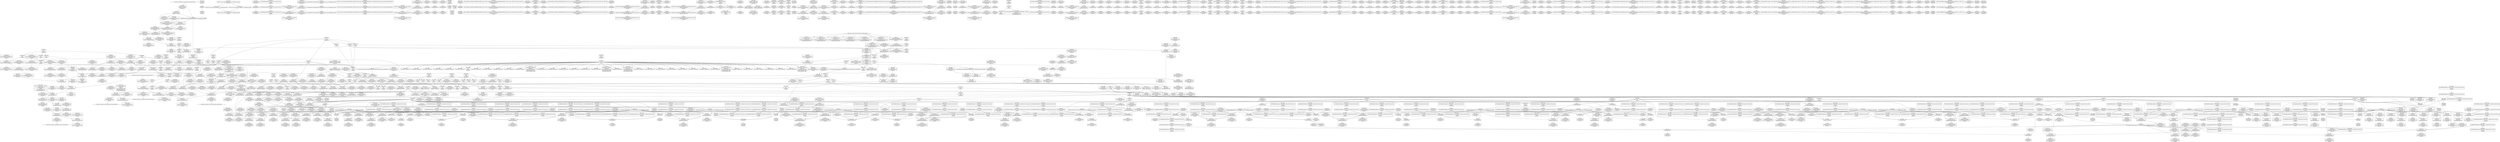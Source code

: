 digraph {
	CE0x50d9090 [shape=record,shape=Mrecord,label="{CE0x50d9090|i64*_getelementptr_inbounds_(_13_x_i64_,_13_x_i64_*___llvm_gcov_ctr126,_i64_0,_i64_0)|*Constant*}"]
	CE0x51d2720 [shape=record,shape=Mrecord,label="{CE0x51d2720|i32_0|*Constant*}"]
	CE0x50c4fd0 [shape=record,shape=Mrecord,label="{CE0x50c4fd0|task_sid:task|Function::task_sid&Arg::task::|*SummSource*}"]
	CE0x51db4a0 [shape=record,shape=Mrecord,label="{CE0x51db4a0|__preempt_count_add:tmp3|*SummSource*}"]
	CE0x51fe970 [shape=record,shape=Mrecord,label="{CE0x51fe970|__preempt_count_sub:tmp6|./arch/x86/include/asm/preempt.h,78}"]
	CE0x515cdd0 [shape=record,shape=Mrecord,label="{CE0x515cdd0|task_sid:bb|*SummSink*}"]
	CE0x513d130 [shape=record,shape=Mrecord,label="{CE0x513d130|8:_%struct.sock*,_:_SCME_28,29_}"]
	CE0x50b7d80 [shape=record,shape=Mrecord,label="{CE0x50b7d80|get_current:tmp2|*SummSink*}"]
	CE0x51dc590 [shape=record,shape=Mrecord,label="{CE0x51dc590|void_(i32*,_i32,_i32*)*_asm_addl_$1,_%gs:$0_,_*m,ri,*m,_dirflag_,_fpsr_,_flags_|*SummSource*}"]
	CE0x50f7b20 [shape=record,shape=Mrecord,label="{CE0x50f7b20|_call_void_mcount()_#3|*SummSink*}"]
	CE0x50c0420 [shape=record,shape=Mrecord,label="{CE0x50c0420|selinux_socket_sendmsg:sock|Function::selinux_socket_sendmsg&Arg::sock::|*SummSource*}"]
	CE0x5128c60 [shape=record,shape=Mrecord,label="{CE0x5128c60|i8*_getelementptr_inbounds_(_41_x_i8_,_41_x_i8_*_.str44,_i32_0,_i32_0)|*Constant*|*SummSink*}"]
	CE0x50d9300 [shape=record,shape=Mrecord,label="{CE0x50d9300|rcu_read_lock:tobool|include/linux/rcupdate.h,882|*SummSource*}"]
	CE0x50b2810 [shape=record,shape=Mrecord,label="{CE0x50b2810|selinux_socket_sendmsg:call|security/selinux/hooks.c,4215|*SummSource*}"]
	CE0x517fb10 [shape=record,shape=Mrecord,label="{CE0x517fb10|i64*_getelementptr_inbounds_(_4_x_i64_,_4_x_i64_*___llvm_gcov_ctr128,_i64_0,_i64_1)|*Constant*|*SummSource*}"]
	CE0x5165e00 [shape=record,shape=Mrecord,label="{CE0x5165e00|_ret_void,_!dbg_!27717|include/linux/rcupdate.h,245|*SummSource*}"]
	CE0x50bb230 [shape=record,shape=Mrecord,label="{CE0x50bb230|i64*_getelementptr_inbounds_(_2_x_i64_,_2_x_i64_*___llvm_gcov_ctr98,_i64_0,_i64_0)|*Constant*|*SummSource*}"]
	CE0x51c9f50 [shape=record,shape=Mrecord,label="{CE0x51c9f50|i64*_getelementptr_inbounds_(_4_x_i64_,_4_x_i64_*___llvm_gcov_ctr133,_i64_0,_i64_3)|*Constant*|*SummSink*}"]
	CE0x50d83c0 [shape=record,shape=Mrecord,label="{CE0x50d83c0|%struct.task_struct*_(%struct.task_struct**)*_asm_movq_%gs:$_1:P_,$0_,_r,im,_dirflag_,_fpsr_,_flags_|*SummSource*}"]
	CE0x50cbac0 [shape=record,shape=Mrecord,label="{CE0x50cbac0|i64_1|*Constant*}"]
	CE0x515add0 [shape=record,shape=Mrecord,label="{CE0x515add0|task_sid:tmp7|security/selinux/hooks.c,208}"]
	CE0x51564d0 [shape=record,shape=Mrecord,label="{CE0x51564d0|0:_i32,_4:_i32,_8:_i32,_12:_i32,_:_CMRE_4,8_|*MultipleSource*|security/selinux/hooks.c,196|*LoadInst*|security/selinux/hooks.c,196|security/selinux/hooks.c,197}"]
	CE0x5173c40 [shape=record,shape=Mrecord,label="{CE0x5173c40|i64*_getelementptr_inbounds_(_13_x_i64_,_13_x_i64_*___llvm_gcov_ctr126,_i64_0,_i64_11)|*Constant*|*SummSink*}"]
	CE0x50b1b10 [shape=record,shape=Mrecord,label="{CE0x50b1b10|selinux_socket_sendmsg:tmp2|*SummSink*}"]
	CE0x50ccf90 [shape=record,shape=Mrecord,label="{CE0x50ccf90|32:_%struct.sock*,_:_CRE_24,32_|*MultipleSource*|Function::selinux_socket_sendmsg&Arg::sock::|security/selinux/hooks.c,4215}"]
	CE0x5163560 [shape=record,shape=Mrecord,label="{CE0x5163560|rcu_read_unlock:tmp22|include/linux/rcupdate.h,935|*SummSink*}"]
	CE0x5139e10 [shape=record,shape=Mrecord,label="{CE0x5139e10|i32_(i32,_i32,_i16,_i32,_%struct.common_audit_data*)*_bitcast_(i32_(i32,_i32,_i16,_i32,_%struct.common_audit_data.495*)*_avc_has_perm_to_i32_(i32,_i32,_i16,_i32,_%struct.common_audit_data*)*)|*Constant*|*SummSink*}"]
	CE0x5172790 [shape=record,shape=Mrecord,label="{CE0x5172790|__rcu_read_unlock:tmp|*SummSink*}"]
	CE0x519b830 [shape=record,shape=Mrecord,label="{CE0x519b830|_call_void___preempt_count_sub(i32_1)_#10,_!dbg_!27715|include/linux/rcupdate.h,244|*SummSource*}"]
	CE0x517d9a0 [shape=record,shape=Mrecord,label="{CE0x517d9a0|__rcu_read_lock:tmp7|include/linux/rcupdate.h,240|*SummSink*}"]
	CE0x50d4680 [shape=record,shape=Mrecord,label="{CE0x50d4680|sock_has_perm:if.end}"]
	CE0x5199bf0 [shape=record,shape=Mrecord,label="{CE0x5199bf0|rcu_read_unlock:tmp4|include/linux/rcupdate.h,933}"]
	CE0x5146e30 [shape=record,shape=Mrecord,label="{CE0x5146e30|__preempt_count_sub:tmp6|./arch/x86/include/asm/preempt.h,78|*SummSource*}"]
	CE0x5158570 [shape=record,shape=Mrecord,label="{CE0x5158570|_call_void_mcount()_#3|*SummSource*}"]
	CE0x50c60a0 [shape=record,shape=Mrecord,label="{CE0x50c60a0|sock_has_perm:net|security/selinux/hooks.c, 3966|*SummSink*}"]
	CE0x51cd380 [shape=record,shape=Mrecord,label="{CE0x51cd380|i64*_getelementptr_inbounds_(_4_x_i64_,_4_x_i64_*___llvm_gcov_ctr134,_i64_0,_i64_1)|*Constant*|*SummSource*}"]
	CE0x512d960 [shape=record,shape=Mrecord,label="{CE0x512d960|__rcu_read_unlock:tmp6|include/linux/rcupdate.h,245|*SummSink*}"]
	CE0x51363e0 [shape=record,shape=Mrecord,label="{CE0x51363e0|sock_has_perm:net1|security/selinux/hooks.c,3973}"]
	CE0x517c050 [shape=record,shape=Mrecord,label="{CE0x517c050|rcu_read_lock:tmp7|include/linux/rcupdate.h,882|*SummSource*}"]
	CE0x50f6f40 [shape=record,shape=Mrecord,label="{CE0x50f6f40|_call_void_mcount()_#3|*SummSink*}"]
	CE0x5129b40 [shape=record,shape=Mrecord,label="{CE0x5129b40|task_sid:tmp20|security/selinux/hooks.c,208|*SummSink*}"]
	CE0x513e760 [shape=record,shape=Mrecord,label="{CE0x513e760|8:_%struct.sock*,_:_SCME_47,48_}"]
	CE0x5149790 [shape=record,shape=Mrecord,label="{CE0x5149790|cred_sid:tmp5|security/selinux/hooks.c,196|*SummSource*}"]
	CE0x516e470 [shape=record,shape=Mrecord,label="{CE0x516e470|i8*_undef|*Constant*|*SummSink*}"]
	CE0x51535b0 [shape=record,shape=Mrecord,label="{CE0x51535b0|task_sid:tmp5|security/selinux/hooks.c,208|*SummSink*}"]
	CE0x513cf00 [shape=record,shape=Mrecord,label="{CE0x513cf00|8:_%struct.sock*,_:_SCME_26,27_}"]
	CE0x515e190 [shape=record,shape=Mrecord,label="{CE0x515e190|rcu_read_lock:tmp4|include/linux/rcupdate.h,882}"]
	CE0x50efc40 [shape=record,shape=Mrecord,label="{CE0x50efc40|i32_4|*Constant*|*SummSource*}"]
	CE0x515a500 [shape=record,shape=Mrecord,label="{CE0x515a500|task_sid:if.then|*SummSink*}"]
	CE0x513b460 [shape=record,shape=Mrecord,label="{CE0x513b460|avc_has_perm:tclass|Function::avc_has_perm&Arg::tclass::|*SummSink*}"]
	CE0x50d5d10 [shape=record,shape=Mrecord,label="{CE0x50d5d10|sock_has_perm:net|security/selinux/hooks.c, 3966}"]
	CE0x518dfb0 [shape=record,shape=Mrecord,label="{CE0x518dfb0|_call_void_lockdep_rcu_suspicious(i8*_getelementptr_inbounds_(_25_x_i8_,_25_x_i8_*_.str45,_i32_0,_i32_0),_i32_883,_i8*_getelementptr_inbounds_(_42_x_i8_,_42_x_i8_*_.str46,_i32_0,_i32_0))_#10,_!dbg_!27728|include/linux/rcupdate.h,882|*SummSource*}"]
	CE0x51765a0 [shape=record,shape=Mrecord,label="{CE0x51765a0|cred_sid:cred|Function::cred_sid&Arg::cred::|*SummSink*}"]
	CE0x5111060 [shape=record,shape=Mrecord,label="{CE0x5111060|sock_has_perm:tmp20|security/selinux/hooks.c,3977}"]
	CE0x50bf610 [shape=record,shape=Mrecord,label="{CE0x50bf610|get_current:tmp2}"]
	CE0x50d8b10 [shape=record,shape=Mrecord,label="{CE0x50d8b10|rcu_read_unlock:tmp1|*SummSink*}"]
	CE0x50ec5e0 [shape=record,shape=Mrecord,label="{CE0x50ec5e0|_ret_i32_%retval.0,_!dbg_!27740|security/selinux/hooks.c,3977|*SummSink*}"]
	CE0x515ac50 [shape=record,shape=Mrecord,label="{CE0x515ac50|task_sid:tmp6|security/selinux/hooks.c,208|*SummSource*}"]
	CE0x51881a0 [shape=record,shape=Mrecord,label="{CE0x51881a0|rcu_read_unlock:tmp12|include/linux/rcupdate.h,933}"]
	CE0x51c9dc0 [shape=record,shape=Mrecord,label="{CE0x51c9dc0|i64*_getelementptr_inbounds_(_4_x_i64_,_4_x_i64_*___llvm_gcov_ctr133,_i64_0,_i64_3)|*Constant*|*SummSource*}"]
	CE0x513d330 [shape=record,shape=Mrecord,label="{CE0x513d330|8:_%struct.sock*,_:_SCME_30,31_}"]
	CE0x51445e0 [shape=record,shape=Mrecord,label="{CE0x51445e0|sock_has_perm:tmp12|security/selinux/hooks.c,3970}"]
	CE0x520c520 [shape=record,shape=Mrecord,label="{CE0x520c520|__preempt_count_sub:tmp5|./arch/x86/include/asm/preempt.h,77|*SummSource*}"]
	CE0x51514f0 [shape=record,shape=Mrecord,label="{CE0x51514f0|i64_2|*Constant*}"]
	CE0x51365b0 [shape=record,shape=Mrecord,label="{CE0x51365b0|sock_has_perm:net1|security/selinux/hooks.c,3973|*SummSink*}"]
	CE0x5163c40 [shape=record,shape=Mrecord,label="{CE0x5163c40|rcu_lock_release:entry}"]
	CE0x517b350 [shape=record,shape=Mrecord,label="{CE0x517b350|i32_1|*Constant*}"]
	CE0x5133ab0 [shape=record,shape=Mrecord,label="{CE0x5133ab0|__preempt_count_sub:tmp1|*SummSink*}"]
	CE0x5147ec0 [shape=record,shape=Mrecord,label="{CE0x5147ec0|i64*_getelementptr_inbounds_(_4_x_i64_,_4_x_i64_*___llvm_gcov_ctr135,_i64_0,_i64_3)|*Constant*|*SummSource*}"]
	CE0x518a810 [shape=record,shape=Mrecord,label="{CE0x518a810|rcu_read_lock:tmp16|include/linux/rcupdate.h,882|*SummSink*}"]
	CE0x517d190 [shape=record,shape=Mrecord,label="{CE0x517d190|rcu_read_unlock:tmp5|include/linux/rcupdate.h,933|*SummSink*}"]
	CE0x51fe460 [shape=record,shape=Mrecord,label="{CE0x51fe460|__preempt_count_add:tmp|*SummSink*}"]
	CE0x50cd530 [shape=record,shape=Mrecord,label="{CE0x50cd530|GLOBAL:sock_has_perm|*Constant*}"]
	CE0x5199410 [shape=record,shape=Mrecord,label="{CE0x5199410|rcu_read_unlock:if.end|*SummSink*}"]
	CE0x5194330 [shape=record,shape=Mrecord,label="{CE0x5194330|rcu_read_unlock:call3|include/linux/rcupdate.h,933|*SummSink*}"]
	CE0x51fe160 [shape=record,shape=Mrecord,label="{CE0x51fe160|i64_1|*Constant*}"]
	CE0x51868d0 [shape=record,shape=Mrecord,label="{CE0x51868d0|i64*_getelementptr_inbounds_(_4_x_i64_,_4_x_i64_*___llvm_gcov_ctr135,_i64_0,_i64_0)|*Constant*|*SummSink*}"]
	CE0x5152ee0 [shape=record,shape=Mrecord,label="{CE0x5152ee0|cred_sid:tmp6|security/selinux/hooks.c,197}"]
	CE0x51a6410 [shape=record,shape=Mrecord,label="{CE0x51a6410|_call_void_lockdep_rcu_suspicious(i8*_getelementptr_inbounds_(_25_x_i8_,_25_x_i8_*_.str45,_i32_0,_i32_0),_i32_934,_i8*_getelementptr_inbounds_(_44_x_i8_,_44_x_i8_*_.str47,_i32_0,_i32_0))_#10,_!dbg_!27726|include/linux/rcupdate.h,933|*SummSink*}"]
	CE0x51945c0 [shape=record,shape=Mrecord,label="{CE0x51945c0|__rcu_read_unlock:tmp2}"]
	CE0x519c140 [shape=record,shape=Mrecord,label="{CE0x519c140|rcu_lock_acquire:tmp|*SummSource*}"]
	CE0x50d6760 [shape=record,shape=Mrecord,label="{CE0x50d6760|sock_has_perm:tmp}"]
	CE0x50f5660 [shape=record,shape=Mrecord,label="{CE0x50f5660|rcu_lock_acquire:bb|*SummSource*}"]
	CE0x5179a50 [shape=record,shape=Mrecord,label="{CE0x5179a50|_call_void_rcu_lock_acquire(%struct.lockdep_map*_rcu_lock_map)_#10,_!dbg_!27711|include/linux/rcupdate.h,881|*SummSource*}"]
	CE0x51a5820 [shape=record,shape=Mrecord,label="{CE0x51a5820|rcu_read_unlock:tmp17|include/linux/rcupdate.h,933|*SummSink*}"]
	CE0x516f8b0 [shape=record,shape=Mrecord,label="{CE0x516f8b0|rcu_lock_release:tmp7|*SummSink*}"]
	CE0x51a62e0 [shape=record,shape=Mrecord,label="{CE0x51a62e0|_call_void_lockdep_rcu_suspicious(i8*_getelementptr_inbounds_(_25_x_i8_,_25_x_i8_*_.str45,_i32_0,_i32_0),_i32_934,_i8*_getelementptr_inbounds_(_44_x_i8_,_44_x_i8_*_.str47,_i32_0,_i32_0))_#10,_!dbg_!27726|include/linux/rcupdate.h,933|*SummSource*}"]
	CE0x50d8eb0 [shape=record,shape=Mrecord,label="{CE0x50d8eb0|task_sid:do.end|*SummSource*}"]
	CE0x51a5e30 [shape=record,shape=Mrecord,label="{CE0x51a5e30|rcu_read_unlock:tmp18|include/linux/rcupdate.h,933|*SummSink*}"]
	CE0x5136980 [shape=record,shape=Mrecord,label="{CE0x5136980|sock_has_perm:u2|security/selinux/hooks.c,3974|*SummSource*}"]
	CE0x51e3330 [shape=record,shape=Mrecord,label="{CE0x51e3330|__preempt_count_sub:tmp2}"]
	CE0x51506e0 [shape=record,shape=Mrecord,label="{CE0x51506e0|_ret_void,_!dbg_!27717|include/linux/rcupdate.h,419|*SummSource*}"]
	CE0x5179530 [shape=record,shape=Mrecord,label="{CE0x5179530|i32_1|*Constant*}"]
	CE0x5167e40 [shape=record,shape=Mrecord,label="{CE0x5167e40|i64*_getelementptr_inbounds_(_4_x_i64_,_4_x_i64_*___llvm_gcov_ctr133,_i64_0,_i64_0)|*Constant*|*SummSource*}"]
	CE0x5167a00 [shape=record,shape=Mrecord,label="{CE0x5167a00|GLOBAL:lock_acquire|*Constant*}"]
	CE0x50bf4c0 [shape=record,shape=Mrecord,label="{CE0x50bf4c0|selinux_socket_sendmsg:tmp3}"]
	CE0x5111ad0 [shape=record,shape=Mrecord,label="{CE0x5111ad0|rcu_read_lock:tmp13|include/linux/rcupdate.h,882|*SummSink*}"]
	CE0x51fac80 [shape=record,shape=Mrecord,label="{CE0x51fac80|_call_void_mcount()_#3|*SummSource*}"]
	CE0x5164e40 [shape=record,shape=Mrecord,label="{CE0x5164e40|_ret_void,_!dbg_!27717|include/linux/rcupdate.h,424|*SummSink*}"]
	CE0x5112500 [shape=record,shape=Mrecord,label="{CE0x5112500|rcu_read_lock:tmp15|include/linux/rcupdate.h,882|*SummSink*}"]
	CE0x51351e0 [shape=record,shape=Mrecord,label="{CE0x51351e0|sock_has_perm:u|security/selinux/hooks.c,3973|*SummSink*}"]
	CE0x5174e30 [shape=record,shape=Mrecord,label="{CE0x5174e30|task_sid:tmp26|security/selinux/hooks.c,208|*SummSink*}"]
	CE0x5104a60 [shape=record,shape=Mrecord,label="{CE0x5104a60|rcu_read_lock:tmp8|include/linux/rcupdate.h,882|*SummSink*}"]
	CE0x51959f0 [shape=record,shape=Mrecord,label="{CE0x51959f0|__preempt_count_add:do.end|*SummSource*}"]
	CE0x512b2c0 [shape=record,shape=Mrecord,label="{CE0x512b2c0|GLOBAL:lockdep_rcu_suspicious|*Constant*}"]
	CE0x50d4e50 [shape=record,shape=Mrecord,label="{CE0x50d4e50|rcu_read_lock:tmp3|*SummSink*}"]
	CE0x5160a30 [shape=record,shape=Mrecord,label="{CE0x5160a30|task_sid:tmp17|security/selinux/hooks.c,208}"]
	CE0x51748b0 [shape=record,shape=Mrecord,label="{CE0x51748b0|i64*_getelementptr_inbounds_(_13_x_i64_,_13_x_i64_*___llvm_gcov_ctr126,_i64_0,_i64_12)|*Constant*}"]
	CE0x50f8b10 [shape=record,shape=Mrecord,label="{CE0x50f8b10|rcu_lock_acquire:entry|*SummSink*}"]
	CE0x51a5d00 [shape=record,shape=Mrecord,label="{CE0x51a5d00|rcu_read_unlock:tmp18|include/linux/rcupdate.h,933|*SummSource*}"]
	CE0x5144f00 [shape=record,shape=Mrecord,label="{CE0x5144f00|i64*_getelementptr_inbounds_(_6_x_i64_,_6_x_i64_*___llvm_gcov_ctr327,_i64_0,_i64_4)|*Constant*|*SummSink*}"]
	CE0x51e0fc0 [shape=record,shape=Mrecord,label="{CE0x51e0fc0|GLOBAL:__preempt_count|Global_var:__preempt_count|*SummSink*}"]
	CE0x5176530 [shape=record,shape=Mrecord,label="{CE0x5176530|cred_sid:cred|Function::cred_sid&Arg::cred::|*SummSource*}"]
	CE0x5197a10 [shape=record,shape=Mrecord,label="{CE0x5197a10|i64*_getelementptr_inbounds_(_4_x_i64_,_4_x_i64_*___llvm_gcov_ctr130,_i64_0,_i64_1)|*Constant*|*SummSource*}"]
	CE0x512d770 [shape=record,shape=Mrecord,label="{CE0x512d770|__rcu_read_unlock:tmp6|include/linux/rcupdate.h,245}"]
	CE0x5101100 [shape=record,shape=Mrecord,label="{CE0x5101100|sock_has_perm:tmp14|security/selinux/hooks.c,3972|*SummSource*}"]
	CE0x518d890 [shape=record,shape=Mrecord,label="{CE0x518d890|rcu_read_lock:tmp18|include/linux/rcupdate.h,882|*SummSource*}"]
	CE0x50f4530 [shape=record,shape=Mrecord,label="{CE0x50f4530|GLOBAL:current_task|Global_var:current_task|*SummSink*}"]
	CE0x51cdfc0 [shape=record,shape=Mrecord,label="{CE0x51cdfc0|rcu_lock_acquire:tmp4|include/linux/rcupdate.h,418|*SummSource*}"]
	CE0x50f68f0 [shape=record,shape=Mrecord,label="{CE0x50f68f0|rcu_read_lock:tmp1|*SummSink*}"]
	CE0x5160450 [shape=record,shape=Mrecord,label="{CE0x5160450|task_sid:tmp14|security/selinux/hooks.c,208|*SummSource*}"]
	CE0x513bf50 [shape=record,shape=Mrecord,label="{CE0x513bf50|i64*_getelementptr_inbounds_(_6_x_i64_,_6_x_i64_*___llvm_gcov_ctr327,_i64_0,_i64_3)|*Constant*|*SummSource*}"]
	CE0x5156e40 [shape=record,shape=Mrecord,label="{CE0x5156e40|task_sid:tobool1|security/selinux/hooks.c,208}"]
	CE0x517ad10 [shape=record,shape=Mrecord,label="{CE0x517ad10|i64*_getelementptr_inbounds_(_4_x_i64_,_4_x_i64_*___llvm_gcov_ctr128,_i64_0,_i64_2)|*Constant*|*SummSink*}"]
	CE0x50aecc0 [shape=record,shape=Mrecord,label="{CE0x50aecc0|32:_%struct.sock*,_:_CRE_40,48_|*MultipleSource*|Function::selinux_socket_sendmsg&Arg::sock::|security/selinux/hooks.c,4215}"]
	CE0x5176a00 [shape=record,shape=Mrecord,label="{CE0x5176a00|_ret_i32_%tmp6,_!dbg_!27716|security/selinux/hooks.c,197|*SummSink*}"]
	CE0x51cd0e0 [shape=record,shape=Mrecord,label="{CE0x51cd0e0|_call_void_mcount()_#3}"]
	CE0x5164f80 [shape=record,shape=Mrecord,label="{CE0x5164f80|_call_void___rcu_read_unlock()_#10,_!dbg_!27734|include/linux/rcupdate.h,937}"]
	CE0x5160960 [shape=record,shape=Mrecord,label="{CE0x5160960|task_sid:tmp15|security/selinux/hooks.c,208|*SummSink*}"]
	CE0x50c4950 [shape=record,shape=Mrecord,label="{CE0x50c4950|GLOBAL:task_sid|*Constant*|*SummSource*}"]
	CE0x5174d50 [shape=record,shape=Mrecord,label="{CE0x5174d50|i64*_getelementptr_inbounds_(_13_x_i64_,_13_x_i64_*___llvm_gcov_ctr126,_i64_0,_i64_12)|*Constant*|*SummSink*}"]
	CE0x50d7640 [shape=record,shape=Mrecord,label="{CE0x50d7640|i32_0|*Constant*|*SummSink*}"]
	CE0x5164290 [shape=record,shape=Mrecord,label="{CE0x5164290|GLOBAL:rcu_lock_release|*Constant*|*SummSource*}"]
	CE0x521ef10 [shape=record,shape=Mrecord,label="{CE0x521ef10|__preempt_count_sub:tmp3|*SummSource*}"]
	CE0x50b0180 [shape=record,shape=Mrecord,label="{CE0x50b0180|selinux_socket_sendmsg:tmp4|*LoadInst*|security/selinux/hooks.c,4215}"]
	CE0x515da50 [shape=record,shape=Mrecord,label="{CE0x515da50|i64*_getelementptr_inbounds_(_2_x_i64_,_2_x_i64_*___llvm_gcov_ctr131,_i64_0,_i64_0)|*Constant*|*SummSource*}"]
	CE0x5104ca0 [shape=record,shape=Mrecord,label="{CE0x5104ca0|rcu_read_lock:tobool1|include/linux/rcupdate.h,882|*SummSource*}"]
	CE0x5164500 [shape=record,shape=Mrecord,label="{CE0x5164500|rcu_lock_release:entry|*SummSink*}"]
	CE0x51421c0 [shape=record,shape=Mrecord,label="{CE0x51421c0|i64_0|*Constant*}"]
	CE0x512b460 [shape=record,shape=Mrecord,label="{CE0x512b460|GLOBAL:lockdep_rcu_suspicious|*Constant*|*SummSink*}"]
	CE0x5190d20 [shape=record,shape=Mrecord,label="{CE0x5190d20|rcu_read_unlock:tmp14|include/linux/rcupdate.h,933|*SummSource*}"]
	CE0x513cd00 [shape=record,shape=Mrecord,label="{CE0x513cd00|8:_%struct.sock*,_:_SCME_25,26_}"]
	CE0x5133da0 [shape=record,shape=Mrecord,label="{CE0x5133da0|i64*_getelementptr_inbounds_(_6_x_i64_,_6_x_i64_*___llvm_gcov_ctr327,_i64_0,_i64_3)|*Constant*|*SummSink*}"]
	CE0x51a2a70 [shape=record,shape=Mrecord,label="{CE0x51a2a70|rcu_read_unlock:tmp16|include/linux/rcupdate.h,933|*SummSource*}"]
	CE0x51558a0 [shape=record,shape=Mrecord,label="{CE0x51558a0|task_sid:tmp12|security/selinux/hooks.c,208}"]
	CE0x5138d80 [shape=record,shape=Mrecord,label="{CE0x5138d80|sock_has_perm:sclass|security/selinux/hooks.c,3976|*SummSource*}"]
	CE0x50f2060 [shape=record,shape=Mrecord,label="{CE0x50f2060|sock_has_perm:sk|Function::sock_has_perm&Arg::sk::}"]
	CE0x51288c0 [shape=record,shape=Mrecord,label="{CE0x51288c0|i32_208|*Constant*|*SummSink*}"]
	CE0x5144710 [shape=record,shape=Mrecord,label="{CE0x5144710|sock_has_perm:tmp12|security/selinux/hooks.c,3970|*SummSource*}"]
	CE0x516c490 [shape=record,shape=Mrecord,label="{CE0x516c490|i32_2|*Constant*}"]
	CE0x50eb360 [shape=record,shape=Mrecord,label="{CE0x50eb360|get_current:bb}"]
	CE0x513b810 [shape=record,shape=Mrecord,label="{CE0x513b810|avc_has_perm:requested|Function::avc_has_perm&Arg::requested::}"]
	CE0x517faa0 [shape=record,shape=Mrecord,label="{CE0x517faa0|__rcu_read_lock:tmp3}"]
	CE0x50f8b80 [shape=record,shape=Mrecord,label="{CE0x50f8b80|GLOBAL:rcu_lock_map|Global_var:rcu_lock_map}"]
	CE0x51ce8f0 [shape=record,shape=Mrecord,label="{CE0x51ce8f0|__rcu_read_unlock:tmp5|include/linux/rcupdate.h,244|*SummSink*}"]
	CE0x517a720 [shape=record,shape=Mrecord,label="{CE0x517a720|GLOBAL:rcu_lock_acquire|*Constant*}"]
	CE0x51ff4c0 [shape=record,shape=Mrecord,label="{CE0x51ff4c0|i64*_getelementptr_inbounds_(_4_x_i64_,_4_x_i64_*___llvm_gcov_ctr129,_i64_0,_i64_0)|*Constant*}"]
	CE0x5146990 [shape=record,shape=Mrecord,label="{CE0x5146990|i64*_getelementptr_inbounds_(_4_x_i64_,_4_x_i64_*___llvm_gcov_ctr129,_i64_0,_i64_0)|*Constant*|*SummSink*}"]
	CE0x50ed7f0 [shape=record,shape=Mrecord,label="{CE0x50ed7f0|_ret_i32_%retval.0,_!dbg_!27740|security/selinux/hooks.c,3977|*SummSource*}"]
	CE0x51462f0 [shape=record,shape=Mrecord,label="{CE0x51462f0|__preempt_count_add:bb}"]
	CE0x50b6360 [shape=record,shape=Mrecord,label="{CE0x50b6360|i32_0|*Constant*}"]
	CE0x50f88a0 [shape=record,shape=Mrecord,label="{CE0x50f88a0|GLOBAL:rcu_lock_acquire|*Constant*|*SummSource*}"]
	CE0x5197ac0 [shape=record,shape=Mrecord,label="{CE0x5197ac0|rcu_read_unlock:tmp2|*SummSink*}"]
	CE0x51e0a50 [shape=record,shape=Mrecord,label="{CE0x51e0a50|i64*_getelementptr_inbounds_(_4_x_i64_,_4_x_i64_*___llvm_gcov_ctr133,_i64_0,_i64_1)|*Constant*|*SummSink*}"]
	CE0x51dd220 [shape=record,shape=Mrecord,label="{CE0x51dd220|rcu_lock_release:tmp5|include/linux/rcupdate.h,423|*SummSource*}"]
	CE0x51fe060 [shape=record,shape=Mrecord,label="{CE0x51fe060|__rcu_read_unlock:do.body}"]
	"CONST[source:0(mediator),value:0(static)][purpose:{operation}][SrcIdx:2]"
	CE0x50cdd50 [shape=record,shape=Mrecord,label="{CE0x50cdd50|sock_has_perm:task|Function::sock_has_perm&Arg::task::|*SummSink*}"]
	CE0x515ed50 [shape=record,shape=Mrecord,label="{CE0x515ed50|task_sid:tmp13|security/selinux/hooks.c,208|*SummSource*}"]
	CE0x50b95e0 [shape=record,shape=Mrecord,label="{CE0x50b95e0|rcu_lock_release:tmp3}"]
	CE0x512dc10 [shape=record,shape=Mrecord,label="{CE0x512dc10|__rcu_read_unlock:tmp7|include/linux/rcupdate.h,245}"]
	CE0x50b2200 [shape=record,shape=Mrecord,label="{CE0x50b2200|i32_5|*Constant*|*SummSink*}"]
	CE0x51cab10 [shape=record,shape=Mrecord,label="{CE0x51cab10|__preempt_count_add:tmp5|./arch/x86/include/asm/preempt.h,72|*SummSink*}"]
	CE0x51544d0 [shape=record,shape=Mrecord,label="{CE0x51544d0|i64*_getelementptr_inbounds_(_11_x_i64_,_11_x_i64_*___llvm_gcov_ctr132,_i64_0,_i64_1)|*Constant*|*SummSource*}"]
	CE0x5143580 [shape=record,shape=Mrecord,label="{CE0x5143580|i64_0|*Constant*|*SummSink*}"]
	CE0x517bd30 [shape=record,shape=Mrecord,label="{CE0x517bd30|rcu_read_lock:tmp6|include/linux/rcupdate.h,882|*SummSink*}"]
	CE0x519f410 [shape=record,shape=Mrecord,label="{CE0x519f410|rcu_read_unlock:tmp7|include/linux/rcupdate.h,933|*SummSink*}"]
	CE0x512b890 [shape=record,shape=Mrecord,label="{CE0x512b890|i32_208|*Constant*|*SummSource*}"]
	CE0x516eb70 [shape=record,shape=Mrecord,label="{CE0x516eb70|i64*_getelementptr_inbounds_(_4_x_i64_,_4_x_i64_*___llvm_gcov_ctr133,_i64_0,_i64_1)|*Constant*}"]
	CE0x50cc4c0 [shape=record,shape=Mrecord,label="{CE0x50cc4c0|i64*_getelementptr_inbounds_(_2_x_i64_,_2_x_i64_*___llvm_gcov_ctr98,_i64_0,_i64_1)|*Constant*|*SummSource*}"]
	CE0x517b5b0 [shape=record,shape=Mrecord,label="{CE0x517b5b0|__preempt_count_add:val|Function::__preempt_count_add&Arg::val::}"]
	CE0x514a340 [shape=record,shape=Mrecord,label="{CE0x514a340|rcu_read_lock:call|include/linux/rcupdate.h,882|*SummSource*}"]
	CE0x5145e90 [shape=record,shape=Mrecord,label="{CE0x5145e90|i8_0|*Constant*}"]
	CE0x5176670 [shape=record,shape=Mrecord,label="{CE0x5176670|_ret_i32_%tmp6,_!dbg_!27716|security/selinux/hooks.c,197}"]
	CE0x51d2790 [shape=record,shape=Mrecord,label="{CE0x51d2790|__preempt_count_sub:sub|./arch/x86/include/asm/preempt.h,77}"]
	CE0x512e7c0 [shape=record,shape=Mrecord,label="{CE0x512e7c0|__preempt_count_add:tmp7|./arch/x86/include/asm/preempt.h,73|*SummSink*}"]
	CE0x5135080 [shape=record,shape=Mrecord,label="{CE0x5135080|__rcu_read_lock:tmp1|*SummSink*}"]
	CE0x50f8a40 [shape=record,shape=Mrecord,label="{CE0x50f8a40|rcu_lock_acquire:entry|*SummSource*}"]
	CE0x51498f0 [shape=record,shape=Mrecord,label="{CE0x51498f0|cred_sid:tmp5|security/selinux/hooks.c,196|*SummSink*}"]
	CE0x516cc90 [shape=record,shape=Mrecord,label="{CE0x516cc90|%struct.lockdep_map*_null|*Constant*|*SummSink*}"]
	CE0x51ceaf0 [shape=record,shape=Mrecord,label="{CE0x51ceaf0|_call_void_lock_acquire(%struct.lockdep_map*_%map,_i32_0,_i32_0,_i32_2,_i32_0,_%struct.lockdep_map*_null,_i64_ptrtoint_(i8*_blockaddress(_rcu_lock_acquire,_%__here)_to_i64))_#10,_!dbg_!27716|include/linux/rcupdate.h,418}"]
	CE0x5175a30 [shape=record,shape=Mrecord,label="{CE0x5175a30|task_sid:call7|security/selinux/hooks.c,208|*SummSink*}"]
	CE0x6e7f620 [shape=record,shape=Mrecord,label="{CE0x6e7f620|selinux_socket_sendmsg:call1|security/selinux/hooks.c,4215|*SummSource*}"]
	CE0x5142d10 [shape=record,shape=Mrecord,label="{CE0x5142d10|sock_has_perm:tmp7|security/selinux/hooks.c,3969}"]
	CE0x50b6020 [shape=record,shape=Mrecord,label="{CE0x50b6020|_ret_void,_!dbg_!27735|include/linux/rcupdate.h,884}"]
	CE0x51ce030 [shape=record,shape=Mrecord,label="{CE0x51ce030|rcu_lock_acquire:tmp4|include/linux/rcupdate.h,418|*SummSink*}"]
	CE0x51055c0 [shape=record,shape=Mrecord,label="{CE0x51055c0|rcu_read_lock:tmp9|include/linux/rcupdate.h,882|*SummSource*}"]
	CE0x515cff0 [shape=record,shape=Mrecord,label="{CE0x515cff0|task_sid:do.body5|*SummSink*}"]
	CE0x5184f20 [shape=record,shape=Mrecord,label="{CE0x5184f20|GLOBAL:__llvm_gcov_ctr127|Global_var:__llvm_gcov_ctr127|*SummSink*}"]
	CE0x5154690 [shape=record,shape=Mrecord,label="{CE0x5154690|i64*_getelementptr_inbounds_(_11_x_i64_,_11_x_i64_*___llvm_gcov_ctr132,_i64_0,_i64_1)|*Constant*|*SummSink*}"]
	CE0x51c7b80 [shape=record,shape=Mrecord,label="{CE0x51c7b80|i64*_getelementptr_inbounds_(_4_x_i64_,_4_x_i64_*___llvm_gcov_ctr134,_i64_0,_i64_0)|*Constant*}"]
	CE0x51760a0 [shape=record,shape=Mrecord,label="{CE0x51760a0|cred_sid:entry|*SummSource*}"]
	CE0x5136850 [shape=record,shape=Mrecord,label="{CE0x5136850|sock_has_perm:u2|security/selinux/hooks.c,3974}"]
	CE0x51dc360 [shape=record,shape=Mrecord,label="{CE0x51dc360|__rcu_read_unlock:tmp|*SummSource*}"]
	CE0x5179070 [shape=record,shape=Mrecord,label="{CE0x5179070|rcu_read_lock:land.lhs.true|*SummSink*}"]
	CE0x5177c50 [shape=record,shape=Mrecord,label="{CE0x5177c50|_ret_void,_!dbg_!27735|include/linux/rcupdate.h,938|*SummSink*}"]
	CE0x50d0e90 [shape=record,shape=Mrecord,label="{CE0x50d0e90|__rcu_read_lock:tmp4|include/linux/rcupdate.h,239}"]
	CE0x50d8f80 [shape=record,shape=Mrecord,label="{CE0x50d8f80|task_sid:do.end|*SummSink*}"]
	CE0x50f6a70 [shape=record,shape=Mrecord,label="{CE0x50f6a70|i64*_getelementptr_inbounds_(_11_x_i64_,_11_x_i64_*___llvm_gcov_ctr127,_i64_0,_i64_1)|*Constant*|*SummSource*}"]
	CE0x51e11b0 [shape=record,shape=Mrecord,label="{CE0x51e11b0|rcu_lock_release:bb|*SummSource*}"]
	CE0x5101270 [shape=record,shape=Mrecord,label="{CE0x5101270|sock_has_perm:tmp14|security/selinux/hooks.c,3972|*SummSink*}"]
	CE0x5199290 [shape=record,shape=Mrecord,label="{CE0x5199290|i64*_getelementptr_inbounds_(_4_x_i64_,_4_x_i64_*___llvm_gcov_ctr130,_i64_0,_i64_0)|*Constant*|*SummSource*}"]
	CE0x513dde0 [shape=record,shape=Mrecord,label="{CE0x513dde0|8:_%struct.sock*,_:_SCME_39,40_}"]
	CE0x5136fb0 [shape=record,shape=Mrecord,label="{CE0x5136fb0|sock_has_perm:net3|security/selinux/hooks.c,3974|*SummSink*}"]
	CE0x5142120 [shape=record,shape=Mrecord,label="{CE0x5142120|sock_has_perm:tmp6|security/selinux/hooks.c,3969|*SummSink*}"]
	CE0x51a5740 [shape=record,shape=Mrecord,label="{CE0x51a5740|rcu_read_unlock:tmp17|include/linux/rcupdate.h,933}"]
	CE0x50b3a20 [shape=record,shape=Mrecord,label="{CE0x50b3a20|selinux_socket_sendmsg:tmp|*SummSink*}"]
	CE0x5163930 [shape=record,shape=Mrecord,label="{CE0x5163930|_call_void_rcu_lock_release(%struct.lockdep_map*_rcu_lock_map)_#10,_!dbg_!27733|include/linux/rcupdate.h,935}"]
	CE0x5135250 [shape=record,shape=Mrecord,label="{CE0x5135250|i8_2|*Constant*|*SummSink*}"]
	CE0x50b4050 [shape=record,shape=Mrecord,label="{CE0x50b4050|i64_1|*Constant*}"]
	CE0x513db80 [shape=record,shape=Mrecord,label="{CE0x513db80|8:_%struct.sock*,_:_SCME_37,38_}"]
	CE0x516cfa0 [shape=record,shape=Mrecord,label="{CE0x516cfa0|i64*_getelementptr_inbounds_(_4_x_i64_,_4_x_i64_*___llvm_gcov_ctr128,_i64_0,_i64_1)|*Constant*|*SummSink*}"]
	CE0x519fd90 [shape=record,shape=Mrecord,label="{CE0x519fd90|rcu_lock_release:tmp|*SummSource*}"]
	CE0x515c0a0 [shape=record,shape=Mrecord,label="{CE0x515c0a0|rcu_read_lock:call|include/linux/rcupdate.h,882|*SummSink*}"]
	CE0x50cc3d0 [shape=record,shape=Mrecord,label="{CE0x50cc3d0|get_current:tmp}"]
	CE0x5167a90 [shape=record,shape=Mrecord,label="{CE0x5167a90|i64_ptrtoint_(i8*_blockaddress(_rcu_lock_acquire,_%__here)_to_i64)|*Constant*}"]
	CE0x519c060 [shape=record,shape=Mrecord,label="{CE0x519c060|rcu_lock_acquire:tmp}"]
	CE0x50b9df0 [shape=record,shape=Mrecord,label="{CE0x50b9df0|rcu_read_lock:entry|*SummSource*}"]
	CE0x5173cb0 [shape=record,shape=Mrecord,label="{CE0x5173cb0|task_sid:tmp24|security/selinux/hooks.c,208|*SummSource*}"]
	CE0x5195d80 [shape=record,shape=Mrecord,label="{CE0x5195d80|i64*_getelementptr_inbounds_(_4_x_i64_,_4_x_i64_*___llvm_gcov_ctr130,_i64_0,_i64_2)|*Constant*|*SummSink*}"]
	CE0x51376a0 [shape=record,shape=Mrecord,label="{CE0x51376a0|sock_has_perm:sk4|security/selinux/hooks.c,3974|*SummSource*}"]
	CE0x51f9350 [shape=record,shape=Mrecord,label="{CE0x51f9350|i64*_getelementptr_inbounds_(_4_x_i64_,_4_x_i64_*___llvm_gcov_ctr134,_i64_0,_i64_0)|*Constant*|*SummSink*}"]
	CE0x51e2570 [shape=record,shape=Mrecord,label="{CE0x51e2570|GLOBAL:__preempt_count|Global_var:__preempt_count}"]
	CE0x515f960 [shape=record,shape=Mrecord,label="{CE0x515f960|i64_7|*Constant*}"]
	CE0x5177230 [shape=record,shape=Mrecord,label="{CE0x5177230|rcu_read_unlock:entry}"]
	CE0x515a440 [shape=record,shape=Mrecord,label="{CE0x515a440|rcu_read_lock:tmp2}"]
	CE0x518de30 [shape=record,shape=Mrecord,label="{CE0x518de30|_call_void_lockdep_rcu_suspicious(i8*_getelementptr_inbounds_(_25_x_i8_,_25_x_i8_*_.str45,_i32_0,_i32_0),_i32_883,_i8*_getelementptr_inbounds_(_42_x_i8_,_42_x_i8_*_.str46,_i32_0,_i32_0))_#10,_!dbg_!27728|include/linux/rcupdate.h,882}"]
	CE0x50f7fc0 [shape=record,shape=Mrecord,label="{CE0x50f7fc0|task_sid:tmp3|*SummSink*}"]
	CE0x51567e0 [shape=record,shape=Mrecord,label="{CE0x51567e0|_ret_void,_!dbg_!27717|include/linux/rcupdate.h,240}"]
	CE0x517ce70 [shape=record,shape=Mrecord,label="{CE0x517ce70|GLOBAL:rcu_read_lock.__warned|Global_var:rcu_read_lock.__warned|*SummSource*}"]
	CE0x51667b0 [shape=record,shape=Mrecord,label="{CE0x51667b0|_call_void_mcount()_#3|*SummSource*}"]
	CE0x5156c70 [shape=record,shape=Mrecord,label="{CE0x5156c70|0:_i8,_:_GCMR_task_sid.__warned_internal_global_i8_0,_section_.data.unlikely_,_align_1:_elem_0:default:}"]
	CE0x5172c90 [shape=record,shape=Mrecord,label="{CE0x5172c90|task_sid:tmp22|security/selinux/hooks.c,208|*SummSource*}"]
	CE0x50bfe60 [shape=record,shape=Mrecord,label="{CE0x50bfe60|_call_void_mcount()_#3}"]
	CE0x517b910 [shape=record,shape=Mrecord,label="{CE0x517b910|GLOBAL:__llvm_gcov_ctr132|Global_var:__llvm_gcov_ctr132|*SummSource*}"]
	CE0x50ad030 [shape=record,shape=Mrecord,label="{CE0x50ad030|selinux_socket_sendmsg:call|security/selinux/hooks.c,4215|*SummSink*}"]
	CE0x51502b0 [shape=record,shape=Mrecord,label="{CE0x51502b0|task_sid:real_cred|security/selinux/hooks.c,208|*SummSource*}"]
	CE0x50e0c00 [shape=record,shape=Mrecord,label="{CE0x50e0c00|i64*_getelementptr_inbounds_(_13_x_i64_,_13_x_i64_*___llvm_gcov_ctr126,_i64_0,_i64_1)|*Constant*|*SummSource*}"]
	CE0x519a3f0 [shape=record,shape=Mrecord,label="{CE0x519a3f0|rcu_read_unlock:do.end|*SummSource*}"]
	CE0x51052d0 [shape=record,shape=Mrecord,label="{CE0x51052d0|rcu_read_lock:tmp9|include/linux/rcupdate.h,882}"]
	CE0x51460e0 [shape=record,shape=Mrecord,label="{CE0x51460e0|i8_0|*Constant*|*SummSink*}"]
	CE0x51a5380 [shape=record,shape=Mrecord,label="{CE0x51a5380|i64*_getelementptr_inbounds_(_11_x_i64_,_11_x_i64_*___llvm_gcov_ctr132,_i64_0,_i64_10)|*Constant*}"]
	CE0x51a57b0 [shape=record,shape=Mrecord,label="{CE0x51a57b0|rcu_read_unlock:tmp17|include/linux/rcupdate.h,933|*SummSource*}"]
	CE0x519a4e0 [shape=record,shape=Mrecord,label="{CE0x519a4e0|rcu_read_unlock:do.end|*SummSink*}"]
	CE0x5197500 [shape=record,shape=Mrecord,label="{CE0x5197500|i64*_getelementptr_inbounds_(_11_x_i64_,_11_x_i64_*___llvm_gcov_ctr132,_i64_0,_i64_0)|*Constant*|*SummSource*}"]
	CE0x519fb00 [shape=record,shape=Mrecord,label="{CE0x519fb00|rcu_read_unlock:land.lhs.true|*SummSource*}"]
	CE0x5162a60 [shape=record,shape=Mrecord,label="{CE0x5162a60|_call_void_mcount()_#3}"]
	CE0x512c020 [shape=record,shape=Mrecord,label="{CE0x512c020|__rcu_read_unlock:tmp1|*SummSource*}"]
	CE0x50d0f70 [shape=record,shape=Mrecord,label="{CE0x50d0f70|__rcu_read_lock:tmp4|include/linux/rcupdate.h,239|*SummSink*}"]
	CE0x51049c0 [shape=record,shape=Mrecord,label="{CE0x51049c0|avc_has_perm:ssid|Function::avc_has_perm&Arg::ssid::|*SummSink*}"]
	CE0x5166820 [shape=record,shape=Mrecord,label="{CE0x5166820|_call_void_mcount()_#3|*SummSink*}"]
	CE0x517dee0 [shape=record,shape=Mrecord,label="{CE0x517dee0|rcu_read_lock:tmp6|include/linux/rcupdate.h,882|*SummSource*}"]
	CE0x51a4f10 [shape=record,shape=Mrecord,label="{CE0x51a4f10|rcu_read_unlock:tmp21|include/linux/rcupdate.h,935}"]
	CE0x5168410 [shape=record,shape=Mrecord,label="{CE0x5168410|__rcu_read_lock:tmp}"]
	CE0x5100a60 [shape=record,shape=Mrecord,label="{CE0x5100a60|sock_has_perm:tmp13|security/selinux/hooks.c,3972|*SummSource*}"]
	CE0x5190900 [shape=record,shape=Mrecord,label="{CE0x5190900|i64*_getelementptr_inbounds_(_2_x_i64_,_2_x_i64_*___llvm_gcov_ctr131,_i64_0,_i64_0)|*Constant*}"]
	CE0x516fde0 [shape=record,shape=Mrecord,label="{CE0x516fde0|__rcu_read_unlock:do.end|*SummSink*}"]
	CE0x51ce780 [shape=record,shape=Mrecord,label="{CE0x51ce780|__rcu_read_unlock:tmp5|include/linux/rcupdate.h,244|*SummSource*}"]
	CE0x515f3b0 [shape=record,shape=Mrecord,label="{CE0x515f3b0|task_sid:tobool4|security/selinux/hooks.c,208|*SummSource*}"]
	CE0x5195df0 [shape=record,shape=Mrecord,label="{CE0x5195df0|rcu_lock_acquire:tmp4|include/linux/rcupdate.h,418}"]
	CE0x5174fb0 [shape=record,shape=Mrecord,label="{CE0x5174fb0|task_sid:call7|security/selinux/hooks.c,208}"]
	CE0x50d2390 [shape=record,shape=Mrecord,label="{CE0x50d2390|i32_77|*Constant*|*SummSource*}"]
	CE0x51505a0 [shape=record,shape=Mrecord,label="{CE0x51505a0|_ret_void,_!dbg_!27717|include/linux/rcupdate.h,419}"]
	CE0x51a71b0 [shape=record,shape=Mrecord,label="{CE0x51a71b0|rcu_lock_acquire:tmp1|*SummSource*}"]
	CE0x50f44a0 [shape=record,shape=Mrecord,label="{CE0x50f44a0|GLOBAL:current_task|Global_var:current_task|*SummSource*}"]
	CE0x5148050 [shape=record,shape=Mrecord,label="{CE0x5148050|i64*_getelementptr_inbounds_(_4_x_i64_,_4_x_i64_*___llvm_gcov_ctr129,_i64_0,_i64_1)|*Constant*}"]
	CE0x5105a70 [shape=record,shape=Mrecord,label="{CE0x5105a70|avc_has_perm:tsid|Function::avc_has_perm&Arg::tsid::}"]
	CE0x517dbf0 [shape=record,shape=Mrecord,label="{CE0x517dbf0|rcu_read_lock:tmp5|include/linux/rcupdate.h,882|*SummSource*}"]
	CE0x5145530 [shape=record,shape=Mrecord,label="{CE0x5145530|sock_has_perm:tmp3|security/selinux/hooks.c,3964|*SummSink*}"]
	CE0x50ad180 [shape=record,shape=Mrecord,label="{CE0x50ad180|i64*_getelementptr_inbounds_(_2_x_i64_,_2_x_i64_*___llvm_gcov_ctr361,_i64_0,_i64_0)|*Constant*|*SummSource*}"]
	CE0x513bb30 [shape=record,shape=Mrecord,label="{CE0x513bb30|8:_%struct.sock*,_:_SCME_8,16_|*MultipleSource*|security/selinux/hooks.c, 3966|security/selinux/hooks.c,3966|security/selinux/hooks.c,3966}"]
	CE0x512a710 [shape=record,shape=Mrecord,label="{CE0x512a710|i64*_getelementptr_inbounds_(_13_x_i64_,_13_x_i64_*___llvm_gcov_ctr126,_i64_0,_i64_10)|*Constant*|*SummSource*}"]
	CE0x50b4c00 [shape=record,shape=Mrecord,label="{CE0x50b4c00|i64*_getelementptr_inbounds_(_2_x_i64_,_2_x_i64_*___llvm_gcov_ctr361,_i64_0,_i64_0)|*Constant*}"]
	CE0x5196500 [shape=record,shape=Mrecord,label="{CE0x5196500|rcu_read_unlock:tobool1|include/linux/rcupdate.h,933|*SummSink*}"]
	CE0x5139910 [shape=record,shape=Mrecord,label="{CE0x5139910|sock_has_perm:call6|security/selinux/hooks.c,3976|*SummSink*}"]
	CE0x517d4d0 [shape=record,shape=Mrecord,label="{CE0x517d4d0|i64*_getelementptr_inbounds_(_4_x_i64_,_4_x_i64_*___llvm_gcov_ctr130,_i64_0,_i64_2)|*Constant*}"]
	CE0x513c310 [shape=record,shape=Mrecord,label="{CE0x513c310|rcu_read_lock:tobool|include/linux/rcupdate.h,882|*SummSink*}"]
	CE0x51639a0 [shape=record,shape=Mrecord,label="{CE0x51639a0|_call_void_rcu_lock_release(%struct.lockdep_map*_rcu_lock_map)_#10,_!dbg_!27733|include/linux/rcupdate.h,935|*SummSource*}"]
	CE0x51c7ef0 [shape=record,shape=Mrecord,label="{CE0x51c7ef0|GLOBAL:lock_acquire|*Constant*|*SummSource*}"]
	CE0x47fd0e0 [shape=record,shape=Mrecord,label="{CE0x47fd0e0|sock_has_perm:entry|*SummSource*}"]
	CE0x5105690 [shape=record,shape=Mrecord,label="{CE0x5105690|rcu_read_lock:tmp9|include/linux/rcupdate.h,882|*SummSink*}"]
	CE0x515acc0 [shape=record,shape=Mrecord,label="{CE0x515acc0|task_sid:tmp6|security/selinux/hooks.c,208|*SummSink*}"]
	CE0x5166900 [shape=record,shape=Mrecord,label="{CE0x5166900|i64*_getelementptr_inbounds_(_4_x_i64_,_4_x_i64_*___llvm_gcov_ctr128,_i64_0,_i64_2)|*Constant*}"]
	CE0x51411d0 [shape=record,shape=Mrecord,label="{CE0x51411d0|i64_56|*Constant*|*SummSource*}"]
	CE0x51471b0 [shape=record,shape=Mrecord,label="{CE0x51471b0|__preempt_count_sub:bb}"]
	CE0x50ce730 [shape=record,shape=Mrecord,label="{CE0x50ce730|i64*_getelementptr_inbounds_(_6_x_i64_,_6_x_i64_*___llvm_gcov_ctr327,_i64_0,_i64_0)|*Constant*}"]
	CE0x50c5660 [shape=record,shape=Mrecord,label="{CE0x50c5660|i32_2|*Constant*|*SummSink*}"]
	CE0x51dd390 [shape=record,shape=Mrecord,label="{CE0x51dd390|rcu_lock_release:tmp5|include/linux/rcupdate.h,423|*SummSink*}"]
	CE0x5194200 [shape=record,shape=Mrecord,label="{CE0x5194200|rcu_read_unlock:call3|include/linux/rcupdate.h,933|*SummSource*}"]
	CE0x517ef50 [shape=record,shape=Mrecord,label="{CE0x517ef50|GLOBAL:rcu_lock_acquire|*Constant*|*SummSink*}"]
	CE0x50fd410 [shape=record,shape=Mrecord,label="{CE0x50fd410|_call_void_rcu_read_lock()_#10,_!dbg_!27712|security/selinux/hooks.c,207|*SummSink*}"]
	CE0x50cf4f0 [shape=record,shape=Mrecord,label="{CE0x50cf4f0|rcu_lock_acquire:map|Function::rcu_lock_acquire&Arg::map::|*SummSink*}"]
	CE0x513b190 [shape=record,shape=Mrecord,label="{CE0x513b190|avc_has_perm:tclass|Function::avc_has_perm&Arg::tclass::}"]
	CE0x50cf370 [shape=record,shape=Mrecord,label="{CE0x50cf370|rcu_lock_acquire:map|Function::rcu_lock_acquire&Arg::map::|*SummSource*}"]
	CE0x51db1b0 [shape=record,shape=Mrecord,label="{CE0x51db1b0|__preempt_count_sub:entry|*SummSink*}"]
	CE0x519c420 [shape=record,shape=Mrecord,label="{CE0x519c420|rcu_read_unlock:tmp9|include/linux/rcupdate.h,933|*SummSink*}"]
	CE0x5166220 [shape=record,shape=Mrecord,label="{CE0x5166220|_ret_void,_!dbg_!27717|include/linux/rcupdate.h,245|*SummSink*}"]
	CE0x519adf0 [shape=record,shape=Mrecord,label="{CE0x519adf0|i64*_getelementptr_inbounds_(_4_x_i64_,_4_x_i64_*___llvm_gcov_ctr128,_i64_0,_i64_3)|*Constant*|*SummSource*}"]
	CE0x513dcb0 [shape=record,shape=Mrecord,label="{CE0x513dcb0|8:_%struct.sock*,_:_SCME_38,39_}"]
	CE0x51861d0 [shape=record,shape=Mrecord,label="{CE0x51861d0|__preempt_count_sub:tmp7|./arch/x86/include/asm/preempt.h,78|*SummSink*}"]
	CE0x50e0d30 [shape=record,shape=Mrecord,label="{CE0x50e0d30|i64*_getelementptr_inbounds_(_13_x_i64_,_13_x_i64_*___llvm_gcov_ctr126,_i64_0,_i64_1)|*Constant*|*SummSink*}"]
	CE0x51299f0 [shape=record,shape=Mrecord,label="{CE0x51299f0|task_sid:tmp20|security/selinux/hooks.c,208|*SummSource*}"]
	CE0x5154820 [shape=record,shape=Mrecord,label="{CE0x5154820|cred_sid:tmp4|*LoadInst*|security/selinux/hooks.c,196|*SummSource*}"]
	CE0x51a2830 [shape=record,shape=Mrecord,label="{CE0x51a2830|rcu_read_unlock:tmp16|include/linux/rcupdate.h,933}"]
	CE0x517a3a0 [shape=record,shape=Mrecord,label="{CE0x517a3a0|cred_sid:sid|security/selinux/hooks.c,197|*SummSource*}"]
	CE0x50f3320 [shape=record,shape=Mrecord,label="{CE0x50f3320|GLOBAL:current_task|Global_var:current_task}"]
	CE0x50d1940 [shape=record,shape=Mrecord,label="{CE0x50d1940|i32_22|*Constant*|*SummSource*}"]
	CE0x50bf410 [shape=record,shape=Mrecord,label="{CE0x50bf410|selinux_socket_sendmsg:entry|*SummSource*}"]
	CE0x5141540 [shape=record,shape=Mrecord,label="{CE0x5141540|16:_i32,_24:_i16,_:_CRE_16,20_|*MultipleSource*|*LoadInst*|security/selinux/hooks.c,3964|security/selinux/hooks.c,3964|security/selinux/hooks.c,3969}"]
	CE0x50d67d0 [shape=record,shape=Mrecord,label="{CE0x50d67d0|COLLAPSED:_GCMRE___llvm_gcov_ctr327_internal_global_6_x_i64_zeroinitializer:_elem_0:default:}"]
	CE0x516d810 [shape=record,shape=Mrecord,label="{CE0x516d810|rcu_lock_acquire:tmp7|*SummSource*}"]
	CE0x6c8f770 [shape=record,shape=Mrecord,label="{CE0x6c8f770|sock_has_perm:entry}"]
	CE0x50bd9e0 [shape=record,shape=Mrecord,label="{CE0x50bd9e0|sock_has_perm:bb|*SummSource*}"]
	CE0x513f700 [shape=record,shape=Mrecord,label="{CE0x513f700|i32_2|*Constant*|*SummSource*}"]
	CE0x5198350 [shape=record,shape=Mrecord,label="{CE0x5198350|rcu_read_unlock:tmp8|include/linux/rcupdate.h,933}"]
	CE0x50f0f20 [shape=record,shape=Mrecord,label="{CE0x50f0f20|i32_4|*Constant*|*SummSink*}"]
	CE0x50bda50 [shape=record,shape=Mrecord,label="{CE0x50bda50|sock_has_perm:bb|*SummSink*}"]
	CE0x5151fa0 [shape=record,shape=Mrecord,label="{CE0x5151fa0|i64*_getelementptr_inbounds_(_2_x_i64_,_2_x_i64_*___llvm_gcov_ctr131,_i64_0,_i64_1)|*Constant*}"]
	CE0x50d9590 [shape=record,shape=Mrecord,label="{CE0x50d9590|i64_3|*Constant*}"]
	CE0x517a1b0 [shape=record,shape=Mrecord,label="{CE0x517a1b0|rcu_read_lock:land.lhs.true}"]
	CE0x5193ea0 [shape=record,shape=Mrecord,label="{CE0x5193ea0|rcu_read_unlock:call3|include/linux/rcupdate.h,933}"]
	CE0x51a4c70 [shape=record,shape=Mrecord,label="{CE0x51a4c70|rcu_read_unlock:tmp20|include/linux/rcupdate.h,933|*SummSource*}"]
	CE0x514b1d0 [shape=record,shape=Mrecord,label="{CE0x514b1d0|task_sid:if.then|*SummSource*}"]
	CE0x51a3af0 [shape=record,shape=Mrecord,label="{CE0x51a3af0|i8*_getelementptr_inbounds_(_44_x_i8_,_44_x_i8_*_.str47,_i32_0,_i32_0)|*Constant*|*SummSource*}"]
	CE0x5160df0 [shape=record,shape=Mrecord,label="{CE0x5160df0|task_sid:tmp16|security/selinux/hooks.c,208|*SummSource*}"]
	CE0x51cd980 [shape=record,shape=Mrecord,label="{CE0x51cd980|__rcu_read_unlock:tmp3|*SummSink*}"]
	CE0x515bee0 [shape=record,shape=Mrecord,label="{CE0x515bee0|GLOBAL:task_sid.__warned|Global_var:task_sid.__warned}"]
	CE0x51fe1d0 [shape=record,shape=Mrecord,label="{CE0x51fe1d0|__preempt_count_add:tmp1}"]
	CE0x5129f10 [shape=record,shape=Mrecord,label="{CE0x5129f10|task_sid:tmp21|security/selinux/hooks.c,208|*SummSink*}"]
	CE0x50d9ef0 [shape=record,shape=Mrecord,label="{CE0x50d9ef0|sock_has_perm:if.then|*SummSource*}"]
	CE0x5145930 [shape=record,shape=Mrecord,label="{CE0x5145930|sock_has_perm:tmp4|security/selinux/hooks.c,3966|*SummSink*}"]
	CE0x5150de0 [shape=record,shape=Mrecord,label="{CE0x5150de0|i64*_getelementptr_inbounds_(_2_x_i64_,_2_x_i64_*___llvm_gcov_ctr131,_i64_0,_i64_1)|*Constant*|*SummSource*}"]
	CE0x513ee80 [shape=record,shape=Mrecord,label="{CE0x513ee80|8:_%struct.sock*,_:_SCME_53,54_}"]
	CE0x5196350 [shape=record,shape=Mrecord,label="{CE0x5196350|rcu_read_unlock:tobool1|include/linux/rcupdate.h,933}"]
	CE0x5147410 [shape=record,shape=Mrecord,label="{CE0x5147410|__preempt_count_sub:bb|*SummSink*}"]
	CE0x518bd80 [shape=record,shape=Mrecord,label="{CE0x518bd80|i32_883|*Constant*|*SummSource*}"]
	"CONST[source:0(mediator),value:0(static)][purpose:{operation}][SnkIdx:3]"
	CE0x519a0c0 [shape=record,shape=Mrecord,label="{CE0x519a0c0|GLOBAL:__preempt_count_add|*Constant*}"]
	CE0x5154180 [shape=record,shape=Mrecord,label="{CE0x5154180|task_sid:tmp13|security/selinux/hooks.c,208|*SummSink*}"]
	CE0x50f5780 [shape=record,shape=Mrecord,label="{CE0x50f5780|rcu_lock_acquire:bb|*SummSink*}"]
	CE0x50f8cb0 [shape=record,shape=Mrecord,label="{CE0x50f8cb0|sock_has_perm:tmp10|security/selinux/hooks.c,3969|*SummSource*}"]
	CE0x5176c90 [shape=record,shape=Mrecord,label="{CE0x5176c90|GLOBAL:rcu_read_unlock|*Constant*}"]
	CE0x51e0790 [shape=record,shape=Mrecord,label="{CE0x51e0790|rcu_lock_release:__here|*SummSink*}"]
	CE0x51a6bf0 [shape=record,shape=Mrecord,label="{CE0x51a6bf0|i32_934|*Constant*}"]
	CE0x5178d60 [shape=record,shape=Mrecord,label="{CE0x5178d60|0:_i8,_:_GCMR_rcu_read_lock.__warned_internal_global_i8_0,_section_.data.unlikely_,_align_1:_elem_0:default:}"]
	CE0x51a4a60 [shape=record,shape=Mrecord,label="{CE0x51a4a60|rcu_read_unlock:tmp20|include/linux/rcupdate.h,933}"]
	CE0x5158f20 [shape=record,shape=Mrecord,label="{CE0x5158f20|rcu_read_lock:land.lhs.true2|*SummSource*}"]
	CE0x5164cd0 [shape=record,shape=Mrecord,label="{CE0x5164cd0|_ret_void,_!dbg_!27717|include/linux/rcupdate.h,424|*SummSource*}"]
	CE0x5154a00 [shape=record,shape=Mrecord,label="{CE0x5154a00|cred_sid:tmp4|*LoadInst*|security/selinux/hooks.c,196|*SummSink*}"]
	CE0x50f8650 [shape=record,shape=Mrecord,label="{CE0x50f8650|task_sid:tmp4|*LoadInst*|security/selinux/hooks.c,208|*SummSource*}"]
	CE0x5142da0 [shape=record,shape=Mrecord,label="{CE0x5142da0|sock_has_perm:tmp7|security/selinux/hooks.c,3969|*SummSink*}"]
	CE0x50d5fd0 [shape=record,shape=Mrecord,label="{CE0x50d5fd0|sock_has_perm:ad|security/selinux/hooks.c, 3965|*SummSink*}"]
	CE0x519dd30 [shape=record,shape=Mrecord,label="{CE0x519dd30|__rcu_read_unlock:tmp4|include/linux/rcupdate.h,244}"]
	CE0x5158e00 [shape=record,shape=Mrecord,label="{CE0x5158e00|rcu_read_lock:land.lhs.true2}"]
	CE0x51a41e0 [shape=record,shape=Mrecord,label="{CE0x51a41e0|i64*_getelementptr_inbounds_(_11_x_i64_,_11_x_i64_*___llvm_gcov_ctr132,_i64_0,_i64_9)|*Constant*|*SummSink*}"]
	CE0x5156ab0 [shape=record,shape=Mrecord,label="{CE0x5156ab0|_ret_void,_!dbg_!27717|include/linux/rcupdate.h,240|*SummSink*}"]
	CE0x517b1f0 [shape=record,shape=Mrecord,label="{CE0x517b1f0|COLLAPSED:_GCMRE___llvm_gcov_ctr132_internal_global_11_x_i64_zeroinitializer:_elem_0:default:}"]
	CE0x50bbdc0 [shape=record,shape=Mrecord,label="{CE0x50bbdc0|avc_has_perm:auditdata|Function::avc_has_perm&Arg::auditdata::|*SummSink*}"]
	CE0x5135390 [shape=record,shape=Mrecord,label="{CE0x5135390|sock_has_perm:u|security/selinux/hooks.c,3973}"]
	CE0x50bb9c0 [shape=record,shape=Mrecord,label="{CE0x50bb9c0|avc_has_perm:requested|Function::avc_has_perm&Arg::requested::|*SummSink*}"]
	CE0x51430e0 [shape=record,shape=Mrecord,label="{CE0x51430e0|GLOBAL:__llvm_gcov_ctr327|Global_var:__llvm_gcov_ctr327}"]
	CE0x5192fe0 [shape=record,shape=Mrecord,label="{CE0x5192fe0|rcu_read_unlock:land.lhs.true}"]
	CE0x5162f20 [shape=record,shape=Mrecord,label="{CE0x5162f20|rcu_read_unlock:tmp22|include/linux/rcupdate.h,935}"]
	CE0x515af40 [shape=record,shape=Mrecord,label="{CE0x515af40|task_sid:tmp7|security/selinux/hooks.c,208|*SummSource*}"]
	CE0x5110b80 [shape=record,shape=Mrecord,label="{CE0x5110b80|sock_has_perm:tmp19|security/selinux/hooks.c,3977|*SummSource*}"]
	CE0x5138920 [shape=record,shape=Mrecord,label="{CE0x5138920|sock_has_perm:tmp16|security/selinux/hooks.c,3976|*SummSink*}"]
	CE0x51381f0 [shape=record,shape=Mrecord,label="{CE0x51381f0|avc_has_perm:entry|*SummSource*}"]
	CE0x51372d0 [shape=record,shape=Mrecord,label="{CE0x51372d0|sock_has_perm:tmp15|security/selinux/hooks.c,3974|*SummSource*}"]
	CE0x515e300 [shape=record,shape=Mrecord,label="{CE0x515e300|i64_0|*Constant*}"]
	CE0x47fd150 [shape=record,shape=Mrecord,label="{CE0x47fd150|sock_has_perm:entry|*SummSink*}"]
	CE0x51607e0 [shape=record,shape=Mrecord,label="{CE0x51607e0|task_sid:tmp16|security/selinux/hooks.c,208}"]
	CE0x512dba0 [shape=record,shape=Mrecord,label="{CE0x512dba0|__preempt_count_add:do.end}"]
	CE0x51dcc30 [shape=record,shape=Mrecord,label="{CE0x51dcc30|rcu_lock_release:tmp4|include/linux/rcupdate.h,423|*SummSource*}"]
	CE0x5197750 [shape=record,shape=Mrecord,label="{CE0x5197750|i64*_getelementptr_inbounds_(_4_x_i64_,_4_x_i64_*___llvm_gcov_ctr130,_i64_0,_i64_1)|*Constant*}"]
	CE0x5146c10 [shape=record,shape=Mrecord,label="{CE0x5146c10|i64*_getelementptr_inbounds_(_4_x_i64_,_4_x_i64_*___llvm_gcov_ctr129,_i64_0,_i64_2)|*Constant*}"]
	CE0x5148fe0 [shape=record,shape=Mrecord,label="{CE0x5148fe0|i64*_getelementptr_inbounds_(_6_x_i64_,_6_x_i64_*___llvm_gcov_ctr327,_i64_0,_i64_5)|*Constant*|*SummSource*}"]
	CE0x5128470 [shape=record,shape=Mrecord,label="{CE0x5128470|_call_void_lockdep_rcu_suspicious(i8*_getelementptr_inbounds_(_25_x_i8_,_25_x_i8_*_.str3,_i32_0,_i32_0),_i32_208,_i8*_getelementptr_inbounds_(_41_x_i8_,_41_x_i8_*_.str44,_i32_0,_i32_0))_#10,_!dbg_!27732|security/selinux/hooks.c,208|*SummSource*}"]
	CE0x51467f0 [shape=record,shape=Mrecord,label="{CE0x51467f0|__preempt_count_sub:tmp|*SummSource*}"]
	CE0x51972a0 [shape=record,shape=Mrecord,label="{CE0x51972a0|rcu_read_unlock:bb|*SummSink*}"]
	CE0x51dc9f0 [shape=record,shape=Mrecord,label="{CE0x51dc9f0|i64*_getelementptr_inbounds_(_4_x_i64_,_4_x_i64_*___llvm_gcov_ctr133,_i64_0,_i64_2)|*Constant*|*SummSink*}"]
	CE0x5193790 [shape=record,shape=Mrecord,label="{CE0x5193790|rcu_read_unlock:tmp2}"]
	CE0x518c5e0 [shape=record,shape=Mrecord,label="{CE0x518c5e0|i8*_getelementptr_inbounds_(_42_x_i8_,_42_x_i8_*_.str46,_i32_0,_i32_0)|*Constant*}"]
	CE0x512f200 [shape=record,shape=Mrecord,label="{CE0x512f200|__rcu_read_unlock:bb|*SummSource*}"]
	CE0x514ff30 [shape=record,shape=Mrecord,label="{CE0x514ff30|cred_sid:tmp2|*SummSource*}"]
	CE0x516f0d0 [shape=record,shape=Mrecord,label="{CE0x516f0d0|i64*_getelementptr_inbounds_(_4_x_i64_,_4_x_i64_*___llvm_gcov_ctr130,_i64_0,_i64_0)|*Constant*|*SummSink*}"]
	CE0x515b060 [shape=record,shape=Mrecord,label="{CE0x515b060|i64_1|*Constant*}"]
	CE0x5177b40 [shape=record,shape=Mrecord,label="{CE0x5177b40|_ret_void,_!dbg_!27735|include/linux/rcupdate.h,938|*SummSource*}"]
	CE0x51279d0 [shape=record,shape=Mrecord,label="{CE0x51279d0|sock_has_perm:tmp2|*LoadInst*|security/selinux/hooks.c,3964|*SummSink*}"]
	CE0x50d5f60 [shape=record,shape=Mrecord,label="{CE0x50d5f60|sock_has_perm:ad|security/selinux/hooks.c, 3965|*SummSource*}"]
	CE0x51a7140 [shape=record,shape=Mrecord,label="{CE0x51a7140|rcu_lock_acquire:tmp1}"]
	CE0x5158d40 [shape=record,shape=Mrecord,label="{CE0x5158d40|rcu_read_lock:if.then|*SummSink*}"]
	CE0x516c600 [shape=record,shape=Mrecord,label="{CE0x516c600|%struct.lockdep_map*_null|*Constant*}"]
	CE0x51a3320 [shape=record,shape=Mrecord,label="{CE0x51a3320|i64*_getelementptr_inbounds_(_11_x_i64_,_11_x_i64_*___llvm_gcov_ctr132,_i64_0,_i64_8)|*Constant*|*SummSink*}"]
	CE0x50e49c0 [shape=record,shape=Mrecord,label="{CE0x50e49c0|get_current:tmp|*SummSource*}"]
	CE0x5147590 [shape=record,shape=Mrecord,label="{CE0x5147590|__preempt_count_sub:do.body}"]
	CE0x515dbb0 [shape=record,shape=Mrecord,label="{CE0x515dbb0|i64*_getelementptr_inbounds_(_2_x_i64_,_2_x_i64_*___llvm_gcov_ctr131,_i64_0,_i64_0)|*Constant*|*SummSink*}"]
	CE0x5161fc0 [shape=record,shape=Mrecord,label="{CE0x5161fc0|task_sid:tmp18|security/selinux/hooks.c,208|*SummSink*}"]
	CE0x518f9e0 [shape=record,shape=Mrecord,label="{CE0x518f9e0|rcu_read_lock:tmp21|include/linux/rcupdate.h,884|*SummSink*}"]
	CE0x50b3970 [shape=record,shape=Mrecord,label="{CE0x50b3970|get_current:entry|*SummSource*}"]
	CE0x518c710 [shape=record,shape=Mrecord,label="{CE0x518c710|i8*_getelementptr_inbounds_(_42_x_i8_,_42_x_i8_*_.str46,_i32_0,_i32_0)|*Constant*|*SummSink*}"]
	CE0x5129980 [shape=record,shape=Mrecord,label="{CE0x5129980|task_sid:tmp21|security/selinux/hooks.c,208}"]
	CE0x50d9ac0 [shape=record,shape=Mrecord,label="{CE0x50d9ac0|task_sid:tmp10|security/selinux/hooks.c,208|*SummSink*}"]
	CE0x51e2990 [shape=record,shape=Mrecord,label="{CE0x51e2990|rcu_lock_acquire:bb}"]
	CE0x519ec40 [shape=record,shape=Mrecord,label="{CE0x519ec40|rcu_read_unlock:do.body|*SummSource*}"]
	CE0x5172d90 [shape=record,shape=Mrecord,label="{CE0x5172d90|task_sid:tmp24|security/selinux/hooks.c,208}"]
	CE0x51649a0 [shape=record,shape=Mrecord,label="{CE0x51649a0|GLOBAL:__rcu_read_unlock|*Constant*}"]
	CE0x51dcbc0 [shape=record,shape=Mrecord,label="{CE0x51dcbc0|rcu_lock_release:tmp4|include/linux/rcupdate.h,423}"]
	CE0x6411ef0 [shape=record,shape=Mrecord,label="{CE0x6411ef0|i32_0|*Constant*}"]
	CE0x5129860 [shape=record,shape=Mrecord,label="{CE0x5129860|task_sid:tmp20|security/selinux/hooks.c,208}"]
	CE0x517f9c0 [shape=record,shape=Mrecord,label="{CE0x517f9c0|__rcu_read_lock:tmp2|*SummSource*}"]
	CE0x5159d10 [shape=record,shape=Mrecord,label="{CE0x5159d10|i64*_getelementptr_inbounds_(_13_x_i64_,_13_x_i64_*___llvm_gcov_ctr126,_i64_0,_i64_0)|*Constant*|*SummSink*}"]
	CE0x5111930 [shape=record,shape=Mrecord,label="{CE0x5111930|rcu_read_lock:tmp14|include/linux/rcupdate.h,882}"]
	CE0x5175f60 [shape=record,shape=Mrecord,label="{CE0x5175f60|GLOBAL:cred_sid|*Constant*|*SummSink*}"]
	CE0x5137cc0 [shape=record,shape=Mrecord,label="{CE0x5137cc0|sock_has_perm:sid5|security/selinux/hooks.c,3976}"]
	CE0x50bb5d0 [shape=record,shape=Mrecord,label="{CE0x50bb5d0|get_current:bb|*SummSource*}"]
	CE0x518cd20 [shape=record,shape=Mrecord,label="{CE0x518cd20|i64*_getelementptr_inbounds_(_11_x_i64_,_11_x_i64_*___llvm_gcov_ctr127,_i64_0,_i64_9)|*Constant*|*SummSink*}"]
	CE0x51671d0 [shape=record,shape=Mrecord,label="{CE0x51671d0|rcu_lock_acquire:tmp5|include/linux/rcupdate.h,418}"]
	CE0x5199900 [shape=record,shape=Mrecord,label="{CE0x5199900|rcu_lock_acquire:tmp2|*SummSink*}"]
	CE0x50d4370 [shape=record,shape=Mrecord,label="{CE0x50d4370|i64*_getelementptr_inbounds_(_2_x_i64_,_2_x_i64_*___llvm_gcov_ctr361,_i64_0,_i64_1)|*Constant*|*SummSource*}"]
	CE0x50eb3d0 [shape=record,shape=Mrecord,label="{CE0x50eb3d0|_ret_i32_%call1,_!dbg_!27717|security/selinux/hooks.c,4215|*SummSource*}"]
	CE0x519d420 [shape=record,shape=Mrecord,label="{CE0x519d420|rcu_read_unlock:tmp10|include/linux/rcupdate.h,933|*SummSink*}"]
	CE0x5160090 [shape=record,shape=Mrecord,label="{CE0x5160090|i64_6|*Constant*|*SummSource*}"]
	CE0x513e170 [shape=record,shape=Mrecord,label="{CE0x513e170|8:_%struct.sock*,_:_SCME_42,43_}"]
	CE0x5151420 [shape=record,shape=Mrecord,label="{CE0x5151420|task_sid:tobool|security/selinux/hooks.c,208|*SummSink*}"]
	CE0x50b5230 [shape=record,shape=Mrecord,label="{CE0x50b5230|selinux_socket_sendmsg:bb|*SummSink*}"]
	CE0x5103f80 [shape=record,shape=Mrecord,label="{CE0x5103f80|i8_2|*Constant*|*SummSource*}"]
	CE0x50accc0 [shape=record,shape=Mrecord,label="{CE0x50accc0|32:_%struct.sock*,_:_CRE_8,16_|*MultipleSource*|Function::selinux_socket_sendmsg&Arg::sock::|security/selinux/hooks.c,4215}"]
	CE0x51e4350 [shape=record,shape=Mrecord,label="{CE0x51e4350|__preempt_count_add:do.body|*SummSink*}"]
	CE0x5105d30 [shape=record,shape=Mrecord,label="{CE0x5105d30|avc_has_perm:tsid|Function::avc_has_perm&Arg::tsid::|*SummSink*}"]
	CE0x5140330 [shape=record,shape=Mrecord,label="{CE0x5140330|sock_has_perm:call|security/selinux/hooks.c,3967}"]
	CE0x514a080 [shape=record,shape=Mrecord,label="{CE0x514a080|task_sid:tobool|security/selinux/hooks.c,208}"]
	CE0x51cfc90 [shape=record,shape=Mrecord,label="{CE0x51cfc90|__preempt_count_sub:do.body|*SummSink*}"]
	"CONST[source:2(external),value:2(dynamic)][purpose:{subject}][SrcIdx:3]"
	CE0x517d2a0 [shape=record,shape=Mrecord,label="{CE0x517d2a0|rcu_read_unlock:tmp6|include/linux/rcupdate.h,933}"]
	CE0x5152600 [shape=record,shape=Mrecord,label="{CE0x5152600|_call_void___rcu_read_lock()_#10,_!dbg_!27710|include/linux/rcupdate.h,879}"]
	CE0x5199890 [shape=record,shape=Mrecord,label="{CE0x5199890|rcu_lock_acquire:tmp2|*SummSource*}"]
	CE0x517c770 [shape=record,shape=Mrecord,label="{CE0x517c770|rcu_read_unlock:tmp8|include/linux/rcupdate.h,933|*SummSource*}"]
	CE0x50c06f0 [shape=record,shape=Mrecord,label="{CE0x50c06f0|get_current:tmp3|*SummSource*}"]
	CE0x5147220 [shape=record,shape=Mrecord,label="{CE0x5147220|__preempt_count_sub:bb|*SummSource*}"]
	CE0x518fbd0 [shape=record,shape=Mrecord,label="{CE0x518fbd0|rcu_read_lock:tmp22|include/linux/rcupdate.h,884}"]
	CE0x5157db0 [shape=record,shape=Mrecord,label="{CE0x5157db0|task_sid:tobool1|security/selinux/hooks.c,208|*SummSink*}"]
	CE0x5172f30 [shape=record,shape=Mrecord,label="{CE0x5172f30|task_sid:tmp23|security/selinux/hooks.c,208|*SummSource*}"]
	CE0x5179af0 [shape=record,shape=Mrecord,label="{CE0x5179af0|rcu_read_unlock:tmp|*SummSink*}"]
	CE0x51875d0 [shape=record,shape=Mrecord,label="{CE0x51875d0|rcu_read_lock:call3|include/linux/rcupdate.h,882|*SummSource*}"]
	CE0x5145b70 [shape=record,shape=Mrecord,label="{CE0x5145b70|sock_has_perm:tmp5|security/selinux/hooks.c,3966|*SummSource*}"]
	CE0x5141240 [shape=record,shape=Mrecord,label="{CE0x5141240|i64_56|*Constant*|*SummSink*}"]
	CE0x5127f30 [shape=record,shape=Mrecord,label="{CE0x5127f30|i8_1|*Constant*|*SummSink*}"]
	CE0x519b480 [shape=record,shape=Mrecord,label="{CE0x519b480|rcu_read_unlock:if.end}"]
	CE0x51fd5a0 [shape=record,shape=Mrecord,label="{CE0x51fd5a0|__rcu_read_unlock:bb|*SummSink*}"]
	CE0x50d9c60 [shape=record,shape=Mrecord,label="{CE0x50d9c60|i64_5|*Constant*|*SummSource*}"]
	CE0x5150c50 [shape=record,shape=Mrecord,label="{CE0x5150c50|task_sid:tmp2|*SummSink*}"]
	CE0x5148d30 [shape=record,shape=Mrecord,label="{CE0x5148d30|sock_has_perm:retval.0|*SummSink*}"]
	CE0x50b6bd0 [shape=record,shape=Mrecord,label="{CE0x50b6bd0|i64*_getelementptr_inbounds_(_11_x_i64_,_11_x_i64_*___llvm_gcov_ctr127,_i64_0,_i64_0)|*Constant*|*SummSource*}"]
	CE0x6c8f7e0 [shape=record,shape=Mrecord,label="{CE0x6c8f7e0|GLOBAL:sock_has_perm|*Constant*|*SummSource*}"]
	CE0x5156220 [shape=record,shape=Mrecord,label="{CE0x5156220|rcu_read_lock:bb}"]
	CE0x50b33f0 [shape=record,shape=Mrecord,label="{CE0x50b33f0|selinux_socket_sendmsg:tmp|*SummSource*}"]
	CE0x515c9d0 [shape=record,shape=Mrecord,label="{CE0x515c9d0|COLLAPSED:_GCMRE___llvm_gcov_ctr131_internal_global_2_x_i64_zeroinitializer:_elem_0:default:}"]
	CE0x5166510 [shape=record,shape=Mrecord,label="{CE0x5166510|__rcu_read_lock:do.end|*SummSink*}"]
	CE0x51946a0 [shape=record,shape=Mrecord,label="{CE0x51946a0|__rcu_read_unlock:tmp2|*SummSink*}"]
	CE0x514fec0 [shape=record,shape=Mrecord,label="{CE0x514fec0|cred_sid:tmp2}"]
	CE0x51dae00 [shape=record,shape=Mrecord,label="{CE0x51dae00|GLOBAL:__preempt_count_sub|*Constant*|*SummSink*}"]
	CE0x51ca200 [shape=record,shape=Mrecord,label="{CE0x51ca200|rcu_lock_release:tmp6|*SummSink*}"]
	CE0x5158fc0 [shape=record,shape=Mrecord,label="{CE0x5158fc0|rcu_read_lock:land.lhs.true2|*SummSink*}"]
	CE0x513a710 [shape=record,shape=Mrecord,label="{CE0x513a710|rcu_read_lock:tmp11|include/linux/rcupdate.h,882|*SummSink*}"]
	CE0x51deaf0 [shape=record,shape=Mrecord,label="{CE0x51deaf0|i64*_getelementptr_inbounds_(_4_x_i64_,_4_x_i64_*___llvm_gcov_ctr130,_i64_0,_i64_3)|*Constant*|*SummSink*}"]
	CE0x520ab50 [shape=record,shape=Mrecord,label="{CE0x520ab50|i64*_getelementptr_inbounds_(_4_x_i64_,_4_x_i64_*___llvm_gcov_ctr135,_i64_0,_i64_1)|*Constant*|*SummSink*}"]
	CE0x51531c0 [shape=record,shape=Mrecord,label="{CE0x51531c0|cred_sid:tmp6|security/selinux/hooks.c,197|*SummSink*}"]
	CE0x5165880 [shape=record,shape=Mrecord,label="{CE0x5165880|__rcu_read_unlock:entry|*SummSink*}"]
	CE0x51956e0 [shape=record,shape=Mrecord,label="{CE0x51956e0|__rcu_read_unlock:tmp7|include/linux/rcupdate.h,245|*SummSink*}"]
	CE0x50d7e30 [shape=record,shape=Mrecord,label="{CE0x50d7e30|_call_void_mcount()_#3}"]
	CE0x50b4260 [shape=record,shape=Mrecord,label="{CE0x50b4260|selinux_socket_sendmsg:sk|security/selinux/hooks.c,4215|*SummSource*}"]
	CE0x5126110 [shape=record,shape=Mrecord,label="{CE0x5126110|1216:_i8*,_:_CRE_1216,1224_|*MultipleSource*|Function::sock_has_perm&Arg::sk::|security/selinux/hooks.c,3964|*LoadInst*|security/selinux/hooks.c,4215}"]
	CE0x51a3ff0 [shape=record,shape=Mrecord,label="{CE0x51a3ff0|i64*_getelementptr_inbounds_(_11_x_i64_,_11_x_i64_*___llvm_gcov_ctr132,_i64_0,_i64_9)|*Constant*|*SummSource*}"]
	CE0x5142ab0 [shape=record,shape=Mrecord,label="{CE0x5142ab0|i64_2|*Constant*|*SummSource*}"]
	CE0x5139a80 [shape=record,shape=Mrecord,label="{CE0x5139a80|i32_(i32,_i32,_i16,_i32,_%struct.common_audit_data*)*_bitcast_(i32_(i32,_i32,_i16,_i32,_%struct.common_audit_data.495*)*_avc_has_perm_to_i32_(i32,_i32,_i16,_i32,_%struct.common_audit_data*)*)|*Constant*}"]
	CE0x50f8230 [shape=record,shape=Mrecord,label="{CE0x50f8230|GLOBAL:rcu_lock_map|Global_var:rcu_lock_map|*SummSink*}"]
	CE0x50bd4a0 [shape=record,shape=Mrecord,label="{CE0x50bd4a0|selinux_socket_sendmsg:tmp3|*SummSource*}"]
	CE0x51275b0 [shape=record,shape=Mrecord,label="{CE0x51275b0|sock_has_perm:tmp2|*LoadInst*|security/selinux/hooks.c,3964}"]
	CE0x5199d70 [shape=record,shape=Mrecord,label="{CE0x5199d70|rcu_read_unlock:tobool|include/linux/rcupdate.h,933}"]
	CE0x5167690 [shape=record,shape=Mrecord,label="{CE0x5167690|i32_0|*Constant*}"]
	CE0x51cda70 [shape=record,shape=Mrecord,label="{CE0x51cda70|_call_void_mcount()_#3}"]
	CE0x50ce6a0 [shape=record,shape=Mrecord,label="{CE0x50ce6a0|sock_has_perm:cleanup|*SummSink*}"]
	CE0x516caa0 [shape=record,shape=Mrecord,label="{CE0x516caa0|%struct.lockdep_map*_null|*Constant*|*SummSource*}"]
	CE0x50d9520 [shape=record,shape=Mrecord,label="{CE0x50d9520|i64_2|*Constant*}"]
	CE0x50d9990 [shape=record,shape=Mrecord,label="{CE0x50d9990|i64_4|*Constant*|*SummSink*}"]
	CE0x51426e0 [shape=record,shape=Mrecord,label="{CE0x51426e0|sock_has_perm:cmp|security/selinux/hooks.c,3969|*SummSource*}"]
	CE0x518b630 [shape=record,shape=Mrecord,label="{CE0x518b630|i8*_getelementptr_inbounds_(_25_x_i8_,_25_x_i8_*_.str45,_i32_0,_i32_0)|*Constant*|*SummSink*}"]
	CE0x5198150 [shape=record,shape=Mrecord,label="{CE0x5198150|_call_void___preempt_count_add(i32_1)_#10,_!dbg_!27711|include/linux/rcupdate.h,239|*SummSource*}"]
	CE0x5190790 [shape=record,shape=Mrecord,label="{CE0x5190790|cred_sid:bb|*SummSink*}"]
	CE0x51dbb80 [shape=record,shape=Mrecord,label="{CE0x51dbb80|_call_void___preempt_count_sub(i32_1)_#10,_!dbg_!27715|include/linux/rcupdate.h,244|*SummSink*}"]
	CE0x51578d0 [shape=record,shape=Mrecord,label="{CE0x51578d0|rcu_read_lock:tmp|*SummSource*}"]
	CE0x5112670 [shape=record,shape=Mrecord,label="{CE0x5112670|rcu_read_lock:tmp16|include/linux/rcupdate.h,882}"]
	CE0x50da090 [shape=record,shape=Mrecord,label="{CE0x50da090|get_current:tmp3}"]
	CE0x51536b0 [shape=record,shape=Mrecord,label="{CE0x51536b0|rcu_read_lock:tmp2|*SummSink*}"]
	CE0x518da10 [shape=record,shape=Mrecord,label="{CE0x518da10|rcu_read_lock:tmp18|include/linux/rcupdate.h,882|*SummSink*}"]
	CE0x5152b10 [shape=record,shape=Mrecord,label="{CE0x5152b10|task_sid:tmp1}"]
	CE0x5159f60 [shape=record,shape=Mrecord,label="{CE0x5159f60|COLLAPSED:_GCMRE___llvm_gcov_ctr126_internal_global_13_x_i64_zeroinitializer:_elem_0:default:}"]
	CE0x5155120 [shape=record,shape=Mrecord,label="{CE0x5155120|_call_void_mcount()_#3|*SummSource*}"]
	CE0x51a1340 [shape=record,shape=Mrecord,label="{CE0x51a1340|rcu_lock_release:tmp2|*SummSink*}"]
	CE0x50c0790 [shape=record,shape=Mrecord,label="{CE0x50c0790|get_current:tmp3|*SummSink*}"]
	CE0x51fae60 [shape=record,shape=Mrecord,label="{CE0x51fae60|i64*_getelementptr_inbounds_(_4_x_i64_,_4_x_i64_*___llvm_gcov_ctr135,_i64_0,_i64_2)|*Constant*}"]
	CE0x5166320 [shape=record,shape=Mrecord,label="{CE0x5166320|__rcu_read_lock:do.end}"]
	CE0x5156100 [shape=record,shape=Mrecord,label="{CE0x5156100|rcu_read_lock:do.body|*SummSink*}"]
	CE0x517c210 [shape=record,shape=Mrecord,label="{CE0x517c210|rcu_lock_acquire:tmp3}"]
	CE0x51dda10 [shape=record,shape=Mrecord,label="{CE0x51dda10|i64_ptrtoint_(i8*_blockaddress(_rcu_lock_release,_%__here)_to_i64)|*Constant*}"]
	CE0x5172c20 [shape=record,shape=Mrecord,label="{CE0x5172c20|task_sid:tmp22|security/selinux/hooks.c,208|*SummSink*}"]
	CE0x518a980 [shape=record,shape=Mrecord,label="{CE0x518a980|i64*_getelementptr_inbounds_(_11_x_i64_,_11_x_i64_*___llvm_gcov_ctr127,_i64_0,_i64_8)|*Constant*}"]
	CE0x5161820 [shape=record,shape=Mrecord,label="{CE0x5161820|i64*_getelementptr_inbounds_(_13_x_i64_,_13_x_i64_*___llvm_gcov_ctr126,_i64_0,_i64_8)|*Constant*|*SummSink*}"]
	CE0x50cdc90 [shape=record,shape=Mrecord,label="{CE0x50cdc90|sock_has_perm:task|Function::sock_has_perm&Arg::task::|*SummSource*}"]
	CE0x512edb0 [shape=record,shape=Mrecord,label="{CE0x512edb0|__preempt_count_sub:val|Function::__preempt_count_sub&Arg::val::|*SummSink*}"]
	CE0x5100fd0 [shape=record,shape=Mrecord,label="{CE0x5100fd0|sock_has_perm:tmp14|security/selinux/hooks.c,3972}"]
	CE0x5157480 [shape=record,shape=Mrecord,label="{CE0x5157480|cred_sid:tmp4|*LoadInst*|security/selinux/hooks.c,196}"]
	CE0x517afb0 [shape=record,shape=Mrecord,label="{CE0x517afb0|i64*_getelementptr_inbounds_(_11_x_i64_,_11_x_i64_*___llvm_gcov_ctr132,_i64_0,_i64_0)|*Constant*|*SummSink*}"]
	CE0x50d4db0 [shape=record,shape=Mrecord,label="{CE0x50d4db0|rcu_read_lock:tmp3|*SummSource*}"]
	CE0x5199650 [shape=record,shape=Mrecord,label="{CE0x5199650|rcu_read_unlock:bb|*SummSource*}"]
	CE0x51387f0 [shape=record,shape=Mrecord,label="{CE0x51387f0|sock_has_perm:tmp16|security/selinux/hooks.c,3976|*SummSource*}"]
	CE0x513e9c0 [shape=record,shape=Mrecord,label="{CE0x513e9c0|8:_%struct.sock*,_:_SCME_49,50_}"]
	CE0x51878c0 [shape=record,shape=Mrecord,label="{CE0x51878c0|i64_7|*Constant*}"]
	CE0x517fa30 [shape=record,shape=Mrecord,label="{CE0x517fa30|__rcu_read_lock:tmp2|*SummSink*}"]
	CE0x519fc80 [shape=record,shape=Mrecord,label="{CE0x519fc80|rcu_read_unlock:do.end}"]
	CE0x518ac50 [shape=record,shape=Mrecord,label="{CE0x518ac50|i64*_getelementptr_inbounds_(_11_x_i64_,_11_x_i64_*___llvm_gcov_ctr127,_i64_0,_i64_8)|*Constant*|*SummSource*}"]
	CE0x5173ea0 [shape=record,shape=Mrecord,label="{CE0x5173ea0|task_sid:tmp26|security/selinux/hooks.c,208}"]
	CE0x50d5ef0 [shape=record,shape=Mrecord,label="{CE0x50d5ef0|sock_has_perm:ad|security/selinux/hooks.c, 3965}"]
	CE0x518d640 [shape=record,shape=Mrecord,label="{CE0x518d640|rcu_read_lock:tmp18|include/linux/rcupdate.h,882}"]
	CE0x515d780 [shape=record,shape=Mrecord,label="{CE0x515d780|task_sid:tmp8|security/selinux/hooks.c,208|*SummSink*}"]
	CE0x519f2e0 [shape=record,shape=Mrecord,label="{CE0x519f2e0|rcu_read_unlock:tmp7|include/linux/rcupdate.h,933|*SummSource*}"]
	CE0x5136e30 [shape=record,shape=Mrecord,label="{CE0x5136e30|sock_has_perm:net3|security/selinux/hooks.c,3974|*SummSource*}"]
	CE0x62e00d0 [shape=record,shape=Mrecord,label="{CE0x62e00d0|selinux_socket_sendmsg:call1|security/selinux/hooks.c,4215}"]
	CE0x5192c10 [shape=record,shape=Mrecord,label="{CE0x5192c10|__preempt_count_add:entry}"]
	CE0x5191f70 [shape=record,shape=Mrecord,label="{CE0x5191f70|rcu_read_unlock:tmp13|include/linux/rcupdate.h,933|*SummSource*}"]
	CE0x50d85a0 [shape=record,shape=Mrecord,label="{CE0x50d85a0|sock_has_perm:sk_security|security/selinux/hooks.c,3964|*SummSource*}"]
	CE0x51a4da0 [shape=record,shape=Mrecord,label="{CE0x51a4da0|rcu_read_unlock:tmp20|include/linux/rcupdate.h,933|*SummSink*}"]
	CE0x51cdbd0 [shape=record,shape=Mrecord,label="{CE0x51cdbd0|__rcu_read_unlock:tmp1|*SummSink*}"]
	CE0x5173810 [shape=record,shape=Mrecord,label="{CE0x5173810|task_sid:tmp25|security/selinux/hooks.c,208}"]
	CE0x51df1c0 [shape=record,shape=Mrecord,label="{CE0x51df1c0|rcu_lock_acquire:tmp5|include/linux/rcupdate.h,418|*SummSink*}"]
	CE0x50d7090 [shape=record,shape=Mrecord,label="{CE0x50d7090|sock_has_perm:tmp1|*SummSink*}"]
	CE0x5168480 [shape=record,shape=Mrecord,label="{CE0x5168480|COLLAPSED:_GCMRE___llvm_gcov_ctr128_internal_global_4_x_i64_zeroinitializer:_elem_0:default:}"]
	CE0x51409a0 [shape=record,shape=Mrecord,label="{CE0x51409a0|sock_has_perm:sid|security/selinux/hooks.c,3969|*SummSource*}"]
	CE0x51920a0 [shape=record,shape=Mrecord,label="{CE0x51920a0|rcu_read_unlock:tmp13|include/linux/rcupdate.h,933|*SummSink*}"]
	CE0x50c1e40 [shape=record,shape=Mrecord,label="{CE0x50c1e40|selinux_socket_sendmsg:sock|Function::selinux_socket_sendmsg&Arg::sock::|*SummSink*}"]
	CE0x517c9f0 [shape=record,shape=Mrecord,label="{CE0x517c9f0|rcu_read_lock:tmp7|include/linux/rcupdate.h,882|*SummSink*}"]
	CE0x51a2d10 [shape=record,shape=Mrecord,label="{CE0x51a2d10|i64*_getelementptr_inbounds_(_11_x_i64_,_11_x_i64_*___llvm_gcov_ctr132,_i64_0,_i64_8)|*Constant*}"]
	CE0x50d1060 [shape=record,shape=Mrecord,label="{CE0x50d1060|selinux_socket_sendmsg:entry}"]
	CE0x5193800 [shape=record,shape=Mrecord,label="{CE0x5193800|rcu_read_unlock:tmp2|*SummSource*}"]
	CE0x515b140 [shape=record,shape=Mrecord,label="{CE0x515b140|rcu_read_lock:tmp1|*SummSource*}"]
	CE0x51dc080 [shape=record,shape=Mrecord,label="{CE0x51dc080|i64*_getelementptr_inbounds_(_4_x_i64_,_4_x_i64_*___llvm_gcov_ctr128,_i64_0,_i64_1)|*Constant*}"]
	CE0x518fd70 [shape=record,shape=Mrecord,label="{CE0x518fd70|rcu_read_lock:tmp22|include/linux/rcupdate.h,884|*SummSource*}"]
	CE0x5111200 [shape=record,shape=Mrecord,label="{CE0x5111200|sock_has_perm:tmp20|security/selinux/hooks.c,3977|*SummSink*}"]
	CE0x5111e10 [shape=record,shape=Mrecord,label="{CE0x5111e10|rcu_read_lock:tmp14|include/linux/rcupdate.h,882|*SummSource*}"]
	CE0x51416b0 [shape=record,shape=Mrecord,label="{CE0x51416b0|sock_has_perm:cmp|security/selinux/hooks.c,3969}"]
	CE0x51e12a0 [shape=record,shape=Mrecord,label="{CE0x51e12a0|rcu_lock_release:bb|*SummSink*}"]
	CE0x51a3080 [shape=record,shape=Mrecord,label="{CE0x51a3080|i64*_getelementptr_inbounds_(_11_x_i64_,_11_x_i64_*___llvm_gcov_ctr132,_i64_0,_i64_8)|*Constant*|*SummSource*}"]
	CE0x51501e0 [shape=record,shape=Mrecord,label="{CE0x51501e0|task_sid:real_cred|security/selinux/hooks.c,208}"]
	CE0x517b6c0 [shape=record,shape=Mrecord,label="{CE0x517b6c0|__preempt_count_add:val|Function::__preempt_count_add&Arg::val::|*SummSink*}"]
	CE0x50f9460 [shape=record,shape=Mrecord,label="{CE0x50f9460|get_current:tmp1|*SummSource*}"]
	CE0x5128bb0 [shape=record,shape=Mrecord,label="{CE0x5128bb0|i8*_getelementptr_inbounds_(_41_x_i8_,_41_x_i8_*_.str44,_i32_0,_i32_0)|*Constant*|*SummSource*}"]
	CE0x51a0830 [shape=record,shape=Mrecord,label="{CE0x51a0830|__rcu_read_lock:tmp5|include/linux/rcupdate.h,239|*SummSink*}"]
	CE0x50cdb70 [shape=record,shape=Mrecord,label="{CE0x50cdb70|get_current:tmp1}"]
	CE0x51441e0 [shape=record,shape=Mrecord,label="{CE0x51441e0|sock_has_perm:tmp11|security/selinux/hooks.c,3970|*SummSink*}"]
	CE0x50d8aa0 [shape=record,shape=Mrecord,label="{CE0x50d8aa0|rcu_read_unlock:tmp1|*SummSource*}"]
	CE0x50d9bf0 [shape=record,shape=Mrecord,label="{CE0x50d9bf0|i64_5|*Constant*}"]
	CE0x5192e10 [shape=record,shape=Mrecord,label="{CE0x5192e10|__preempt_count_add:entry|*SummSink*}"]
	CE0x50c4770 [shape=record,shape=Mrecord,label="{CE0x50c4770|selinux_socket_sendmsg:tmp3|*SummSink*}"]
	CE0x50b3290 [shape=record,shape=Mrecord,label="{CE0x50b3290|get_current:entry}"]
	CE0x5138a90 [shape=record,shape=Mrecord,label="{CE0x5138a90|i32_4|*Constant*}"]
	CE0x51fe4d0 [shape=record,shape=Mrecord,label="{CE0x51fe4d0|i64*_getelementptr_inbounds_(_4_x_i64_,_4_x_i64_*___llvm_gcov_ctr134,_i64_0,_i64_0)|*Constant*|*SummSource*}"]
	CE0x5135aa0 [shape=record,shape=Mrecord,label="{CE0x5135aa0|avc_has_perm:ssid|Function::avc_has_perm&Arg::ssid::}"]
	CE0x51ceb60 [shape=record,shape=Mrecord,label="{CE0x51ceb60|_call_void_lock_acquire(%struct.lockdep_map*_%map,_i32_0,_i32_0,_i32_2,_i32_0,_%struct.lockdep_map*_null,_i64_ptrtoint_(i8*_blockaddress(_rcu_lock_acquire,_%__here)_to_i64))_#10,_!dbg_!27716|include/linux/rcupdate.h,418|*SummSource*}"]
	CE0x5157610 [shape=record,shape=Mrecord,label="{CE0x5157610|i64*_getelementptr_inbounds_(_11_x_i64_,_11_x_i64_*___llvm_gcov_ctr127,_i64_0,_i64_0)|*Constant*|*SummSink*}"]
	CE0x50fd310 [shape=record,shape=Mrecord,label="{CE0x50fd310|_call_void_rcu_read_lock()_#10,_!dbg_!27712|security/selinux/hooks.c,207|*SummSource*}"]
	CE0x51e06d0 [shape=record,shape=Mrecord,label="{CE0x51e06d0|rcu_lock_release:__here|*SummSource*}"]
	CE0x518b3b0 [shape=record,shape=Mrecord,label="{CE0x518b3b0|i8*_getelementptr_inbounds_(_25_x_i8_,_25_x_i8_*_.str45,_i32_0,_i32_0)|*Constant*|*SummSource*}"]
	CE0x512b0b0 [shape=record,shape=Mrecord,label="{CE0x512b0b0|i8*_getelementptr_inbounds_(_25_x_i8_,_25_x_i8_*_.str3,_i32_0,_i32_0)|*Constant*|*SummSink*}"]
	CE0x50b69a0 [shape=record,shape=Mrecord,label="{CE0x50b69a0|rcu_read_lock:bb|*SummSink*}"]
	CE0x517b4a0 [shape=record,shape=Mrecord,label="{CE0x517b4a0|_ret_void,_!dbg_!27719|./arch/x86/include/asm/preempt.h,73}"]
	CE0x5194f80 [shape=record,shape=Mrecord,label="{CE0x5194f80|GLOBAL:__preempt_count_add|*Constant*|*SummSink*}"]
	CE0x5199820 [shape=record,shape=Mrecord,label="{CE0x5199820|rcu_lock_acquire:tmp2}"]
	CE0x50b3e40 [shape=record,shape=Mrecord,label="{CE0x50b3e40|get_current:entry|*SummSink*}"]
	CE0x51775b0 [shape=record,shape=Mrecord,label="{CE0x51775b0|rcu_read_unlock:entry|*SummSource*}"]
	CE0x5100ad0 [shape=record,shape=Mrecord,label="{CE0x5100ad0|sock_has_perm:tmp13|security/selinux/hooks.c,3972|*SummSink*}"]
	CE0x5139340 [shape=record,shape=Mrecord,label="{CE0x5139340|sock_has_perm:tmp17|security/selinux/hooks.c,3976|*SummSource*}"]
	CE0x5129170 [shape=record,shape=Mrecord,label="{CE0x5129170|i64*_getelementptr_inbounds_(_13_x_i64_,_13_x_i64_*___llvm_gcov_ctr126,_i64_0,_i64_9)|*Constant*|*SummSource*}"]
	CE0x51fb620 [shape=record,shape=Mrecord,label="{CE0x51fb620|i64*_getelementptr_inbounds_(_4_x_i64_,_4_x_i64_*___llvm_gcov_ctr135,_i64_0,_i64_0)|*Constant*}"]
	CE0x51ca990 [shape=record,shape=Mrecord,label="{CE0x51ca990|__preempt_count_add:tmp5|./arch/x86/include/asm/preempt.h,72|*SummSource*}"]
	CE0x5143800 [shape=record,shape=Mrecord,label="{CE0x5143800|sock_has_perm:tmp8|security/selinux/hooks.c,3969}"]
	CE0x51e83c0 [shape=record,shape=Mrecord,label="{CE0x51e83c0|i64*_getelementptr_inbounds_(_4_x_i64_,_4_x_i64_*___llvm_gcov_ctr135,_i64_0,_i64_1)|*Constant*}"]
	CE0x5153230 [shape=record,shape=Mrecord,label="{CE0x5153230|i64_0|*Constant*}"]
	CE0x518af40 [shape=record,shape=Mrecord,label="{CE0x518af40|i64*_getelementptr_inbounds_(_11_x_i64_,_11_x_i64_*___llvm_gcov_ctr127,_i64_0,_i64_8)|*Constant*|*SummSink*}"]
	CE0x516f840 [shape=record,shape=Mrecord,label="{CE0x516f840|rcu_lock_release:tmp7|*SummSource*}"]
	CE0x50b2cd0 [shape=record,shape=Mrecord,label="{CE0x50b2cd0|selinux_socket_sendmsg:bb}"]
	CE0x519efa0 [shape=record,shape=Mrecord,label="{CE0x519efa0|GLOBAL:__preempt_count|Global_var:__preempt_count}"]
	CE0x5141d20 [shape=record,shape=Mrecord,label="{CE0x5141d20|sock_has_perm:tmp6|security/selinux/hooks.c,3969}"]
	CE0x50b2b70 [shape=record,shape=Mrecord,label="{CE0x50b2b70|selinux_socket_sendmsg:tmp1|*SummSource*}"]
	CE0x5127bd0 [shape=record,shape=Mrecord,label="{CE0x5127bd0|i8_1|*Constant*|*SummSource*}"]
	CE0x51dafb0 [shape=record,shape=Mrecord,label="{CE0x51dafb0|__preempt_count_sub:entry}"]
	CE0x50c5550 [shape=record,shape=Mrecord,label="{CE0x50c5550|sock_has_perm:sid|security/selinux/hooks.c,3969}"]
	CE0x50bdae0 [shape=record,shape=Mrecord,label="{CE0x50bdae0|sock_has_perm:cleanup}"]
	CE0x5175fd0 [shape=record,shape=Mrecord,label="{CE0x5175fd0|cred_sid:entry}"]
	CE0x5199020 [shape=record,shape=Mrecord,label="{CE0x5199020|_call_void_mcount()_#3|*SummSink*}"]
	CE0x51926a0 [shape=record,shape=Mrecord,label="{CE0x51926a0|_ret_void,_!dbg_!27719|./arch/x86/include/asm/preempt.h,73|*SummSink*}"]
	CE0x51d2180 [shape=record,shape=Mrecord,label="{CE0x51d2180|__preempt_count_add:do.body|*SummSource*}"]
	CE0x50c3fd0 [shape=record,shape=Mrecord,label="{CE0x50c3fd0|_call_void_lock_release(%struct.lockdep_map*_%map,_i32_1,_i64_ptrtoint_(i8*_blockaddress(_rcu_lock_release,_%__here)_to_i64))_#10,_!dbg_!27716|include/linux/rcupdate.h,423}"]
	CE0x5192ba0 [shape=record,shape=Mrecord,label="{CE0x5192ba0|__preempt_count_add:entry|*SummSource*}"]
	CE0x517ba80 [shape=record,shape=Mrecord,label="{CE0x517ba80|GLOBAL:__llvm_gcov_ctr132|Global_var:__llvm_gcov_ctr132|*SummSink*}"]
	CE0x50be830 [shape=record,shape=Mrecord,label="{CE0x50be830|_call_void_mcount()_#3|*SummSink*}"]
	CE0x51e2d60 [shape=record,shape=Mrecord,label="{CE0x51e2d60|__rcu_read_lock:bb}"]
	CE0x519c6c0 [shape=record,shape=Mrecord,label="{CE0x519c6c0|rcu_read_unlock:tmp10|include/linux/rcupdate.h,933|*SummSource*}"]
	CE0x5158180 [shape=record,shape=Mrecord,label="{CE0x5158180|__rcu_read_lock:entry}"]
	CE0x5112380 [shape=record,shape=Mrecord,label="{CE0x5112380|rcu_read_lock:tmp15|include/linux/rcupdate.h,882|*SummSource*}"]
	CE0x513f210 [shape=record,shape=Mrecord,label="{CE0x513f210|i32_8|*Constant*}"]
	CE0x51408d0 [shape=record,shape=Mrecord,label="{CE0x51408d0|sock_has_perm:sid|security/selinux/hooks.c,3969|*SummSink*}"]
	CE0x51c83c0 [shape=record,shape=Mrecord,label="{CE0x51c83c0|__rcu_read_lock:do.body|*SummSource*}"]
	CE0x514a6d0 [shape=record,shape=Mrecord,label="{CE0x514a6d0|GLOBAL:task_sid.__warned|Global_var:task_sid.__warned|*SummSource*}"]
	CE0x512bed0 [shape=record,shape=Mrecord,label="{CE0x512bed0|__preempt_count_add:tmp6|./arch/x86/include/asm/preempt.h,73}"]
	CE0x51de960 [shape=record,shape=Mrecord,label="{CE0x51de960|i64*_getelementptr_inbounds_(_4_x_i64_,_4_x_i64_*___llvm_gcov_ctr130,_i64_0,_i64_3)|*Constant*|*SummSource*}"]
	CE0x516fc90 [shape=record,shape=Mrecord,label="{CE0x516fc90|__rcu_read_unlock:do.end}"]
	CE0x51fe2e0 [shape=record,shape=Mrecord,label="{CE0x51fe2e0|__rcu_read_unlock:do.body|*SummSink*}"]
	CE0x51ded50 [shape=record,shape=Mrecord,label="{CE0x51ded50|i64*_getelementptr_inbounds_(_4_x_i64_,_4_x_i64_*___llvm_gcov_ctr134,_i64_0,_i64_1)|*Constant*|*SummSink*}"]
	CE0x5160ef0 [shape=record,shape=Mrecord,label="{CE0x5160ef0|i64*_getelementptr_inbounds_(_13_x_i64_,_13_x_i64_*___llvm_gcov_ctr126,_i64_0,_i64_8)|*Constant*}"]
	CE0x50c4bb0 [shape=record,shape=Mrecord,label="{CE0x50c4bb0|task_sid:entry}"]
	CE0x513bc80 [shape=record,shape=Mrecord,label="{CE0x513bc80|i64*_getelementptr_inbounds_(_6_x_i64_,_6_x_i64_*___llvm_gcov_ctr327,_i64_0,_i64_3)|*Constant*}"]
	CE0x5190e50 [shape=record,shape=Mrecord,label="{CE0x5190e50|rcu_read_unlock:tmp14|include/linux/rcupdate.h,933|*SummSink*}"]
	CE0x51737a0 [shape=record,shape=Mrecord,label="{CE0x51737a0|i64*_getelementptr_inbounds_(_13_x_i64_,_13_x_i64_*___llvm_gcov_ctr126,_i64_0,_i64_11)|*Constant*}"]
	CE0x515b0d0 [shape=record,shape=Mrecord,label="{CE0x515b0d0|rcu_read_lock:tmp1}"]
	CE0x518f970 [shape=record,shape=Mrecord,label="{CE0x518f970|i64*_getelementptr_inbounds_(_11_x_i64_,_11_x_i64_*___llvm_gcov_ctr127,_i64_0,_i64_10)|*Constant*|*SummSink*}"]
	CE0x519f110 [shape=record,shape=Mrecord,label="{CE0x519f110|i64*_getelementptr_inbounds_(_4_x_i64_,_4_x_i64_*___llvm_gcov_ctr135,_i64_0,_i64_3)|*Constant*}"]
	CE0x5173280 [shape=record,shape=Mrecord,label="{CE0x5173280|task_sid:tmp23|security/selinux/hooks.c,208|*SummSink*}"]
	CE0x5151b50 [shape=record,shape=Mrecord,label="{CE0x5151b50|i64*_getelementptr_inbounds_(_13_x_i64_,_13_x_i64_*___llvm_gcov_ctr126,_i64_0,_i64_1)|*Constant*}"]
	CE0x518bdf0 [shape=record,shape=Mrecord,label="{CE0x518bdf0|i32_883|*Constant*|*SummSink*}"]
	CE0x51390b0 [shape=record,shape=Mrecord,label="{CE0x51390b0|sock_has_perm:sclass|security/selinux/hooks.c,3976|*SummSink*}"]
	CE0x5128070 [shape=record,shape=Mrecord,label="{CE0x5128070|_call_void_lockdep_rcu_suspicious(i8*_getelementptr_inbounds_(_25_x_i8_,_25_x_i8_*_.str3,_i32_0,_i32_0),_i32_208,_i8*_getelementptr_inbounds_(_41_x_i8_,_41_x_i8_*_.str44,_i32_0,_i32_0))_#10,_!dbg_!27732|security/selinux/hooks.c,208}"]
	CE0x5145a10 [shape=record,shape=Mrecord,label="{CE0x5145a10|sock_has_perm:tmp5|security/selinux/hooks.c,3966}"]
	CE0x50b7220 [shape=record,shape=Mrecord,label="{CE0x50b7220|sock_has_perm:bb}"]
	CE0x5174920 [shape=record,shape=Mrecord,label="{CE0x5174920|task_sid:tmp27|security/selinux/hooks.c,208}"]
	CE0x51370e0 [shape=record,shape=Mrecord,label="{CE0x51370e0|sock_has_perm:tmp15|security/selinux/hooks.c,3974}"]
	CE0x5165810 [shape=record,shape=Mrecord,label="{CE0x5165810|__rcu_read_unlock:entry|*SummSource*}"]
	CE0x51a3a80 [shape=record,shape=Mrecord,label="{CE0x51a3a80|i8*_getelementptr_inbounds_(_44_x_i8_,_44_x_i8_*_.str47,_i32_0,_i32_0)|*Constant*}"]
	CE0x5197390 [shape=record,shape=Mrecord,label="{CE0x5197390|i64*_getelementptr_inbounds_(_11_x_i64_,_11_x_i64_*___llvm_gcov_ctr132,_i64_0,_i64_0)|*Constant*}"]
	CE0x50cc1c0 [shape=record,shape=Mrecord,label="{CE0x50cc1c0|i32_59|*Constant*}"]
	CE0x51dd600 [shape=record,shape=Mrecord,label="{CE0x51dd600|GLOBAL:lock_release|*Constant*}"]
	CE0x519eb20 [shape=record,shape=Mrecord,label="{CE0x519eb20|rcu_read_unlock:do.body}"]
	CE0x5177470 [shape=record,shape=Mrecord,label="{CE0x5177470|GLOBAL:rcu_read_unlock|*Constant*|*SummSink*}"]
	CE0x50ed860 [shape=record,shape=Mrecord,label="{CE0x50ed860|_ret_i32_%retval.0,_!dbg_!27740|security/selinux/hooks.c,3977}"]
	CE0x50fd720 [shape=record,shape=Mrecord,label="{CE0x50fd720|i32_1|*Constant*|*SummSource*}"]
	CE0x5142230 [shape=record,shape=Mrecord,label="{CE0x5142230|sock_has_perm:tmp7|security/selinux/hooks.c,3969|*SummSource*}"]
	CE0x5149160 [shape=record,shape=Mrecord,label="{CE0x5149160|i64*_getelementptr_inbounds_(_6_x_i64_,_6_x_i64_*___llvm_gcov_ctr327,_i64_0,_i64_5)|*Constant*|*SummSink*}"]
	CE0x519bc70 [shape=record,shape=Mrecord,label="{CE0x519bc70|i64*_getelementptr_inbounds_(_4_x_i64_,_4_x_i64_*___llvm_gcov_ctr133,_i64_0,_i64_2)|*Constant*}"]
	CE0x5174390 [shape=record,shape=Mrecord,label="{CE0x5174390|task_sid:tmp25|security/selinux/hooks.c,208|*SummSink*}"]
	CE0x50b6150 [shape=record,shape=Mrecord,label="{CE0x50b6150|sock_has_perm:tmp8|security/selinux/hooks.c,3969|*SummSink*}"]
	CE0x516d170 [shape=record,shape=Mrecord,label="{CE0x516d170|i64_ptrtoint_(i8*_blockaddress(_rcu_lock_acquire,_%__here)_to_i64)|*Constant*|*SummSink*}"]
	CE0x5157c90 [shape=record,shape=Mrecord,label="{CE0x5157c90|task_sid:tobool1|security/selinux/hooks.c,208|*SummSource*}"]
	CE0x516d3c0 [shape=record,shape=Mrecord,label="{CE0x516d3c0|rcu_lock_acquire:tmp6|*SummSource*}"]
	CE0x520bef0 [shape=record,shape=Mrecord,label="{CE0x520bef0|__preempt_count_sub:tmp3}"]
	CE0x515bb90 [shape=record,shape=Mrecord,label="{CE0x515bb90|cred_sid:tmp|*SummSink*}"]
	CE0x5162350 [shape=record,shape=Mrecord,label="{CE0x5162350|task_sid:tmp19|security/selinux/hooks.c,208|*SummSource*}"]
	CE0x513f470 [shape=record,shape=Mrecord,label="{CE0x513f470|i32_8|*Constant*|*SummSink*}"]
	CE0x519b370 [shape=record,shape=Mrecord,label="{CE0x519b370|rcu_read_unlock:if.then|*SummSink*}"]
	CE0x50fd820 [shape=record,shape=Mrecord,label="{CE0x50fd820|i32_1|*Constant*|*SummSink*}"]
	CE0x51503c0 [shape=record,shape=Mrecord,label="{CE0x51503c0|task_sid:real_cred|security/selinux/hooks.c,208|*SummSink*}"]
	CE0x516c760 [shape=record,shape=Mrecord,label="{CE0x516c760|i64*_getelementptr_inbounds_(_4_x_i64_,_4_x_i64_*___llvm_gcov_ctr130,_i64_0,_i64_3)|*Constant*}"]
	CE0x5193a40 [shape=record,shape=Mrecord,label="{CE0x5193a40|i64*_getelementptr_inbounds_(_4_x_i64_,_4_x_i64_*___llvm_gcov_ctr128,_i64_0,_i64_3)|*Constant*}"]
	CE0x50b8940 [shape=record,shape=Mrecord,label="{CE0x50b8940|_call_void_mcount()_#3}"]
	CE0x514b0f0 [shape=record,shape=Mrecord,label="{CE0x514b0f0|task_sid:land.lhs.true|*SummSink*}"]
	CE0x5158310 [shape=record,shape=Mrecord,label="{CE0x5158310|GLOBAL:__rcu_read_lock|*Constant*|*SummSink*}"]
	CE0x5153dc0 [shape=record,shape=Mrecord,label="{CE0x5153dc0|task_sid:tmp12|security/selinux/hooks.c,208|*SummSink*}"]
	CE0x5175570 [shape=record,shape=Mrecord,label="{CE0x5175570|GLOBAL:cred_sid|*Constant*}"]
	CE0x5176eb0 [shape=record,shape=Mrecord,label="{CE0x5176eb0|_call_void_rcu_read_unlock()_#10,_!dbg_!27748|security/selinux/hooks.c,209|*SummSource*}"]
	CE0x5178ec0 [shape=record,shape=Mrecord,label="{CE0x5178ec0|rcu_read_lock:do.end|*SummSink*}"]
	CE0x5193d30 [shape=record,shape=Mrecord,label="{CE0x5193d30|rcu_read_unlock:tmp12|include/linux/rcupdate.h,933|*SummSink*}"]
	CE0x5146510 [shape=record,shape=Mrecord,label="{CE0x5146510|i64*_getelementptr_inbounds_(_4_x_i64_,_4_x_i64_*___llvm_gcov_ctr129,_i64_0,_i64_0)|*Constant*|*SummSource*}"]
	CE0x51ff5a0 [shape=record,shape=Mrecord,label="{CE0x51ff5a0|__preempt_count_sub:tmp1|*SummSource*}"]
	CE0x5155af0 [shape=record,shape=Mrecord,label="{CE0x5155af0|task_sid:tmp13|security/selinux/hooks.c,208}"]
	CE0x50f7e00 [shape=record,shape=Mrecord,label="{CE0x50f7e00|task_sid:tmp3}"]
	CE0x5147290 [shape=record,shape=Mrecord,label="{CE0x5147290|__preempt_count_sub:do.end|*SummSource*}"]
	CE0x5144c60 [shape=record,shape=Mrecord,label="{CE0x5144c60|i64*_getelementptr_inbounds_(_6_x_i64_,_6_x_i64_*___llvm_gcov_ctr327,_i64_0,_i64_4)|*Constant*|*SummSource*}"]
	CE0x518db80 [shape=record,shape=Mrecord,label="{CE0x518db80|i8_1|*Constant*}"]
	CE0x50cd8f0 [shape=record,shape=Mrecord,label="{CE0x50cd8f0|get_current:tmp1|*SummSink*}"]
	CE0x5129ea0 [shape=record,shape=Mrecord,label="{CE0x5129ea0|task_sid:tmp21|security/selinux/hooks.c,208|*SummSource*}"]
	CE0x50d1b50 [shape=record,shape=Mrecord,label="{CE0x50d1b50|cred_sid:security|security/selinux/hooks.c,196}"]
	CE0x519ee40 [shape=record,shape=Mrecord,label="{CE0x519ee40|rcu_read_unlock:if.then}"]
	CE0x517ea50 [shape=record,shape=Mrecord,label="{CE0x517ea50|rcu_read_unlock:tmp7|include/linux/rcupdate.h,933}"]
	CE0x513df10 [shape=record,shape=Mrecord,label="{CE0x513df10|8:_%struct.sock*,_:_SCME_40,41_}"]
	CE0x517e7f0 [shape=record,shape=Mrecord,label="{CE0x517e7f0|rcu_read_lock:tmp5|include/linux/rcupdate.h,882}"]
	CE0x518ef60 [shape=record,shape=Mrecord,label="{CE0x518ef60|rcu_read_lock:tmp20|include/linux/rcupdate.h,882|*SummSink*}"]
	CE0x518b160 [shape=record,shape=Mrecord,label="{CE0x518b160|i8*_getelementptr_inbounds_(_25_x_i8_,_25_x_i8_*_.str45,_i32_0,_i32_0)|*Constant*}"]
	CE0x512d7e0 [shape=record,shape=Mrecord,label="{CE0x512d7e0|__rcu_read_unlock:tmp6|include/linux/rcupdate.h,245|*SummSource*}"]
	CE0x5190fc0 [shape=record,shape=Mrecord,label="{CE0x5190fc0|rcu_read_unlock:tmp15|include/linux/rcupdate.h,933}"]
	CE0x5195150 [shape=record,shape=Mrecord,label="{CE0x5195150|_call_void_mcount()_#3}"]
	CE0x518eb50 [shape=record,shape=Mrecord,label="{CE0x518eb50|rcu_read_lock:tmp19|include/linux/rcupdate.h,882|*SummSink*}"]
	CE0x5191510 [shape=record,shape=Mrecord,label="{CE0x5191510|i64*_getelementptr_inbounds_(_4_x_i64_,_4_x_i64_*___llvm_gcov_ctr128,_i64_0,_i64_0)|*Constant*|*SummSource*}"]
	CE0x51dae70 [shape=record,shape=Mrecord,label="{CE0x51dae70|GLOBAL:__preempt_count_sub|*Constant*|*SummSource*}"]
	CE0x5152340 [shape=record,shape=Mrecord,label="{CE0x5152340|i64_3|*Constant*}"]
	CE0x50b9830 [shape=record,shape=Mrecord,label="{CE0x50b9830|rcu_lock_release:tmp3|*SummSink*}"]
	CE0x5194ff0 [shape=record,shape=Mrecord,label="{CE0x5194ff0|GLOBAL:__preempt_count_add|*Constant*|*SummSource*}"]
	CE0x519fd20 [shape=record,shape=Mrecord,label="{CE0x519fd20|COLLAPSED:_GCMRE___llvm_gcov_ctr133_internal_global_4_x_i64_zeroinitializer:_elem_0:default:}"]
	CE0x518f0d0 [shape=record,shape=Mrecord,label="{CE0x518f0d0|rcu_read_lock:tmp21|include/linux/rcupdate.h,884}"]
	CE0x51dc6e0 [shape=record,shape=Mrecord,label="{CE0x51dc6e0|void_(i32*,_i32,_i32*)*_asm_addl_$1,_%gs:$0_,_*m,ri,*m,_dirflag_,_fpsr_,_flags_|*SummSink*}"]
	CE0x50c4de0 [shape=record,shape=Mrecord,label="{CE0x50c4de0|task_sid:task|Function::task_sid&Arg::task::}"]
	CE0x50d6fb0 [shape=record,shape=Mrecord,label="{CE0x50d6fb0|sock_has_perm:tmp1}"]
	CE0x51018f0 [shape=record,shape=Mrecord,label="{CE0x51018f0|0:_i8,_8:_%struct.lsm_network_audit*,_24:_%struct.selinux_audit_data*,_:_SCMRE_0,1_|*MultipleSource*|security/selinux/hooks.c, 3965|security/selinux/hooks.c,3972}"]
	CE0x521ed00 [shape=record,shape=Mrecord,label="{CE0x521ed00|__preempt_count_add:tmp}"]
	CE0x51796e0 [shape=record,shape=Mrecord,label="{CE0x51796e0|_call_void_rcu_lock_acquire(%struct.lockdep_map*_rcu_lock_map)_#10,_!dbg_!27711|include/linux/rcupdate.h,881|*SummSink*}"]
	CE0x50b58b0 [shape=record,shape=Mrecord,label="{CE0x50b58b0|sock_has_perm:tmp10|security/selinux/hooks.c,3969}"]
	CE0x51fe270 [shape=record,shape=Mrecord,label="{CE0x51fe270|__rcu_read_unlock:do.body|*SummSource*}"]
	CE0x51a26c0 [shape=record,shape=Mrecord,label="{CE0x51a26c0|rcu_read_unlock:tmp15|include/linux/rcupdate.h,933|*SummSink*}"]
	CE0x5159590 [shape=record,shape=Mrecord,label="{CE0x5159590|GLOBAL:__llvm_gcov_ctr126|Global_var:__llvm_gcov_ctr126|*SummSink*}"]
	CE0x5195b90 [shape=record,shape=Mrecord,label="{CE0x5195b90|__preempt_count_add:do.body}"]
	CE0x50c5f50 [shape=record,shape=Mrecord,label="{CE0x50c5f50|sock_has_perm:tmp9|security/selinux/hooks.c,3969|*SummSink*}"]
	CE0x5153640 [shape=record,shape=Mrecord,label="{CE0x5153640|rcu_read_lock:tmp2|*SummSource*}"]
	CE0x50c5110 [shape=record,shape=Mrecord,label="{CE0x50c5110|_ret_i32_%call7,_!dbg_!27749|security/selinux/hooks.c,210}"]
	CE0x50f72d0 [shape=record,shape=Mrecord,label="{CE0x50f72d0|cred_sid:tmp3|*SummSource*}"]
	CE0x50ccc20 [shape=record,shape=Mrecord,label="{CE0x50ccc20|i64*_getelementptr_inbounds_(_6_x_i64_,_6_x_i64_*___llvm_gcov_ctr327,_i64_0,_i64_0)|*Constant*|*SummSink*}"]
	CE0x51382e0 [shape=record,shape=Mrecord,label="{CE0x51382e0|avc_has_perm:ssid|Function::avc_has_perm&Arg::ssid::|*SummSource*}"]
	CE0x50b9d10 [shape=record,shape=Mrecord,label="{CE0x50b9d10|GLOBAL:rcu_read_lock|*Constant*|*SummSink*}"]
	CE0x5166390 [shape=record,shape=Mrecord,label="{CE0x5166390|__rcu_read_lock:do.end|*SummSource*}"]
	CE0x51a54f0 [shape=record,shape=Mrecord,label="{CE0x51a54f0|rcu_read_unlock:tmp21|include/linux/rcupdate.h,935|*SummSource*}"]
	CE0x5194b80 [shape=record,shape=Mrecord,label="{CE0x5194b80|rcu_read_unlock:tmp4|include/linux/rcupdate.h,933|*SummSink*}"]
	CE0x515c710 [shape=record,shape=Mrecord,label="{CE0x515c710|task_sid:tmp7|security/selinux/hooks.c,208|*SummSink*}"]
	CE0x50cce60 [shape=record,shape=Mrecord,label="{CE0x50cce60|32:_%struct.sock*,_:_CRE_16,24_|*MultipleSource*|Function::selinux_socket_sendmsg&Arg::sock::|security/selinux/hooks.c,4215}"]
	CE0x50c0000 [shape=record,shape=Mrecord,label="{CE0x50c0000|i32_59|*Constant*|*SummSource*}"]
	CE0x515f270 [shape=record,shape=Mrecord,label="{CE0x515f270|task_sid:call3|security/selinux/hooks.c,208|*SummSource*}"]
	CE0x50f9370 [shape=record,shape=Mrecord,label="{CE0x50f9370|8:_%struct.sock*,_:_SCME_18,20_|*MultipleSource*|security/selinux/hooks.c, 3966|security/selinux/hooks.c,3966|security/selinux/hooks.c,3966}"]
	CE0x5164be0 [shape=record,shape=Mrecord,label="{CE0x5164be0|_ret_void,_!dbg_!27717|include/linux/rcupdate.h,424}"]
	CE0x5149280 [shape=record,shape=Mrecord,label="{CE0x5149280|GLOBAL:rcu_read_lock|*Constant*}"]
	CE0x518f670 [shape=record,shape=Mrecord,label="{CE0x518f670|rcu_read_lock:tmp21|include/linux/rcupdate.h,884|*SummSource*}"]
	CE0x51db930 [shape=record,shape=Mrecord,label="{CE0x51db930|__preempt_count_add:tmp2}"]
	CE0x51e8980 [shape=record,shape=Mrecord,label="{CE0x51e8980|i64*_getelementptr_inbounds_(_4_x_i64_,_4_x_i64_*___llvm_gcov_ctr134,_i64_0,_i64_3)|*Constant*|*SummSource*}"]
	CE0x513e040 [shape=record,shape=Mrecord,label="{CE0x513e040|8:_%struct.sock*,_:_SCME_41,42_}"]
	CE0x5198d90 [shape=record,shape=Mrecord,label="{CE0x5198d90|_call_void_mcount()_#3}"]
	CE0x5149f40 [shape=record,shape=Mrecord,label="{CE0x5149f40|task_sid:call|security/selinux/hooks.c,208|*SummSource*}"]
	CE0x51ce110 [shape=record,shape=Mrecord,label="{CE0x51ce110|i64*_getelementptr_inbounds_(_4_x_i64_,_4_x_i64_*___llvm_gcov_ctr130,_i64_0,_i64_2)|*Constant*|*SummSource*}"]
	CE0x513ed50 [shape=record,shape=Mrecord,label="{CE0x513ed50|8:_%struct.sock*,_:_SCME_52,53_}"]
	CE0x517bea0 [shape=record,shape=Mrecord,label="{CE0x517bea0|rcu_read_lock:tmp7|include/linux/rcupdate.h,882}"]
	CE0x50fbc90 [shape=record,shape=Mrecord,label="{CE0x50fbc90|_call_void_mcount()_#3|*SummSink*}"]
	CE0x51ff210 [shape=record,shape=Mrecord,label="{CE0x51ff210|__preempt_count_sub:tmp4|./arch/x86/include/asm/preempt.h,77|*SummSource*}"]
	CE0x5155bd0 [shape=record,shape=Mrecord,label="{CE0x5155bd0|rcu_read_unlock:tmp6|include/linux/rcupdate.h,933|*SummSink*}"]
	CE0x50bbf40 [shape=record,shape=Mrecord,label="{CE0x50bbf40|_ret_i32_%retval.0,_!dbg_!27728|security/selinux/avc.c,775|*SummSource*}"]
	CE0x517f820 [shape=record,shape=Mrecord,label="{CE0x517f820|_call_void_asm_addl_$1,_%gs:$0_,_*m,ri,*m,_dirflag_,_fpsr_,_flags_(i32*___preempt_count,_i32_%sub,_i32*___preempt_count)_#3,_!dbg_!27717,_!srcloc_!27718|./arch/x86/include/asm/preempt.h,77}"]
	CE0x50c4040 [shape=record,shape=Mrecord,label="{CE0x50c4040|_call_void_lock_release(%struct.lockdep_map*_%map,_i32_1,_i64_ptrtoint_(i8*_blockaddress(_rcu_lock_release,_%__here)_to_i64))_#10,_!dbg_!27716|include/linux/rcupdate.h,423|*SummSource*}"]
	CE0x50d8480 [shape=record,shape=Mrecord,label="{CE0x50d8480|sock_has_perm:sk_security|security/selinux/hooks.c,3964}"]
	CE0x5110cf0 [shape=record,shape=Mrecord,label="{CE0x5110cf0|sock_has_perm:tmp19|security/selinux/hooks.c,3977|*SummSink*}"]
	CE0x51524a0 [shape=record,shape=Mrecord,label="{CE0x51524a0|i64_3|*Constant*|*SummSource*}"]
	CE0x5161290 [shape=record,shape=Mrecord,label="{CE0x5161290|task_sid:tmp17|security/selinux/hooks.c,208|*SummSink*}"]
	CE0x51e8800 [shape=record,shape=Mrecord,label="{CE0x51e8800|i64*_getelementptr_inbounds_(_4_x_i64_,_4_x_i64_*___llvm_gcov_ctr134,_i64_0,_i64_3)|*Constant*}"]
	CE0x51855c0 [shape=record,shape=Mrecord,label="{CE0x51855c0|__preempt_count_add:tmp1|*SummSource*}"]
	CE0x5142c30 [shape=record,shape=Mrecord,label="{CE0x5142c30|i64_2|*Constant*|*SummSink*}"]
	CE0x514b4b0 [shape=record,shape=Mrecord,label="{CE0x514b4b0|sock_has_perm:tmp18|security/selinux/hooks.c,3977|*SummSource*}"]
	CE0x50da020 [shape=record,shape=Mrecord,label="{CE0x50da020|get_current:bb|*SummSink*}"]
	CE0x51df050 [shape=record,shape=Mrecord,label="{CE0x51df050|rcu_lock_acquire:tmp5|include/linux/rcupdate.h,418|*SummSource*}"]
	CE0x51dc2f0 [shape=record,shape=Mrecord,label="{CE0x51dc2f0|COLLAPSED:_GCMRE___llvm_gcov_ctr134_internal_global_4_x_i64_zeroinitializer:_elem_0:default:}"]
	CE0x513d080 [shape=record,shape=Mrecord,label="{CE0x513d080|8:_%struct.sock*,_:_SCME_27,28_}"]
	CE0x51759c0 [shape=record,shape=Mrecord,label="{CE0x51759c0|task_sid:call7|security/selinux/hooks.c,208|*SummSource*}"]
	CE0x51883e0 [shape=record,shape=Mrecord,label="{CE0x51883e0|rcu_read_unlock:tmp12|include/linux/rcupdate.h,933|*SummSource*}"]
	CE0x50f87d0 [shape=record,shape=Mrecord,label="{CE0x50f87d0|task_sid:tmp4|*LoadInst*|security/selinux/hooks.c,208|*SummSink*}"]
	CE0x50be960 [shape=record,shape=Mrecord,label="{CE0x50be960|selinux_socket_sendmsg:tmp2}"]
	CE0x5157e80 [shape=record,shape=Mrecord,label="{CE0x5157e80|i64_4|*Constant*}"]
	CE0x512d520 [shape=record,shape=Mrecord,label="{CE0x512d520|i64*_getelementptr_inbounds_(_4_x_i64_,_4_x_i64_*___llvm_gcov_ctr134,_i64_0,_i64_3)|*Constant*|*SummSink*}"]
	CE0x51628b0 [shape=record,shape=Mrecord,label="{CE0x51628b0|rcu_read_unlock:tmp3|*SummSource*}"]
	CE0x51fab10 [shape=record,shape=Mrecord,label="{CE0x51fab10|i64*_getelementptr_inbounds_(_4_x_i64_,_4_x_i64_*___llvm_gcov_ctr135,_i64_0,_i64_0)|*Constant*|*SummSource*}"]
	CE0x51938b0 [shape=record,shape=Mrecord,label="{CE0x51938b0|_call_void_asm_sideeffect_,_memory_,_dirflag_,_fpsr_,_flags_()_#3,_!dbg_!27714,_!srcloc_!27715|include/linux/rcupdate.h,239|*SummSink*}"]
	CE0x512f010 [shape=record,shape=Mrecord,label="{CE0x512f010|_ret_void,_!dbg_!27720|./arch/x86/include/asm/preempt.h,78|*SummSource*}"]
	CE0x5162950 [shape=record,shape=Mrecord,label="{CE0x5162950|rcu_read_unlock:tmp3|*SummSink*}"]
	CE0x51ff740 [shape=record,shape=Mrecord,label="{CE0x51ff740|i64*_getelementptr_inbounds_(_4_x_i64_,_4_x_i64_*___llvm_gcov_ctr134,_i64_0,_i64_1)|*Constant*}"]
	CE0x51a35f0 [shape=record,shape=Mrecord,label="{CE0x51a35f0|i32_934|*Constant*|*SummSink*}"]
	CE0x518c6a0 [shape=record,shape=Mrecord,label="{CE0x518c6a0|i8*_getelementptr_inbounds_(_42_x_i8_,_42_x_i8_*_.str46,_i32_0,_i32_0)|*Constant*|*SummSource*}"]
	CE0x513e500 [shape=record,shape=Mrecord,label="{CE0x513e500|8:_%struct.sock*,_:_SCME_45,46_}"]
	CE0x513b5d0 [shape=record,shape=Mrecord,label="{CE0x513b5d0|_ret_i32_%retval.0,_!dbg_!27728|security/selinux/avc.c,775}"]
	CE0x513c400 [shape=record,shape=Mrecord,label="{CE0x513c400|task_sid:land.lhs.true2}"]
	CE0x50f7880 [shape=record,shape=Mrecord,label="{CE0x50f7880|_call_void_mcount()_#3}"]
	CE0x513e3d0 [shape=record,shape=Mrecord,label="{CE0x513e3d0|8:_%struct.sock*,_:_SCME_44,45_}"]
	CE0x50bec50 [shape=record,shape=Mrecord,label="{CE0x50bec50|COLLAPSED:_GCMRE_current_task_external_global_%struct.task_struct*:_elem_0:default:}"]
	CE0x517a570 [shape=record,shape=Mrecord,label="{CE0x517a570|cred_sid:sid|security/selinux/hooks.c,197|*SummSink*}"]
	CE0x5161db0 [shape=record,shape=Mrecord,label="{CE0x5161db0|task_sid:tmp18|security/selinux/hooks.c,208|*SummSource*}"]
	CE0x518f8c0 [shape=record,shape=Mrecord,label="{CE0x518f8c0|i64*_getelementptr_inbounds_(_11_x_i64_,_11_x_i64_*___llvm_gcov_ctr127,_i64_0,_i64_10)|*Constant*|*SummSource*}"]
	CE0x5199130 [shape=record,shape=Mrecord,label="{CE0x5199130|i64*_getelementptr_inbounds_(_4_x_i64_,_4_x_i64_*___llvm_gcov_ctr130,_i64_0,_i64_0)|*Constant*}"]
	CE0x50f20d0 [shape=record,shape=Mrecord,label="{CE0x50f20d0|i32_4|*Constant*}"]
	CE0x51476d0 [shape=record,shape=Mrecord,label="{CE0x51476d0|__preempt_count_sub:do.body|*SummSource*}"]
	CE0x5138780 [shape=record,shape=Mrecord,label="{CE0x5138780|sock_has_perm:tmp16|security/selinux/hooks.c,3976}"]
	CE0x517f660 [shape=record,shape=Mrecord,label="{CE0x517f660|__preempt_count_sub:sub|./arch/x86/include/asm/preempt.h,77|*SummSource*}"]
	CE0x5199e50 [shape=record,shape=Mrecord,label="{CE0x5199e50|rcu_read_unlock:tobool|include/linux/rcupdate.h,933|*SummSource*}"]
	CE0x516a150 [shape=record,shape=Mrecord,label="{CE0x516a150|_call_void_asm_addl_$1,_%gs:$0_,_*m,ri,*m,_dirflag_,_fpsr_,_flags_(i32*___preempt_count,_i32_%val,_i32*___preempt_count)_#3,_!dbg_!27714,_!srcloc_!27717|./arch/x86/include/asm/preempt.h,72|*SummSource*}"]
	CE0x51577f0 [shape=record,shape=Mrecord,label="{CE0x51577f0|rcu_read_lock:tmp}"]
	CE0x516e940 [shape=record,shape=Mrecord,label="{CE0x516e940|__rcu_read_lock:tmp1}"]
	CE0x5150b70 [shape=record,shape=Mrecord,label="{CE0x5150b70|task_sid:tmp2}"]
	CE0x513d6c0 [shape=record,shape=Mrecord,label="{CE0x513d6c0|8:_%struct.sock*,_:_SCME_33,34_}"]
	CE0x50bc990 [shape=record,shape=Mrecord,label="{CE0x50bc990|selinux_socket_sendmsg:tmp1}"]
	CE0x51963e0 [shape=record,shape=Mrecord,label="{CE0x51963e0|rcu_read_unlock:tobool1|include/linux/rcupdate.h,933|*SummSource*}"]
	CE0x5173b40 [shape=record,shape=Mrecord,label="{CE0x5173b40|i64*_getelementptr_inbounds_(_13_x_i64_,_13_x_i64_*___llvm_gcov_ctr126,_i64_0,_i64_11)|*Constant*|*SummSource*}"]
	CE0x50d8220 [shape=record,shape=Mrecord,label="{CE0x50d8220|%struct.task_struct*_(%struct.task_struct**)*_asm_movq_%gs:$_1:P_,$0_,_r,im,_dirflag_,_fpsr_,_flags_}"]
	CE0x516a0e0 [shape=record,shape=Mrecord,label="{CE0x516a0e0|_call_void_asm_addl_$1,_%gs:$0_,_*m,ri,*m,_dirflag_,_fpsr_,_flags_(i32*___preempt_count,_i32_%val,_i32*___preempt_count)_#3,_!dbg_!27714,_!srcloc_!27717|./arch/x86/include/asm/preempt.h,72}"]
	CE0x5161360 [shape=record,shape=Mrecord,label="{CE0x5161360|i64*_getelementptr_inbounds_(_13_x_i64_,_13_x_i64_*___llvm_gcov_ctr126,_i64_0,_i64_8)|*Constant*|*SummSource*}"]
	CE0x51ff1a0 [shape=record,shape=Mrecord,label="{CE0x51ff1a0|__preempt_count_sub:tmp4|./arch/x86/include/asm/preempt.h,77}"]
	CE0x5143380 [shape=record,shape=Mrecord,label="{CE0x5143380|GLOBAL:__llvm_gcov_ctr327|Global_var:__llvm_gcov_ctr327|*SummSink*}"]
	CE0x51db560 [shape=record,shape=Mrecord,label="{CE0x51db560|i64*_getelementptr_inbounds_(_4_x_i64_,_4_x_i64_*___llvm_gcov_ctr134,_i64_0,_i64_2)|*Constant*|*SummSource*}"]
	CE0x5165d40 [shape=record,shape=Mrecord,label="{CE0x5165d40|_ret_void,_!dbg_!27717|include/linux/rcupdate.h,245}"]
	CE0x62e0140 [shape=record,shape=Mrecord,label="{CE0x62e0140|selinux_socket_sendmsg:tmp4|*LoadInst*|security/selinux/hooks.c,4215|*SummSink*}"]
	CE0x5152a30 [shape=record,shape=Mrecord,label="{CE0x5152a30|task_sid:tmp|*SummSink*}"]
	CE0x50cc280 [shape=record,shape=Mrecord,label="{CE0x50cc280|i32_59|*Constant*|*SummSink*}"]
	CE0x517d120 [shape=record,shape=Mrecord,label="{CE0x517d120|rcu_read_unlock:tmp5|include/linux/rcupdate.h,933|*SummSource*}"]
	CE0x50ed780 [shape=record,shape=Mrecord,label="{CE0x50ed780|sock_has_perm:perms|Function::sock_has_perm&Arg::perms::|*SummSink*}"]
	CE0x51c9ee0 [shape=record,shape=Mrecord,label="{CE0x51c9ee0|rcu_lock_release:tmp6}"]
	CE0x50fcb40 [shape=record,shape=Mrecord,label="{CE0x50fcb40|_ret_void,_!dbg_!27735|include/linux/rcupdate.h,884|*SummSink*}"]
	CE0x5168150 [shape=record,shape=Mrecord,label="{CE0x5168150|__rcu_read_lock:tmp3|*SummSource*}"]
	CE0x517a0e0 [shape=record,shape=Mrecord,label="{CE0x517a0e0|rcu_read_lock:do.end|*SummSource*}"]
	CE0x5146610 [shape=record,shape=Mrecord,label="{CE0x5146610|__preempt_count_sub:tmp}"]
	CE0x5179810 [shape=record,shape=Mrecord,label="{CE0x5179810|rcu_lock_acquire:entry}"]
	CE0x515fa30 [shape=record,shape=Mrecord,label="{CE0x515fa30|i64_7|*Constant*|*SummSource*}"]
	CE0x5112100 [shape=record,shape=Mrecord,label="{CE0x5112100|rcu_read_lock:tmp15|include/linux/rcupdate.h,882}"]
	CE0x5151de0 [shape=record,shape=Mrecord,label="{CE0x5151de0|cred_sid:tmp1|*SummSink*}"]
	CE0x50f32b0 [shape=record,shape=Mrecord,label="{CE0x50f32b0|get_current:tmp4|./arch/x86/include/asm/current.h,14|*SummSource*}"]
	CE0x51015e0 [shape=record,shape=Mrecord,label="{CE0x51015e0|sock_has_perm:type|security/selinux/hooks.c,3972}"]
	CE0x5153d50 [shape=record,shape=Mrecord,label="{CE0x5153d50|task_sid:tmp12|security/selinux/hooks.c,208|*SummSource*}"]
	CE0x51a7220 [shape=record,shape=Mrecord,label="{CE0x51a7220|rcu_lock_acquire:tmp1|*SummSink*}"]
	CE0x5192630 [shape=record,shape=Mrecord,label="{CE0x5192630|_ret_void,_!dbg_!27719|./arch/x86/include/asm/preempt.h,73|*SummSource*}"]
	CE0x5175150 [shape=record,shape=Mrecord,label="{CE0x5175150|task_sid:tmp27|security/selinux/hooks.c,208|*SummSource*}"]
	CE0x513bac0 [shape=record,shape=Mrecord,label="{CE0x513bac0|8:_%struct.sock*,_:_SCME_0,4_|*MultipleSource*|security/selinux/hooks.c, 3966|security/selinux/hooks.c,3966|security/selinux/hooks.c,3966}"]
	CE0x5145cf0 [shape=record,shape=Mrecord,label="{CE0x5145cf0|sock_has_perm:tmp5|security/selinux/hooks.c,3966|*SummSink*}"]
	CE0x51a3ba0 [shape=record,shape=Mrecord,label="{CE0x51a3ba0|i8*_getelementptr_inbounds_(_44_x_i8_,_44_x_i8_*_.str47,_i32_0,_i32_0)|*Constant*|*SummSink*}"]
	CE0x50ace40 [shape=record,shape=Mrecord,label="{CE0x50ace40|GLOBAL:get_current|*Constant*|*SummSink*}"]
	CE0x519f580 [shape=record,shape=Mrecord,label="{CE0x519f580|GLOBAL:rcu_read_unlock.__warned|Global_var:rcu_read_unlock.__warned}"]
	CE0x519e840 [shape=record,shape=Mrecord,label="{CE0x519e840|rcu_lock_acquire:__here|*SummSource*}"]
	CE0x521ed70 [shape=record,shape=Mrecord,label="{CE0x521ed70|COLLAPSED:_GCMRE___llvm_gcov_ctr129_internal_global_4_x_i64_zeroinitializer:_elem_0:default:}"]
	CE0x51481c0 [shape=record,shape=Mrecord,label="{CE0x51481c0|__preempt_count_sub:tmp|*SummSink*}"]
	CE0x5143510 [shape=record,shape=Mrecord,label="{CE0x5143510|i64_0|*Constant*|*SummSource*}"]
	CE0x5150100 [shape=record,shape=Mrecord,label="{CE0x5150100|cred_sid:tmp3}"]
	CE0x5185050 [shape=record,shape=Mrecord,label="{CE0x5185050|GLOBAL:__llvm_gcov_ctr127|Global_var:__llvm_gcov_ctr127|*SummSource*}"]
	CE0x50c5040 [shape=record,shape=Mrecord,label="{CE0x50c5040|task_sid:task|Function::task_sid&Arg::task::|*SummSink*}"]
	CE0x51885f0 [shape=record,shape=Mrecord,label="{CE0x51885f0|rcu_read_lock:tmp13|include/linux/rcupdate.h,882}"]
	CE0x51a4870 [shape=record,shape=Mrecord,label="{CE0x51a4870|rcu_read_unlock:tmp19|include/linux/rcupdate.h,933|*SummSink*}"]
	CE0x512bf40 [shape=record,shape=Mrecord,label="{CE0x512bf40|__preempt_count_add:tmp6|./arch/x86/include/asm/preempt.h,73|*SummSource*}"]
	CE0x51dfd70 [shape=record,shape=Mrecord,label="{CE0x51dfd70|__rcu_read_lock:tmp|*SummSource*}"]
	CE0x5175b00 [shape=record,shape=Mrecord,label="{CE0x5175b00|GLOBAL:cred_sid|*Constant*|*SummSource*}"]
	CE0x5199520 [shape=record,shape=Mrecord,label="{CE0x5199520|rcu_read_unlock:bb}"]
	CE0x515d850 [shape=record,shape=Mrecord,label="{CE0x515d850|task_sid:tmp9|security/selinux/hooks.c,208}"]
	CE0x517d830 [shape=record,shape=Mrecord,label="{CE0x517d830|__rcu_read_lock:tmp7|include/linux/rcupdate.h,240|*SummSource*}"]
	CE0x51453c0 [shape=record,shape=Mrecord,label="{CE0x51453c0|sock_has_perm:tmp3|security/selinux/hooks.c,3964|*SummSource*}"]
	CE0x51527c0 [shape=record,shape=Mrecord,label="{CE0x51527c0|_call_void___rcu_read_lock()_#10,_!dbg_!27710|include/linux/rcupdate.h,879|*SummSink*}"]
	CE0x5197dd0 [shape=record,shape=Mrecord,label="{CE0x5197dd0|rcu_read_unlock:tmp3}"]
	CE0x5159730 [shape=record,shape=Mrecord,label="{CE0x5159730|GLOBAL:__llvm_gcov_ctr126|Global_var:__llvm_gcov_ctr126|*SummSource*}"]
	CE0x5157010 [shape=record,shape=Mrecord,label="{CE0x5157010|task_sid:tmp9|security/selinux/hooks.c,208|*SummSink*}"]
	CE0x50d4610 [shape=record,shape=Mrecord,label="{CE0x50d4610|sock_has_perm:if.then|*SummSink*}"]
	CE0x51647d0 [shape=record,shape=Mrecord,label="{CE0x51647d0|rcu_lock_release:map|Function::rcu_lock_release&Arg::map::|*SummSource*}"]
	CE0x51656b0 [shape=record,shape=Mrecord,label="{CE0x51656b0|__rcu_read_unlock:entry}"]
	CE0x519a720 [shape=record,shape=Mrecord,label="{CE0x519a720|_call_void_asm_sideeffect_,_memory_,_dirflag_,_fpsr_,_flags_()_#3,_!dbg_!27714,_!srcloc_!27715|include/linux/rcupdate.h,239}"]
	CE0x5158610 [shape=record,shape=Mrecord,label="{CE0x5158610|_call_void_mcount()_#3|*SummSink*}"]
	CE0x5166bd0 [shape=record,shape=Mrecord,label="{CE0x5166bd0|rcu_lock_release:tmp1|*SummSource*}"]
	CE0x51675a0 [shape=record,shape=Mrecord,label="{CE0x51675a0|_call_void_mcount()_#3|*SummSource*}"]
	CE0x50b97c0 [shape=record,shape=Mrecord,label="{CE0x50b97c0|rcu_lock_release:tmp3|*SummSource*}"]
	"CONST[source:0(mediator),value:2(dynamic)][purpose:{subject}][SnkIdx:0]"
	CE0x5149ac0 [shape=record,shape=Mrecord,label="{CE0x5149ac0|__rcu_read_lock:entry|*SummSource*}"]
	CE0x5140450 [shape=record,shape=Mrecord,label="{CE0x5140450|sock_has_perm:call|security/selinux/hooks.c,3967|*SummSource*}"]
	CE0x5192210 [shape=record,shape=Mrecord,label="{CE0x5192210|rcu_read_unlock:tmp14|include/linux/rcupdate.h,933}"]
	CE0x5149b30 [shape=record,shape=Mrecord,label="{CE0x5149b30|__rcu_read_lock:entry|*SummSink*}"]
	CE0x50bbc00 [shape=record,shape=Mrecord,label="{CE0x50bbc00|avc_has_perm:auditdata|Function::avc_has_perm&Arg::auditdata::}"]
	CE0x51e2b60 [shape=record,shape=Mrecord,label="{CE0x51e2b60|i64*_getelementptr_inbounds_(_4_x_i64_,_4_x_i64_*___llvm_gcov_ctr134,_i64_0,_i64_2)|*Constant*}"]
	CE0x50f8340 [shape=record,shape=Mrecord,label="{CE0x50f8340|rcu_lock_acquire:map|Function::rcu_lock_acquire&Arg::map::}"]
	CE0x512d430 [shape=record,shape=Mrecord,label="{CE0x512d430|i64*_getelementptr_inbounds_(_4_x_i64_,_4_x_i64_*___llvm_gcov_ctr135,_i64_0,_i64_1)|*Constant*|*SummSource*}"]
	CE0x51660a0 [shape=record,shape=Mrecord,label="{CE0x51660a0|GLOBAL:rcu_lock_release|*Constant*}"]
	CE0x51a0430 [shape=record,shape=Mrecord,label="{CE0x51a0430|GLOBAL:rcu_read_unlock.__warned|Global_var:rcu_read_unlock.__warned|*SummSink*}"]
	CE0x515f8f0 [shape=record,shape=Mrecord,label="{CE0x515f8f0|task_sid:tobool4|security/selinux/hooks.c,208|*SummSink*}"]
	CE0x50b6900 [shape=record,shape=Mrecord,label="{CE0x50b6900|rcu_read_lock:bb|*SummSource*}"]
	CE0x514b8d0 [shape=record,shape=Mrecord,label="{CE0x514b8d0|sock_has_perm:tmp19|security/selinux/hooks.c,3977}"]
	CE0x513e890 [shape=record,shape=Mrecord,label="{CE0x513e890|8:_%struct.sock*,_:_SCME_48,49_}"]
	CE0x5150be0 [shape=record,shape=Mrecord,label="{CE0x5150be0|task_sid:tmp2|*SummSource*}"]
	CE0x5199320 [shape=record,shape=Mrecord,label="{CE0x5199320|rcu_read_unlock:if.end|*SummSource*}"]
	CE0x51ccfd0 [shape=record,shape=Mrecord,label="{CE0x51ccfd0|__preempt_count_add:tmp3|*SummSink*}"]
	CE0x5104d30 [shape=record,shape=Mrecord,label="{CE0x5104d30|rcu_read_lock:tobool1|include/linux/rcupdate.h,882|*SummSink*}"]
	CE0x5177900 [shape=record,shape=Mrecord,label="{CE0x5177900|_ret_void,_!dbg_!27735|include/linux/rcupdate.h,938}"]
	CE0x51fe9e0 [shape=record,shape=Mrecord,label="{CE0x51fe9e0|i64*_getelementptr_inbounds_(_4_x_i64_,_4_x_i64_*___llvm_gcov_ctr135,_i64_0,_i64_3)|*Constant*|*SummSink*}"]
	CE0x50f8ec0 [shape=record,shape=Mrecord,label="{CE0x50f8ec0|sock_has_perm:net|security/selinux/hooks.c, 3966|*SummSource*}"]
	CE0x513a1d0 [shape=record,shape=Mrecord,label="{CE0x513a1d0|rcu_read_lock:tmp10|include/linux/rcupdate.h,882|*SummSink*}"]
	CE0x513c8e0 [shape=record,shape=Mrecord,label="{CE0x513c8e0|8:_%struct.sock*,_:_SCME_20,22_|*MultipleSource*|security/selinux/hooks.c, 3966|security/selinux/hooks.c,3966|security/selinux/hooks.c,3966}"]
	CE0x514b520 [shape=record,shape=Mrecord,label="{CE0x514b520|sock_has_perm:tmp18|security/selinux/hooks.c,3977|*SummSink*}"]
	CE0x5158c70 [shape=record,shape=Mrecord,label="{CE0x5158c70|rcu_read_lock:if.then|*SummSource*}"]
	CE0x51630c0 [shape=record,shape=Mrecord,label="{CE0x51630c0|rcu_read_unlock:tmp22|include/linux/rcupdate.h,935|*SummSource*}"]
	CE0x5144bf0 [shape=record,shape=Mrecord,label="{CE0x5144bf0|i64*_getelementptr_inbounds_(_6_x_i64_,_6_x_i64_*___llvm_gcov_ctr327,_i64_0,_i64_4)|*Constant*}"]
	CE0x50bd3f0 [shape=record,shape=Mrecord,label="{CE0x50bd3f0|sock_has_perm:task|Function::sock_has_perm&Arg::task::}"]
	CE0x50d0f00 [shape=record,shape=Mrecord,label="{CE0x50d0f00|__rcu_read_lock:tmp4|include/linux/rcupdate.h,239|*SummSource*}"]
	CE0x516e9b0 [shape=record,shape=Mrecord,label="{CE0x516e9b0|__rcu_read_lock:tmp1|*SummSource*}"]
	CE0x513abb0 [shape=record,shape=Mrecord,label="{CE0x513abb0|rcu_read_lock:tmp12|include/linux/rcupdate.h,882|*SummSink*}"]
	CE0x50e3b10 [shape=record,shape=Mrecord,label="{CE0x50e3b10|GLOBAL:rcu_read_lock|*Constant*|*SummSource*}"]
	CE0x51a2590 [shape=record,shape=Mrecord,label="{CE0x51a2590|rcu_read_unlock:tmp15|include/linux/rcupdate.h,933|*SummSource*}"]
	CE0x5174dc0 [shape=record,shape=Mrecord,label="{CE0x5174dc0|task_sid:tmp26|security/selinux/hooks.c,208|*SummSource*}"]
	CE0x513b330 [shape=record,shape=Mrecord,label="{CE0x513b330|avc_has_perm:tclass|Function::avc_has_perm&Arg::tclass::|*SummSource*}"]
	CE0x51a06c0 [shape=record,shape=Mrecord,label="{CE0x51a06c0|__rcu_read_lock:tmp5|include/linux/rcupdate.h,239|*SummSource*}"]
	CE0x51cade0 [shape=record,shape=Mrecord,label="{CE0x51cade0|rcu_lock_release:indirectgoto|*SummSink*}"]
	CE0x51c7800 [shape=record,shape=Mrecord,label="{CE0x51c7800|__rcu_read_lock:bb|*SummSink*}"]
	CE0x513d7f0 [shape=record,shape=Mrecord,label="{CE0x513d7f0|8:_%struct.sock*,_:_SCME_34,35_}"]
	CE0x50b8a00 [shape=record,shape=Mrecord,label="{CE0x50b8a00|_call_void_mcount()_#3|*SummSource*}"]
	CE0x51dd670 [shape=record,shape=Mrecord,label="{CE0x51dd670|GLOBAL:lock_release|*Constant*|*SummSource*}"]
	CE0x50b47e0 [shape=record,shape=Mrecord,label="{CE0x50b47e0|i64_1|*Constant*|*SummSource*}"]
	CE0x516d880 [shape=record,shape=Mrecord,label="{CE0x516d880|rcu_lock_acquire:tmp7|*SummSink*}"]
	CE0x62dffa0 [shape=record,shape=Mrecord,label="{CE0x62dffa0|selinux_socket_sendmsg:tmp4|*LoadInst*|security/selinux/hooks.c,4215|*SummSource*}"]
	CE0x50bad20 [shape=record,shape=Mrecord,label="{CE0x50bad20|i64*_getelementptr_inbounds_(_2_x_i64_,_2_x_i64_*___llvm_gcov_ctr98,_i64_0,_i64_1)|*Constant*}"]
	CE0x50b5e10 [shape=record,shape=Mrecord,label="{CE0x50b5e10|i32_0|*Constant*}"]
	CE0x5166a60 [shape=record,shape=Mrecord,label="{CE0x5166a60|rcu_lock_release:tmp|*SummSink*}"]
	CE0x5133160 [shape=record,shape=Mrecord,label="{CE0x5133160|__preempt_count_sub:tmp3|*SummSink*}"]
	CE0x50c4d00 [shape=record,shape=Mrecord,label="{CE0x50c4d00|task_sid:entry|*SummSink*}"]
	CE0x6e7f5b0 [shape=record,shape=Mrecord,label="{CE0x6e7f5b0|selinux_socket_sendmsg:call1|security/selinux/hooks.c,4215|*SummSink*}"]
	CE0x513d230 [shape=record,shape=Mrecord,label="{CE0x513d230|8:_%struct.sock*,_:_SCME_29,30_}"]
	CE0x5190610 [shape=record,shape=Mrecord,label="{CE0x5190610|cred_sid:bb|*SummSource*}"]
	CE0x50d8da0 [shape=record,shape=Mrecord,label="{CE0x50d8da0|i64*_getelementptr_inbounds_(_11_x_i64_,_11_x_i64_*___llvm_gcov_ctr132,_i64_0,_i64_1)|*Constant*}"]
	CE0x517ab50 [shape=record,shape=Mrecord,label="{CE0x517ab50|i64*_getelementptr_inbounds_(_4_x_i64_,_4_x_i64_*___llvm_gcov_ctr128,_i64_0,_i64_2)|*Constant*|*SummSource*}"]
	CE0x50b5420 [shape=record,shape=Mrecord,label="{CE0x50b5420|_ret_%struct.task_struct*_%tmp4,_!dbg_!27714|./arch/x86/include/asm/current.h,14|*SummSink*}"]
	CE0x518d3b0 [shape=record,shape=Mrecord,label="{CE0x518d3b0|rcu_read_lock:tmp17|include/linux/rcupdate.h,882|*SummSink*}"]
	CE0x512e660 [shape=record,shape=Mrecord,label="{CE0x512e660|__preempt_count_add:tmp7|./arch/x86/include/asm/preempt.h,73|*SummSource*}"]
	CE0x5194850 [shape=record,shape=Mrecord,label="{CE0x5194850|i64_1|*Constant*}"]
	CE0x50bbc70 [shape=record,shape=Mrecord,label="{CE0x50bbc70|avc_has_perm:auditdata|Function::avc_has_perm&Arg::auditdata::|*SummSource*}"]
	CE0x515f2e0 [shape=record,shape=Mrecord,label="{CE0x515f2e0|task_sid:call3|security/selinux/hooks.c,208|*SummSink*}"]
	CE0x512a810 [shape=record,shape=Mrecord,label="{CE0x512a810|i64*_getelementptr_inbounds_(_13_x_i64_,_13_x_i64_*___llvm_gcov_ctr126,_i64_0,_i64_10)|*Constant*|*SummSink*}"]
	CE0x5176dd0 [shape=record,shape=Mrecord,label="{CE0x5176dd0|_call_void_rcu_read_unlock()_#10,_!dbg_!27748|security/selinux/hooks.c,209}"]
	CE0x5153050 [shape=record,shape=Mrecord,label="{CE0x5153050|cred_sid:tmp6|security/selinux/hooks.c,197|*SummSource*}"]
	CE0x51d2000 [shape=record,shape=Mrecord,label="{CE0x51d2000|__preempt_count_add:tmp4|./arch/x86/include/asm/preempt.h,72}"]
	CE0x515a860 [shape=record,shape=Mrecord,label="{CE0x515a860|cred_sid:tmp1}"]
	CE0x521f020 [shape=record,shape=Mrecord,label="{CE0x521f020|__preempt_count_add:tmp6|./arch/x86/include/asm/preempt.h,73|*SummSink*}"]
	CE0x5179b80 [shape=record,shape=Mrecord,label="{CE0x5179b80|rcu_read_unlock:tmp1}"]
	CE0x50cd6b0 [shape=record,shape=Mrecord,label="{CE0x50cd6b0|_call_void_mcount()_#3|*SummSink*}"]
	CE0x519a9c0 [shape=record,shape=Mrecord,label="{CE0x519a9c0|rcu_read_unlock:tmp5|include/linux/rcupdate.h,933}"]
	CE0x5143690 [shape=record,shape=Mrecord,label="{CE0x5143690|sock_has_perm:tmp9|security/selinux/hooks.c,3969}"]
	CE0x51277c0 [shape=record,shape=Mrecord,label="{CE0x51277c0|sock_has_perm:tmp2|*LoadInst*|security/selinux/hooks.c,3964|*SummSource*}"]
	CE0x5164030 [shape=record,shape=Mrecord,label="{CE0x5164030|GLOBAL:rcu_lock_release|*Constant*|*SummSink*}"]
	CE0x50f0e50 [shape=record,shape=Mrecord,label="{CE0x50f0e50|sock_has_perm:sk|Function::sock_has_perm&Arg::sk::|*SummSink*}"]
	CE0x5154e40 [shape=record,shape=Mrecord,label="{CE0x5154e40|task_sid:tmp6|security/selinux/hooks.c,208}"]
	CE0x50b2570 [shape=record,shape=Mrecord,label="{CE0x50b2570|selinux_socket_sendmsg:bb|*SummSource*}"]
	CE0x5141160 [shape=record,shape=Mrecord,label="{CE0x5141160|i64_56|*Constant*}"]
	CE0x519e970 [shape=record,shape=Mrecord,label="{CE0x519e970|rcu_lock_acquire:__here|*SummSink*}"]
	CE0x5192f70 [shape=record,shape=Mrecord,label="{CE0x5192f70|rcu_read_unlock:land.lhs.true2|*SummSink*}"]
	CE0x50d7020 [shape=record,shape=Mrecord,label="{CE0x50d7020|sock_has_perm:tmp1|*SummSource*}"]
	CE0x519e7d0 [shape=record,shape=Mrecord,label="{CE0x519e7d0|rcu_lock_acquire:__here}"]
	CE0x5127b00 [shape=record,shape=Mrecord,label="{CE0x5127b00|task_sid:tmp19|security/selinux/hooks.c,208|*SummSink*}"]
	CE0x51db3b0 [shape=record,shape=Mrecord,label="{CE0x51db3b0|__preempt_count_add:tmp3}"]
	CE0x50b9d80 [shape=record,shape=Mrecord,label="{CE0x50b9d80|rcu_read_lock:entry}"]
	CE0x515b4e0 [shape=record,shape=Mrecord,label="{CE0x515b4e0|task_sid:do.end6}"]
	CE0x5153360 [shape=record,shape=Mrecord,label="{CE0x5153360|i64_3|*Constant*|*SummSink*}"]
	CE0x515b3b0 [shape=record,shape=Mrecord,label="{CE0x515b3b0|i64*_getelementptr_inbounds_(_11_x_i64_,_11_x_i64_*___llvm_gcov_ctr127,_i64_0,_i64_1)|*Constant*}"]
	CE0x5130a90 [shape=record,shape=Mrecord,label="{CE0x5130a90|i64*_getelementptr_inbounds_(_4_x_i64_,_4_x_i64_*___llvm_gcov_ctr135,_i64_0,_i64_2)|*Constant*|*SummSink*}"]
	CE0x515c7a0 [shape=record,shape=Mrecord,label="{CE0x515c7a0|task_sid:tmp8|security/selinux/hooks.c,208}"]
	CE0x519dfa0 [shape=record,shape=Mrecord,label="{CE0x519dfa0|i64*_getelementptr_inbounds_(_4_x_i64_,_4_x_i64_*___llvm_gcov_ctr130,_i64_0,_i64_1)|*Constant*|*SummSink*}"]
	CE0x518cb90 [shape=record,shape=Mrecord,label="{CE0x518cb90|i64*_getelementptr_inbounds_(_11_x_i64_,_11_x_i64_*___llvm_gcov_ctr127,_i64_0,_i64_9)|*Constant*|*SummSource*}"]
	CE0x50c0a70 [shape=record,shape=Mrecord,label="{CE0x50c0a70|selinux_socket_sendmsg:sock|Function::selinux_socket_sendmsg&Arg::sock::}"]
	CE0x5160240 [shape=record,shape=Mrecord,label="{CE0x5160240|task_sid:tmp14|security/selinux/hooks.c,208}"]
	CE0x5176230 [shape=record,shape=Mrecord,label="{CE0x5176230|cred_sid:entry|*SummSink*}"]
	CE0x515e4a0 [shape=record,shape=Mrecord,label="{CE0x515e4a0|rcu_read_lock:tmp4|include/linux/rcupdate.h,882|*SummSource*}"]
	CE0x5172630 [shape=record,shape=Mrecord,label="{CE0x5172630|rcu_lock_release:tmp}"]
	CE0x517a310 [shape=record,shape=Mrecord,label="{CE0x517a310|cred_sid:sid|security/selinux/hooks.c,197}"]
	CE0x51551c0 [shape=record,shape=Mrecord,label="{CE0x51551c0|GLOBAL:__rcu_read_lock|*Constant*}"]
	CE0x521f4a0 [shape=record,shape=Mrecord,label="{CE0x521f4a0|__preempt_count_add:tmp7|./arch/x86/include/asm/preempt.h,73}"]
	CE0x518ede0 [shape=record,shape=Mrecord,label="{CE0x518ede0|rcu_read_lock:tmp20|include/linux/rcupdate.h,882|*SummSource*}"]
	CE0x50b7750 [shape=record,shape=Mrecord,label="{CE0x50b7750|selinux_socket_sendmsg:entry|*SummSink*}"]
	CE0x513ad20 [shape=record,shape=Mrecord,label="{CE0x513ad20|rcu_read_lock:call3|include/linux/rcupdate.h,882}"]
	CE0x5168340 [shape=record,shape=Mrecord,label="{CE0x5168340|i64*_getelementptr_inbounds_(_4_x_i64_,_4_x_i64_*___llvm_gcov_ctr128,_i64_0,_i64_0)|*Constant*|*SummSink*}"]
	CE0x5150f20 [shape=record,shape=Mrecord,label="{CE0x5150f20|i64*_getelementptr_inbounds_(_2_x_i64_,_2_x_i64_*___llvm_gcov_ctr131,_i64_0,_i64_1)|*Constant*|*SummSink*}"]
	CE0x5196e90 [shape=record,shape=Mrecord,label="{CE0x5196e90|__rcu_read_lock:tmp6|include/linux/rcupdate.h,240|*SummSink*}"]
	CE0x50d89c0 [shape=record,shape=Mrecord,label="{CE0x50d89c0|task_sid:if.end|*SummSink*}"]
	CE0x5177620 [shape=record,shape=Mrecord,label="{CE0x5177620|rcu_read_unlock:entry|*SummSink*}"]
	CE0x5196db0 [shape=record,shape=Mrecord,label="{CE0x5196db0|rcu_read_unlock:call|include/linux/rcupdate.h,933|*SummSource*}"]
	CE0x51e6500 [shape=record,shape=Mrecord,label="{CE0x51e6500|__rcu_read_unlock:tmp3|*SummSource*}"]
	CE0x51665f0 [shape=record,shape=Mrecord,label="{CE0x51665f0|__rcu_read_lock:do.body}"]
	CE0x51dd840 [shape=record,shape=Mrecord,label="{CE0x51dd840|GLOBAL:lock_release|*Constant*|*SummSink*}"]
	CE0x512bfb0 [shape=record,shape=Mrecord,label="{CE0x512bfb0|__rcu_read_unlock:tmp1}"]
	CE0x51534a0 [shape=record,shape=Mrecord,label="{CE0x51534a0|task_sid:tmp5|security/selinux/hooks.c,208|*SummSource*}"]
	CE0x519fba0 [shape=record,shape=Mrecord,label="{CE0x519fba0|rcu_read_unlock:land.lhs.true|*SummSink*}"]
	CE0x51dbd10 [shape=record,shape=Mrecord,label="{CE0x51dbd10|GLOBAL:__preempt_count_sub|*Constant*}"]
	CE0x51a3f80 [shape=record,shape=Mrecord,label="{CE0x51a3f80|i64*_getelementptr_inbounds_(_11_x_i64_,_11_x_i64_*___llvm_gcov_ctr132,_i64_0,_i64_9)|*Constant*}"]
	CE0x51dff80 [shape=record,shape=Mrecord,label="{CE0x51dff80|_call_void_mcount()_#3}"]
	CE0x50b4470 [shape=record,shape=Mrecord,label="{CE0x50b4470|GLOBAL:get_current|*Constant*|*SummSource*}"]
	CE0x512b580 [shape=record,shape=Mrecord,label="{CE0x512b580|i32_208|*Constant*}"]
	CE0x51284e0 [shape=record,shape=Mrecord,label="{CE0x51284e0|_call_void_lockdep_rcu_suspicious(i8*_getelementptr_inbounds_(_25_x_i8_,_25_x_i8_*_.str3,_i32_0,_i32_0),_i32_208,_i8*_getelementptr_inbounds_(_41_x_i8_,_41_x_i8_*_.str44,_i32_0,_i32_0))_#10,_!dbg_!27732|security/selinux/hooks.c,208|*SummSink*}"]
	CE0x5112820 [shape=record,shape=Mrecord,label="{CE0x5112820|rcu_read_lock:tmp16|include/linux/rcupdate.h,882|*SummSource*}"]
	CE0x512a370 [shape=record,shape=Mrecord,label="{CE0x512a370|i64*_getelementptr_inbounds_(_13_x_i64_,_13_x_i64_*___llvm_gcov_ctr126,_i64_0,_i64_10)|*Constant*}"]
	CE0x516d630 [shape=record,shape=Mrecord,label="{CE0x516d630|rcu_lock_acquire:tmp7}"]
	CE0x50b67e0 [shape=record,shape=Mrecord,label="{CE0x50b67e0|__rcu_read_lock:tmp6|include/linux/rcupdate.h,240}"]
	CE0x50fbbf0 [shape=record,shape=Mrecord,label="{CE0x50fbbf0|_call_void_mcount()_#3|*SummSource*}"]
	CE0x51ddce0 [shape=record,shape=Mrecord,label="{CE0x51ddce0|i64*_getelementptr_inbounds_(_4_x_i64_,_4_x_i64_*___llvm_gcov_ctr133,_i64_0,_i64_3)|*Constant*}"]
	CE0x5157860 [shape=record,shape=Mrecord,label="{CE0x5157860|COLLAPSED:_GCMRE___llvm_gcov_ctr127_internal_global_11_x_i64_zeroinitializer:_elem_0:default:}"]
	CE0x5192430 [shape=record,shape=Mrecord,label="{CE0x5192430|__preempt_count_add:val|Function::__preempt_count_add&Arg::val::|*SummSource*}"]
	CE0x50b3fa0 [shape=record,shape=Mrecord,label="{CE0x50b3fa0|32:_%struct.sock*,_:_CRE_4,6_|*MultipleSource*|Function::selinux_socket_sendmsg&Arg::sock::|security/selinux/hooks.c,4215}"]
	CE0x6411f60 [shape=record,shape=Mrecord,label="{CE0x6411f60|i32_0|*Constant*|*SummSource*}"]
	CE0x5164570 [shape=record,shape=Mrecord,label="{CE0x5164570|rcu_lock_release:map|Function::rcu_lock_release&Arg::map::}"]
	CE0x5153430 [shape=record,shape=Mrecord,label="{CE0x5153430|task_sid:tmp5|security/selinux/hooks.c,208}"]
	CE0x50b49f0 [shape=record,shape=Mrecord,label="{CE0x50b49f0|selinux_socket_sendmsg:tmp}"]
	CE0x5137e40 [shape=record,shape=Mrecord,label="{CE0x5137e40|sock_has_perm:sid5|security/selinux/hooks.c,3976|*SummSource*}"]
	CE0x51dea80 [shape=record,shape=Mrecord,label="{CE0x51dea80|rcu_lock_acquire:tmp6}"]
	CE0x51cc710 [shape=record,shape=Mrecord,label="{CE0x51cc710|i64*_getelementptr_inbounds_(_4_x_i64_,_4_x_i64_*___llvm_gcov_ctr135,_i64_0,_i64_2)|*Constant*|*SummSource*}"]
	CE0x51a0300 [shape=record,shape=Mrecord,label="{CE0x51a0300|GLOBAL:rcu_read_unlock.__warned|Global_var:rcu_read_unlock.__warned|*SummSource*}"]
	CE0x51947e0 [shape=record,shape=Mrecord,label="{CE0x51947e0|__rcu_read_lock:tmp|*SummSink*}"]
	CE0x519c9b0 [shape=record,shape=Mrecord,label="{CE0x519c9b0|_call_void_asm_sideeffect_,_memory_,_dirflag_,_fpsr_,_flags_()_#3,_!dbg_!27711,_!srcloc_!27714|include/linux/rcupdate.h,244|*SummSource*}"]
	CE0x5188030 [shape=record,shape=Mrecord,label="{CE0x5188030|rcu_read_unlock:tmp11|include/linux/rcupdate.h,933|*SummSink*}"]
	CE0x50f43f0 [shape=record,shape=Mrecord,label="{CE0x50f43f0|get_current:tmp4|./arch/x86/include/asm/current.h,14|*SummSink*}"]
	CE0x5155fe0 [shape=record,shape=Mrecord,label="{CE0x5155fe0|rcu_read_lock:do.body|*SummSource*}"]
	CE0x50d9fb0 [shape=record,shape=Mrecord,label="{CE0x50d9fb0|i64*_getelementptr_inbounds_(_2_x_i64_,_2_x_i64_*___llvm_gcov_ctr98,_i64_0,_i64_0)|*Constant*}"]
	CE0x50b7490 [shape=record,shape=Mrecord,label="{CE0x50b7490|i64*_getelementptr_inbounds_(_2_x_i64_,_2_x_i64_*___llvm_gcov_ctr361,_i64_0,_i64_1)|*Constant*|*SummSink*}"]
	CE0x50b22b0 [shape=record,shape=Mrecord,label="{CE0x50b22b0|selinux_socket_sendmsg:tmp1|*SummSink*}"]
	CE0x51daf40 [shape=record,shape=Mrecord,label="{CE0x51daf40|__preempt_count_sub:entry|*SummSource*}"]
	CE0x5199f50 [shape=record,shape=Mrecord,label="{CE0x5199f50|_call_void___preempt_count_add(i32_1)_#10,_!dbg_!27711|include/linux/rcupdate.h,239|*SummSink*}"]
	CE0x51ce600 [shape=record,shape=Mrecord,label="{CE0x51ce600|__rcu_read_unlock:tmp5|include/linux/rcupdate.h,244}"]
	CE0x5136af0 [shape=record,shape=Mrecord,label="{CE0x5136af0|sock_has_perm:u2|security/selinux/hooks.c,3974|*SummSink*}"]
	CE0x50f7340 [shape=record,shape=Mrecord,label="{CE0x50f7340|cred_sid:tmp3|*SummSink*}"]
	CE0x50b6510 [shape=record,shape=Mrecord,label="{CE0x50b6510|i64*_getelementptr_inbounds_(_4_x_i64_,_4_x_i64_*___llvm_gcov_ctr128,_i64_0,_i64_3)|*Constant*|*SummSink*}"]
	CE0x513a340 [shape=record,shape=Mrecord,label="{CE0x513a340|rcu_read_lock:tmp11|include/linux/rcupdate.h,882}"]
	CE0x5190260 [shape=record,shape=Mrecord,label="{CE0x5190260|rcu_read_lock:tmp22|include/linux/rcupdate.h,884|*SummSink*}"]
	CE0x513d460 [shape=record,shape=Mrecord,label="{CE0x513d460|8:_%struct.sock*,_:_SCME_31,32_}"]
	CE0x5167d30 [shape=record,shape=Mrecord,label="{CE0x5167d30|i64*_getelementptr_inbounds_(_4_x_i64_,_4_x_i64_*___llvm_gcov_ctr133,_i64_0,_i64_0)|*Constant*}"]
	CE0x5160020 [shape=record,shape=Mrecord,label="{CE0x5160020|i64_6|*Constant*}"]
	CE0x51db720 [shape=record,shape=Mrecord,label="{CE0x51db720|i64*_getelementptr_inbounds_(_4_x_i64_,_4_x_i64_*___llvm_gcov_ctr134,_i64_0,_i64_2)|*Constant*|*SummSink*}"]
	CE0x5137820 [shape=record,shape=Mrecord,label="{CE0x5137820|sock_has_perm:sk4|security/selinux/hooks.c,3974|*SummSink*}"]
	CE0x514b440 [shape=record,shape=Mrecord,label="{CE0x514b440|sock_has_perm:tmp18|security/selinux/hooks.c,3977}"]
	CE0x50b8460 [shape=record,shape=Mrecord,label="{CE0x50b8460|i64*_getelementptr_inbounds_(_6_x_i64_,_6_x_i64_*___llvm_gcov_ctr327,_i64_0,_i64_5)|*Constant*}"]
	CE0x50d86c0 [shape=record,shape=Mrecord,label="{CE0x50d86c0|task_sid:do.body5|*SummSource*}"]
	CE0x5193090 [shape=record,shape=Mrecord,label="{CE0x5193090|_call_void_asm_addl_$1,_%gs:$0_,_*m,ri,*m,_dirflag_,_fpsr_,_flags_(i32*___preempt_count,_i32_%val,_i32*___preempt_count)_#3,_!dbg_!27714,_!srcloc_!27717|./arch/x86/include/asm/preempt.h,72|*SummSink*}"]
	CE0x5105c00 [shape=record,shape=Mrecord,label="{CE0x5105c00|avc_has_perm:tsid|Function::avc_has_perm&Arg::tsid::|*SummSource*}"]
	CE0x50c04e0 [shape=record,shape=Mrecord,label="{CE0x50c04e0|i64*_getelementptr_inbounds_(_2_x_i64_,_2_x_i64_*___llvm_gcov_ctr98,_i64_0,_i64_1)|*Constant*|*SummSink*}"]
	CE0x516c2c0 [shape=record,shape=Mrecord,label="{CE0x516c2c0|GLOBAL:lock_acquire|*Constant*|*SummSink*}"]
	CE0x518ecc0 [shape=record,shape=Mrecord,label="{CE0x518ecc0|rcu_read_lock:tmp20|include/linux/rcupdate.h,882}"]
	CE0x51ca190 [shape=record,shape=Mrecord,label="{CE0x51ca190|rcu_lock_release:tmp6|*SummSource*}"]
	CE0x51e1af0 [shape=record,shape=Mrecord,label="{CE0x51e1af0|i64*_getelementptr_inbounds_(_4_x_i64_,_4_x_i64_*___llvm_gcov_ctr129,_i64_0,_i64_3)|*Constant*|*SummSource*}"]
	CE0x515ca40 [shape=record,shape=Mrecord,label="{CE0x515ca40|cred_sid:tmp|*SummSource*}"]
	CE0x50b5cd0 [shape=record,shape=Mrecord,label="{CE0x50b5cd0|rcu_read_lock:entry|*SummSink*}"]
	CE0x5194630 [shape=record,shape=Mrecord,label="{CE0x5194630|__rcu_read_unlock:tmp2|*SummSource*}"]
	CE0x5135c20 [shape=record,shape=Mrecord,label="{CE0x5135c20|sock_has_perm:u|security/selinux/hooks.c,3973|*SummSource*}"]
	CE0x51110d0 [shape=record,shape=Mrecord,label="{CE0x51110d0|sock_has_perm:tmp20|security/selinux/hooks.c,3977|*SummSource*}"]
	CE0x51559b0 [shape=record,shape=Mrecord,label="{CE0x51559b0|task_sid:tmp11|security/selinux/hooks.c,208|*SummSource*}"]
	CE0x513da50 [shape=record,shape=Mrecord,label="{CE0x513da50|8:_%struct.sock*,_:_SCME_36,37_}"]
	CE0x5101780 [shape=record,shape=Mrecord,label="{CE0x5101780|sock_has_perm:type|security/selinux/hooks.c,3972|*SummSink*}"]
	"CONST[source:1(input),value:2(dynamic)][purpose:{object}][SrcIdx:1]"
	CE0x50d4f60 [shape=record,shape=Mrecord,label="{CE0x50d4f60|_call_void_mcount()_#3}"]
	CE0x5139ce0 [shape=record,shape=Mrecord,label="{CE0x5139ce0|i32_(i32,_i32,_i16,_i32,_%struct.common_audit_data*)*_bitcast_(i32_(i32,_i32,_i16,_i32,_%struct.common_audit_data.495*)*_avc_has_perm_to_i32_(i32,_i32,_i16,_i32,_%struct.common_audit_data*)*)|*Constant*|*SummSource*}"]
	CE0x513eaf0 [shape=record,shape=Mrecord,label="{CE0x513eaf0|8:_%struct.sock*,_:_SCME_50,51_}"]
	CE0x515ee20 [shape=record,shape=Mrecord,label="{CE0x515ee20|task_sid:tobool4|security/selinux/hooks.c,208}"]
	CE0x50cdb00 [shape=record,shape=Mrecord,label="{CE0x50cdb00|get_current:tmp|*SummSink*}"]
	CE0x50cd720 [shape=record,shape=Mrecord,label="{CE0x50cd720|selinux_socket_sendmsg:call|security/selinux/hooks.c,4215}"]
	CE0x5155430 [shape=record,shape=Mrecord,label="{CE0x5155430|task_sid:tmp11|security/selinux/hooks.c,208}"]
	CE0x50f2140 [shape=record,shape=Mrecord,label="{CE0x50f2140|sock_has_perm:sk|Function::sock_has_perm&Arg::sk::|*SummSource*}"]
	CE0x50d39a0 [shape=record,shape=Mrecord,label="{CE0x50d39a0|sock_has_perm:tmp3|security/selinux/hooks.c,3964}"]
	CE0x5141b20 [shape=record,shape=Mrecord,label="{CE0x5141b20|16:_i32,_24:_i16,_:_CRE_24,26_|*MultipleSource*|*LoadInst*|security/selinux/hooks.c,3964|security/selinux/hooks.c,3964|security/selinux/hooks.c,3969}"]
	CE0x51e63f0 [shape=record,shape=Mrecord,label="{CE0x51e63f0|__rcu_read_unlock:tmp3}"]
	CE0x513a590 [shape=record,shape=Mrecord,label="{CE0x513a590|rcu_read_lock:tmp11|include/linux/rcupdate.h,882|*SummSource*}"]
	CE0x51c7ae0 [shape=record,shape=Mrecord,label="{CE0x51c7ae0|__rcu_read_unlock:tmp}"]
	CE0x51a6e40 [shape=record,shape=Mrecord,label="{CE0x51a6e40|i32_934|*Constant*|*SummSource*}"]
	CE0x5193250 [shape=record,shape=Mrecord,label="{CE0x5193250|void_(i32*,_i32,_i32*)*_asm_addl_$1,_%gs:$0_,_*m,ri,*m,_dirflag_,_fpsr_,_flags_}"]
	CE0x519a8a0 [shape=record,shape=Mrecord,label="{CE0x519a8a0|_call_void_asm_sideeffect_,_memory_,_dirflag_,_fpsr_,_flags_()_#3,_!dbg_!27714,_!srcloc_!27715|include/linux/rcupdate.h,239|*SummSource*}"]
	CE0x512eca0 [shape=record,shape=Mrecord,label="{CE0x512eca0|__preempt_count_sub:val|Function::__preempt_count_sub&Arg::val::|*SummSource*}"]
	CE0x516ce00 [shape=record,shape=Mrecord,label="{CE0x516ce00|i64_ptrtoint_(i8*_blockaddress(_rcu_lock_acquire,_%__here)_to_i64)|*Constant*|*SummSource*}"]
	CE0x50c4ad0 [shape=record,shape=Mrecord,label="{CE0x50c4ad0|GLOBAL:task_sid|*Constant*|*SummSink*}"]
	CE0x5164430 [shape=record,shape=Mrecord,label="{CE0x5164430|rcu_lock_release:entry|*SummSource*}"]
	CE0x51a4800 [shape=record,shape=Mrecord,label="{CE0x51a4800|rcu_read_unlock:tmp19|include/linux/rcupdate.h,933|*SummSource*}"]
	CE0x513d590 [shape=record,shape=Mrecord,label="{CE0x513d590|8:_%struct.sock*,_:_SCME_32,33_}"]
	CE0x51e0e30 [shape=record,shape=Mrecord,label="{CE0x51e0e30|GLOBAL:__preempt_count|Global_var:__preempt_count|*SummSource*}"]
	CE0x516dbf0 [shape=record,shape=Mrecord,label="{CE0x516dbf0|i8*_undef|*Constant*|*SummSource*}"]
	CE0x50c4170 [shape=record,shape=Mrecord,label="{CE0x50c4170|_call_void_lock_release(%struct.lockdep_map*_%map,_i32_1,_i64_ptrtoint_(i8*_blockaddress(_rcu_lock_release,_%__here)_to_i64))_#10,_!dbg_!27716|include/linux/rcupdate.h,423|*SummSink*}"]
	CE0x51768a0 [shape=record,shape=Mrecord,label="{CE0x51768a0|_ret_i32_%tmp6,_!dbg_!27716|security/selinux/hooks.c,197|*SummSource*}"]
	CE0x513d920 [shape=record,shape=Mrecord,label="{CE0x513d920|8:_%struct.sock*,_:_SCME_35,36_}"]
	CE0x516f1d0 [shape=record,shape=Mrecord,label="{CE0x516f1d0|__rcu_read_lock:tmp2}"]
	CE0x50b4d60 [shape=record,shape=Mrecord,label="{CE0x50b4d60|COLLAPSED:_GCMRE___llvm_gcov_ctr361_internal_global_2_x_i64_zeroinitializer:_elem_0:default:}"]
	CE0x51e3410 [shape=record,shape=Mrecord,label="{CE0x51e3410|__preempt_count_sub:tmp2|*SummSink*}"]
	CE0x50ba5d0 [shape=record,shape=Mrecord,label="{CE0x50ba5d0|selinux_socket_sendmsg:tmp2|*SummSource*}"]
	CE0x512f080 [shape=record,shape=Mrecord,label="{CE0x512f080|_ret_void,_!dbg_!27720|./arch/x86/include/asm/preempt.h,78|*SummSink*}"]
	CE0x5154950 [shape=record,shape=Mrecord,label="{CE0x5154950|cred_sid:tmp5|security/selinux/hooks.c,196}"]
	CE0x51db9a0 [shape=record,shape=Mrecord,label="{CE0x51db9a0|__preempt_count_add:tmp2|*SummSource*}"]
	CE0x50c4c40 [shape=record,shape=Mrecord,label="{CE0x50c4c40|task_sid:entry|*SummSource*}"]
	CE0x5111f90 [shape=record,shape=Mrecord,label="{CE0x5111f90|rcu_read_lock:tmp14|include/linux/rcupdate.h,882|*SummSink*}"]
	CE0x5146b50 [shape=record,shape=Mrecord,label="{CE0x5146b50|_call_void_mcount()_#3|*SummSink*}"]
	CE0x51ff530 [shape=record,shape=Mrecord,label="{CE0x51ff530|__preempt_count_sub:tmp1}"]
	CE0x515d5c0 [shape=record,shape=Mrecord,label="{CE0x515d5c0|task_sid:tmp8|security/selinux/hooks.c,208|*SummSource*}"]
	CE0x47fd070 [shape=record,shape=Mrecord,label="{CE0x47fd070|GLOBAL:sock_has_perm|*Constant*|*SummSink*}"]
	CE0x512b3f0 [shape=record,shape=Mrecord,label="{CE0x512b3f0|GLOBAL:lockdep_rcu_suspicious|*Constant*|*SummSource*}"]
	CE0x5195460 [shape=record,shape=Mrecord,label="{CE0x5195460|_call_void_mcount()_#3|*SummSource*}"]
	CE0x5166b60 [shape=record,shape=Mrecord,label="{CE0x5166b60|rcu_lock_release:tmp1}"]
	CE0x5195a60 [shape=record,shape=Mrecord,label="{CE0x5195a60|__preempt_count_add:do.end|*SummSink*}"]
	CE0x50b6850 [shape=record,shape=Mrecord,label="{CE0x50b6850|__rcu_read_lock:tmp6|include/linux/rcupdate.h,240|*SummSource*}"]
	CE0x51a5fa0 [shape=record,shape=Mrecord,label="{CE0x51a5fa0|_call_void_lockdep_rcu_suspicious(i8*_getelementptr_inbounds_(_25_x_i8_,_25_x_i8_*_.str45,_i32_0,_i32_0),_i32_934,_i8*_getelementptr_inbounds_(_44_x_i8_,_44_x_i8_*_.str47,_i32_0,_i32_0))_#10,_!dbg_!27726|include/linux/rcupdate.h,933}"]
	CE0x51a46b0 [shape=record,shape=Mrecord,label="{CE0x51a46b0|rcu_read_unlock:tmp19|include/linux/rcupdate.h,933}"]
	CE0x5162cc0 [shape=record,shape=Mrecord,label="{CE0x5162cc0|i64*_getelementptr_inbounds_(_11_x_i64_,_11_x_i64_*___llvm_gcov_ctr132,_i64_0,_i64_10)|*Constant*|*SummSink*}"]
	CE0x5101e60 [shape=record,shape=Mrecord,label="{CE0x5101e60|i8_2|*Constant*}"]
	CE0x513efb0 [shape=record,shape=Mrecord,label="{CE0x513efb0|8:_%struct.sock*,_:_SCME_54,55_}"]
	CE0x5131160 [shape=record,shape=Mrecord,label="{CE0x5131160|i64*_getelementptr_inbounds_(_4_x_i64_,_4_x_i64_*___llvm_gcov_ctr129,_i64_0,_i64_1)|*Constant*|*SummSource*}"]
	CE0x51cfa20 [shape=record,shape=Mrecord,label="{CE0x51cfa20|rcu_lock_acquire:indirectgoto|*SummSource*}"]
	CE0x51e2a40 [shape=record,shape=Mrecord,label="{CE0x51e2a40|_call_void_mcount()_#3|*SummSink*}"]
	CE0x5143960 [shape=record,shape=Mrecord,label="{CE0x5143960|sock_has_perm:tmp8|security/selinux/hooks.c,3969|*SummSource*}"]
	CE0x516f640 [shape=record,shape=Mrecord,label="{CE0x516f640|rcu_lock_release:tmp7}"]
	CE0x5159fd0 [shape=record,shape=Mrecord,label="{CE0x5159fd0|task_sid:tmp|*SummSource*}"]
	CE0x50bc7a0 [shape=record,shape=Mrecord,label="{CE0x50bc7a0|32:_%struct.sock*,_:_CRE_32,40_|*MultipleSource*|Function::selinux_socket_sendmsg&Arg::sock::|security/selinux/hooks.c,4215}"]
	CE0x50b7ba0 [shape=record,shape=Mrecord,label="{CE0x50b7ba0|8:_%struct.sock*,_:_SCME_16,18_|*MultipleSource*|security/selinux/hooks.c, 3966|security/selinux/hooks.c,3966|security/selinux/hooks.c,3966}"]
	CE0x515a7b0 [shape=record,shape=Mrecord,label="{CE0x515a7b0|task_sid:do.body|*SummSink*}"]
	CE0x51e3df0 [shape=record,shape=Mrecord,label="{CE0x51e3df0|_call_void_asm_addl_$1,_%gs:$0_,_*m,ri,*m,_dirflag_,_fpsr_,_flags_(i32*___preempt_count,_i32_%sub,_i32*___preempt_count)_#3,_!dbg_!27717,_!srcloc_!27718|./arch/x86/include/asm/preempt.h,77|*SummSource*}"]
	CE0x512a3e0 [shape=record,shape=Mrecord,label="{CE0x512a3e0|task_sid:tmp23|security/selinux/hooks.c,208}"]
	CE0x50d9810 [shape=record,shape=Mrecord,label="{CE0x50d9810|i64_4|*Constant*|*SummSource*}"]
	CE0x51618f0 [shape=record,shape=Mrecord,label="{CE0x51618f0|task_sid:tmp18|security/selinux/hooks.c,208}"]
	CE0x51e3230 [shape=record,shape=Mrecord,label="{CE0x51e3230|i64*_getelementptr_inbounds_(_4_x_i64_,_4_x_i64_*___llvm_gcov_ctr129,_i64_0,_i64_2)|*Constant*|*SummSource*}"]
	CE0x50d1ae0 [shape=record,shape=Mrecord,label="{CE0x50d1ae0|COLLAPSED:_CMRE:_elem_0::|security/selinux/hooks.c,196}"]
	CE0x5148230 [shape=record,shape=Mrecord,label="{CE0x5148230|i64_1|*Constant*}"]
	CE0x5152aa0 [shape=record,shape=Mrecord,label="{CE0x5152aa0|i64_1|*Constant*}"]
	CE0x50f6c30 [shape=record,shape=Mrecord,label="{CE0x50f6c30|_call_void_mcount()_#3}"]
	CE0x5162d30 [shape=record,shape=Mrecord,label="{CE0x5162d30|rcu_read_unlock:tmp21|include/linux/rcupdate.h,935|*SummSink*}"]
	CE0x51dba10 [shape=record,shape=Mrecord,label="{CE0x51dba10|__preempt_count_add:tmp2|*SummSink*}"]
	CE0x5136dc0 [shape=record,shape=Mrecord,label="{CE0x5136dc0|sock_has_perm:net3|security/selinux/hooks.c,3974}"]
	CE0x51ce590 [shape=record,shape=Mrecord,label="{CE0x51ce590|_call_void_asm_sideeffect_,_memory_,_dirflag_,_fpsr_,_flags_()_#3,_!dbg_!27711,_!srcloc_!27714|include/linux/rcupdate.h,244}"]
	CE0x51caea0 [shape=record,shape=Mrecord,label="{CE0x51caea0|rcu_lock_release:bb}"]
	CE0x513aa30 [shape=record,shape=Mrecord,label="{CE0x513aa30|rcu_read_lock:tmp12|include/linux/rcupdate.h,882|*SummSource*}"]
	CE0x51db2c0 [shape=record,shape=Mrecord,label="{CE0x51db2c0|_ret_void,_!dbg_!27720|./arch/x86/include/asm/preempt.h,78}"]
	CE0x5101650 [shape=record,shape=Mrecord,label="{CE0x5101650|sock_has_perm:type|security/selinux/hooks.c,3972|*SummSource*}"]
	CE0x50d9190 [shape=record,shape=Mrecord,label="{CE0x50d9190|i64*_getelementptr_inbounds_(_13_x_i64_,_13_x_i64_*___llvm_gcov_ctr126,_i64_0,_i64_0)|*Constant*|*SummSource*}"]
	CE0x51a09d0 [shape=record,shape=Mrecord,label="{CE0x51a09d0|rcu_read_unlock:tmp8|include/linux/rcupdate.h,933|*SummSink*}"]
	CE0x50b6e20 [shape=record,shape=Mrecord,label="{CE0x50b6e20|i32_77|*Constant*}"]
	CE0x515b5e0 [shape=record,shape=Mrecord,label="{CE0x515b5e0|task_sid:do.end6|*SummSource*}"]
	CE0x50b1ff0 [shape=record,shape=Mrecord,label="{CE0x50b1ff0|sock_has_perm:perms|Function::sock_has_perm&Arg::perms::|*SummSource*}"]
	CE0x51355f0 [shape=record,shape=Mrecord,label="{CE0x51355f0|avc_has_perm:entry|*SummSink*}"]
	CE0x5143210 [shape=record,shape=Mrecord,label="{CE0x5143210|GLOBAL:__llvm_gcov_ctr327|Global_var:__llvm_gcov_ctr327|*SummSource*}"]
	CE0x516edb0 [shape=record,shape=Mrecord,label="{CE0x516edb0|rcu_lock_release:tmp1|*SummSink*}"]
	CE0x50f8e30 [shape=record,shape=Mrecord,label="{CE0x50f8e30|sock_has_perm:tmp10|security/selinux/hooks.c,3969|*SummSink*}"]
	CE0x5191830 [shape=record,shape=Mrecord,label="{CE0x5191830|__rcu_read_unlock:tmp4|include/linux/rcupdate.h,244|*SummSink*}"]
	CE0x513c700 [shape=record,shape=Mrecord,label="{CE0x513c700|task_sid:bb}"]
	CE0x512afe0 [shape=record,shape=Mrecord,label="{CE0x512afe0|i8*_getelementptr_inbounds_(_25_x_i8_,_25_x_i8_*_.str3,_i32_0,_i32_0)|*Constant*|*SummSource*}"]
	CE0x5164ff0 [shape=record,shape=Mrecord,label="{CE0x5164ff0|_call_void___rcu_read_unlock()_#10,_!dbg_!27734|include/linux/rcupdate.h,937|*SummSource*}"]
	CE0x5155540 [shape=record,shape=Mrecord,label="{CE0x5155540|task_sid:tmp10|security/selinux/hooks.c,208|*SummSource*}"]
	CE0x5191b20 [shape=record,shape=Mrecord,label="{CE0x5191b20|rcu_read_unlock:tmp13|include/linux/rcupdate.h,933}"]
	CE0x50e0ae0 [shape=record,shape=Mrecord,label="{CE0x50e0ae0|task_sid:tmp1|*SummSink*}"]
	CE0x5174c50 [shape=record,shape=Mrecord,label="{CE0x5174c50|i64*_getelementptr_inbounds_(_13_x_i64_,_13_x_i64_*___llvm_gcov_ctr126,_i64_0,_i64_12)|*Constant*|*SummSource*}"]
	CE0x519aae0 [shape=record,shape=Mrecord,label="{CE0x519aae0|GLOBAL:__llvm_gcov_ctr132|Global_var:__llvm_gcov_ctr132}"]
	CE0x5139470 [shape=record,shape=Mrecord,label="{CE0x5139470|sock_has_perm:tmp17|security/selinux/hooks.c,3976|*SummSink*}"]
	CE0x50f7680 [shape=record,shape=Mrecord,label="{CE0x50f7680|task_sid:call|security/selinux/hooks.c,208|*SummSink*}"]
	CE0x51a70d0 [shape=record,shape=Mrecord,label="{CE0x51a70d0|rcu_lock_acquire:tmp|*SummSink*}"]
	CE0x51ddb80 [shape=record,shape=Mrecord,label="{CE0x51ddb80|i64_ptrtoint_(i8*_blockaddress(_rcu_lock_release,_%__here)_to_i64)|*Constant*|*SummSource*}"]
	CE0x5148b90 [shape=record,shape=Mrecord,label="{CE0x5148b90|sock_has_perm:retval.0|*SummSource*}"]
	CE0x50d1a40 [shape=record,shape=Mrecord,label="{CE0x50d1a40|i32_22|*Constant*|*SummSink*}"]
	CE0x5160340 [shape=record,shape=Mrecord,label="{CE0x5160340|task_sid:tmp15|security/selinux/hooks.c,208}"]
	CE0x5129360 [shape=record,shape=Mrecord,label="{CE0x5129360|i64*_getelementptr_inbounds_(_13_x_i64_,_13_x_i64_*___llvm_gcov_ctr126,_i64_0,_i64_9)|*Constant*|*SummSink*}"]
	CE0x5187c60 [shape=record,shape=Mrecord,label="{CE0x5187c60|i64_6|*Constant*}"]
	CE0x51a2ba0 [shape=record,shape=Mrecord,label="{CE0x51a2ba0|rcu_read_unlock:tmp16|include/linux/rcupdate.h,933|*SummSink*}"]
	CE0x51512b0 [shape=record,shape=Mrecord,label="{CE0x51512b0|task_sid:tobool|security/selinux/hooks.c,208|*SummSource*}"]
	CE0x5149d00 [shape=record,shape=Mrecord,label="{CE0x5149d00|_call_void_rcu_lock_acquire(%struct.lockdep_map*_rcu_lock_map)_#10,_!dbg_!27711|include/linux/rcupdate.h,881}"]
	CE0x51e5850 [shape=record,shape=Mrecord,label="{CE0x51e5850|__preempt_count_sub:tmp7|./arch/x86/include/asm/preempt.h,78|*SummSource*}"]
	CE0x51397e0 [shape=record,shape=Mrecord,label="{CE0x51397e0|sock_has_perm:call6|security/selinux/hooks.c,3976|*SummSource*}"]
	CE0x519bb50 [shape=record,shape=Mrecord,label="{CE0x519bb50|_call_void_mcount()_#3|*SummSource*}"]
	CE0x50be700 [shape=record,shape=Mrecord,label="{CE0x50be700|sock_has_perm:tmp9|security/selinux/hooks.c,3969|*SummSource*}"]
	CE0x50adb60 [shape=record,shape=Mrecord,label="{CE0x50adb60|i64*_getelementptr_inbounds_(_2_x_i64_,_2_x_i64_*___llvm_gcov_ctr361,_i64_0,_i64_1)|*Constant*}"]
	CE0x51754a0 [shape=record,shape=Mrecord,label="{CE0x51754a0|task_sid:tmp27|security/selinux/hooks.c,208|*SummSink*}"]
	CE0x51009f0 [shape=record,shape=Mrecord,label="{CE0x51009f0|sock_has_perm:tmp13|security/selinux/hooks.c,3972}"]
	CE0x5164890 [shape=record,shape=Mrecord,label="{CE0x5164890|rcu_lock_release:map|Function::rcu_lock_release&Arg::map::|*SummSink*}"]
	CE0x51608f0 [shape=record,shape=Mrecord,label="{CE0x51608f0|task_sid:tmp15|security/selinux/hooks.c,208|*SummSource*}"]
	CE0x5174040 [shape=record,shape=Mrecord,label="{CE0x5174040|task_sid:tmp25|security/selinux/hooks.c,208|*SummSource*}"]
	CE0x519b710 [shape=record,shape=Mrecord,label="{CE0x519b710|_call_void___preempt_count_sub(i32_1)_#10,_!dbg_!27715|include/linux/rcupdate.h,244}"]
	CE0x50d2260 [shape=record,shape=Mrecord,label="{CE0x50d2260|i32_77|*Constant*|*SummSink*}"]
	CE0x513c1a0 [shape=record,shape=Mrecord,label="{CE0x513c1a0|rcu_read_lock:tobool|include/linux/rcupdate.h,882}"]
	CE0x5146a50 [shape=record,shape=Mrecord,label="{CE0x5146a50|_call_void_mcount()_#3|*SummSource*}"]
	CE0x51e5690 [shape=record,shape=Mrecord,label="{CE0x51e5690|__preempt_count_sub:tmp7|./arch/x86/include/asm/preempt.h,78}"]
	CE0x51e3050 [shape=record,shape=Mrecord,label="{CE0x51e3050|__preempt_count_add:tmp4|./arch/x86/include/asm/preempt.h,72|*SummSource*}"]
	CE0x51e4270 [shape=record,shape=Mrecord,label="{CE0x51e4270|__preempt_count_sub:do.end}"]
	CE0x50d1c10 [shape=record,shape=Mrecord,label="{CE0x50d1c10|cred_sid:security|security/selinux/hooks.c,196|*SummSource*}"]
	CE0x519d590 [shape=record,shape=Mrecord,label="{CE0x519d590|rcu_read_unlock:tmp11|include/linux/rcupdate.h,933}"]
	CE0x50b8280 [shape=record,shape=Mrecord,label="{CE0x50b8280|_ret_i32_%retval.0,_!dbg_!27728|security/selinux/avc.c,775|*SummSink*}"]
	CE0x5134260 [shape=record,shape=Mrecord,label="{CE0x5134260|sock_has_perm:tmp11|security/selinux/hooks.c,3970|*SummSource*}"]
	CE0x5136450 [shape=record,shape=Mrecord,label="{CE0x5136450|sock_has_perm:net1|security/selinux/hooks.c,3973|*SummSource*}"]
	CE0x515fde0 [shape=record,shape=Mrecord,label="{CE0x515fde0|i64_7|*Constant*|*SummSink*}"]
	CE0x517cb60 [shape=record,shape=Mrecord,label="{CE0x517cb60|GLOBAL:rcu_read_lock.__warned|Global_var:rcu_read_lock.__warned}"]
	CE0x50b7190 [shape=record,shape=Mrecord,label="{CE0x50b7190|sock_has_perm:if.end|*SummSink*}"]
	CE0x50d88c0 [shape=record,shape=Mrecord,label="{CE0x50d88c0|task_sid:if.end|*SummSource*}"]
	CE0x515b680 [shape=record,shape=Mrecord,label="{CE0x515b680|task_sid:do.end6|*SummSink*}"]
	CE0x5129d40 [shape=record,shape=Mrecord,label="{CE0x5129d40|task_sid:tmp22|security/selinux/hooks.c,208}"]
	CE0x5177e00 [shape=record,shape=Mrecord,label="{CE0x5177e00|rcu_read_lock:if.end}"]
	CE0x5105440 [shape=record,shape=Mrecord,label="{CE0x5105440|rcu_read_lock:tmp10|include/linux/rcupdate.h,882}"]
	CE0x518bc00 [shape=record,shape=Mrecord,label="{CE0x518bc00|i32_883|*Constant*}"]
	CE0x518ea70 [shape=record,shape=Mrecord,label="{CE0x518ea70|rcu_read_lock:tmp19|include/linux/rcupdate.h,882}"]
	CE0x51e8590 [shape=record,shape=Mrecord,label="{CE0x51e8590|i64*_getelementptr_inbounds_(_4_x_i64_,_4_x_i64_*___llvm_gcov_ctr129,_i64_0,_i64_1)|*Constant*|*SummSink*}"]
	CE0x5148480 [shape=record,shape=Mrecord,label="{CE0x5148480|rcu_read_lock:tmp8|include/linux/rcupdate.h,882|*SummSource*}"]
	CE0x51dc400 [shape=record,shape=Mrecord,label="{CE0x51dc400|i64*_getelementptr_inbounds_(_4_x_i64_,_4_x_i64_*___llvm_gcov_ctr128,_i64_0,_i64_0)|*Constant*}"]
	CE0x50d6840 [shape=record,shape=Mrecord,label="{CE0x50d6840|sock_has_perm:tmp|*SummSource*}"]
	CE0x5165120 [shape=record,shape=Mrecord,label="{CE0x5165120|_call_void___rcu_read_unlock()_#10,_!dbg_!27734|include/linux/rcupdate.h,937|*SummSink*}"]
	CE0x50c2730 [shape=record,shape=Mrecord,label="{CE0x50c2730|i32_5|*Constant*|*SummSource*}"]
	CE0x5179180 [shape=record,shape=Mrecord,label="{CE0x5179180|rcu_read_lock:do.body}"]
	CE0x51e0920 [shape=record,shape=Mrecord,label="{CE0x51e0920|i64*_getelementptr_inbounds_(_4_x_i64_,_4_x_i64_*___llvm_gcov_ctr133,_i64_0,_i64_1)|*Constant*|*SummSource*}"]
	CE0x512e1e0 [shape=record,shape=Mrecord,label="{CE0x512e1e0|_call_void_asm_addl_$1,_%gs:$0_,_*m,ri,*m,_dirflag_,_fpsr_,_flags_(i32*___preempt_count,_i32_%sub,_i32*___preempt_count)_#3,_!dbg_!27717,_!srcloc_!27718|./arch/x86/include/asm/preempt.h,77|*SummSink*}"]
	CE0x519ed30 [shape=record,shape=Mrecord,label="{CE0x519ed30|rcu_read_unlock:do.body|*SummSink*}"]
	CE0x51e2900 [shape=record,shape=Mrecord,label="{CE0x51e2900|rcu_lock_acquire:indirectgoto|*SummSink*}"]
	CE0x5196e20 [shape=record,shape=Mrecord,label="{CE0x5196e20|rcu_read_unlock:call|include/linux/rcupdate.h,933|*SummSink*}"]
	CE0x5165640 [shape=record,shape=Mrecord,label="{CE0x5165640|GLOBAL:__rcu_read_unlock|*Constant*|*SummSource*}"]
	CE0x519dda0 [shape=record,shape=Mrecord,label="{CE0x519dda0|__rcu_read_unlock:tmp4|include/linux/rcupdate.h,244|*SummSource*}"]
	CE0x517dd70 [shape=record,shape=Mrecord,label="{CE0x517dd70|rcu_read_lock:tmp6|include/linux/rcupdate.h,882}"]
	CE0x51681c0 [shape=record,shape=Mrecord,label="{CE0x51681c0|__rcu_read_lock:tmp3|*SummSink*}"]
	CE0x515b750 [shape=record,shape=Mrecord,label="{CE0x515b750|task_sid:do.end}"]
	CE0x51c98a0 [shape=record,shape=Mrecord,label="{CE0x51c98a0|i64_ptrtoint_(i8*_blockaddress(_rcu_lock_release,_%__here)_to_i64)|*Constant*|*SummSink*}"]
	CE0x51781a0 [shape=record,shape=Mrecord,label="{CE0x51781a0|rcu_read_lock:if.end|*SummSink*}"]
	CE0x5176310 [shape=record,shape=Mrecord,label="{CE0x5176310|cred_sid:cred|Function::cred_sid&Arg::cred::}"]
	CE0x515c180 [shape=record,shape=Mrecord,label="{CE0x515c180|i32_0|*Constant*}"]
	CE0x5151a60 [shape=record,shape=Mrecord,label="{CE0x5151a60|task_sid:tmp1|*SummSource*}"]
	CE0x51cc9b0 [shape=record,shape=Mrecord,label="{CE0x51cc9b0|__preempt_count_add:tmp1|*SummSink*}"]
	CE0x5152670 [shape=record,shape=Mrecord,label="{CE0x5152670|_call_void___rcu_read_lock()_#10,_!dbg_!27710|include/linux/rcupdate.h,879|*SummSource*}"]
	CE0x50e1a70 [shape=record,shape=Mrecord,label="{CE0x50e1a70|rcu_read_lock:if.then}"]
	CE0x51e33a0 [shape=record,shape=Mrecord,label="{CE0x51e33a0|__preempt_count_sub:tmp2|*SummSource*}"]
	CE0x514acd0 [shape=record,shape=Mrecord,label="{CE0x514acd0|rcu_read_unlock:land.lhs.true2}"]
	CE0x5179f50 [shape=record,shape=Mrecord,label="{CE0x5179f50|rcu_read_lock:do.end}"]
	"CONST[source:0(mediator),value:2(dynamic)][purpose:{object}][SnkIdx:2]"
	CE0x5163ad0 [shape=record,shape=Mrecord,label="{CE0x5163ad0|_call_void_rcu_lock_release(%struct.lockdep_map*_rcu_lock_map)_#10,_!dbg_!27733|include/linux/rcupdate.h,935|*SummSink*}"]
	CE0x513c5f0 [shape=record,shape=Mrecord,label="{CE0x513c5f0|task_sid:land.lhs.true2|*SummSink*}"]
	CE0x519b280 [shape=record,shape=Mrecord,label="{CE0x519b280|rcu_read_unlock:if.then|*SummSource*}"]
	CE0x5145650 [shape=record,shape=Mrecord,label="{CE0x5145650|sock_has_perm:tmp4|security/selinux/hooks.c,3966}"]
	CE0x5105150 [shape=record,shape=Mrecord,label="{CE0x5105150|i64_5|*Constant*}"]
	CE0x50b3ce0 [shape=record,shape=Mrecord,label="{CE0x50b3ce0|i32_5|*Constant*}"]
	CE0x51fb410 [shape=record,shape=Mrecord,label="{CE0x51fb410|__preempt_count_sub:do.end|*SummSink*}"]
	CE0x519c550 [shape=record,shape=Mrecord,label="{CE0x519c550|rcu_read_unlock:tmp10|include/linux/rcupdate.h,933}"]
	CE0x517e970 [shape=record,shape=Mrecord,label="{CE0x517e970|rcu_read_unlock:tmp6|include/linux/rcupdate.h,933|*SummSource*}"]
	CE0x5146ea0 [shape=record,shape=Mrecord,label="{CE0x5146ea0|__preempt_count_sub:tmp6|./arch/x86/include/asm/preempt.h,78|*SummSink*}"]
	CE0x51cec90 [shape=record,shape=Mrecord,label="{CE0x51cec90|_call_void_lock_acquire(%struct.lockdep_map*_%map,_i32_0,_i32_0,_i32_2,_i32_0,_%struct.lockdep_map*_null,_i64_ptrtoint_(i8*_blockaddress(_rcu_lock_acquire,_%__here)_to_i64))_#10,_!dbg_!27716|include/linux/rcupdate.h,418|*SummSink*}"]
	CE0x517d3d0 [shape=record,shape=Mrecord,label="{CE0x517d3d0|_call_void_mcount()_#3|*SummSink*}"]
	CE0x5138ef0 [shape=record,shape=Mrecord,label="{CE0x5138ef0|sock_has_perm:tmp17|security/selinux/hooks.c,3976}"]
	CE0x50ec570 [shape=record,shape=Mrecord,label="{CE0x50ec570|_ret_i32_%call1,_!dbg_!27717|security/selinux/hooks.c,4215}"]
	CE0x516f9b0 [shape=record,shape=Mrecord,label="{CE0x516f9b0|i8*_undef|*Constant*}"]
	CE0x5104ea0 [shape=record,shape=Mrecord,label="{CE0x5104ea0|i64_4|*Constant*}"]
	CE0x50b7df0 [shape=record,shape=Mrecord,label="{CE0x50b7df0|get_current:tmp2|*SummSource*}"]
	CE0x513ec20 [shape=record,shape=Mrecord,label="{CE0x513ec20|8:_%struct.sock*,_:_SCME_51,52_}"]
	CE0x518ba50 [shape=record,shape=Mrecord,label="{CE0x518ba50|GLOBAL:lockdep_rcu_suspicious|*Constant*}"]
	CE0x51e0610 [shape=record,shape=Mrecord,label="{CE0x51e0610|rcu_lock_release:__here}"]
	CE0x516d980 [shape=record,shape=Mrecord,label="{CE0x516d980|i8*_undef|*Constant*}"]
	CE0x514a7a0 [shape=record,shape=Mrecord,label="{CE0x514a7a0|GLOBAL:task_sid.__warned|Global_var:task_sid.__warned|*SummSink*}"]
	CE0x50afd30 [shape=record,shape=Mrecord,label="{CE0x50afd30|_ret_%struct.task_struct*_%tmp4,_!dbg_!27714|./arch/x86/include/asm/current.h,14}"]
	CE0x51341f0 [shape=record,shape=Mrecord,label="{CE0x51341f0|sock_has_perm:tmp11|security/selinux/hooks.c,3970}"]
	CE0x5146280 [shape=record,shape=Mrecord,label="{CE0x5146280|GLOBAL:task_sid|*Constant*}"]
	CE0x520c6a0 [shape=record,shape=Mrecord,label="{CE0x520c6a0|__preempt_count_sub:tmp5|./arch/x86/include/asm/preempt.h,77|*SummSink*}"]
	CE0x517c430 [shape=record,shape=Mrecord,label="{CE0x517c430|rcu_lock_acquire:tmp3|*SummSink*}"]
	CE0x51395e0 [shape=record,shape=Mrecord,label="{CE0x51395e0|sock_has_perm:call6|security/selinux/hooks.c,3976}"]
	CE0x5112940 [shape=record,shape=Mrecord,label="{CE0x5112940|task_sid:land.lhs.true}"]
	CE0x51e60e0 [shape=record,shape=Mrecord,label="{CE0x51e60e0|i64*_getelementptr_inbounds_(_4_x_i64_,_4_x_i64_*___llvm_gcov_ctr129,_i64_0,_i64_3)|*Constant*|*SummSink*}"]
	CE0x5155a20 [shape=record,shape=Mrecord,label="{CE0x5155a20|task_sid:tmp11|security/selinux/hooks.c,208|*SummSink*}"]
	CE0x50d1ce0 [shape=record,shape=Mrecord,label="{CE0x50d1ce0|cred_sid:security|security/selinux/hooks.c,196|*SummSink*}"]
	CE0x50efd00 [shape=record,shape=Mrecord,label="{CE0x50efd00|sock_has_perm:perms|Function::sock_has_perm&Arg::perms::}"]
	CE0x51ff280 [shape=record,shape=Mrecord,label="{CE0x51ff280|__preempt_count_sub:tmp4|./arch/x86/include/asm/preempt.h,77|*SummSink*}"]
	CE0x513a0a0 [shape=record,shape=Mrecord,label="{CE0x513a0a0|rcu_read_lock:tmp10|include/linux/rcupdate.h,882|*SummSource*}"]
	CE0x51a1260 [shape=record,shape=Mrecord,label="{CE0x51a1260|rcu_lock_release:tmp2}"]
	CE0x51d1e80 [shape=record,shape=Mrecord,label="{CE0x51d1e80|i64*_getelementptr_inbounds_(_4_x_i64_,_4_x_i64_*___llvm_gcov_ctr129,_i64_0,_i64_2)|*Constant*|*SummSink*}"]
	CE0x51428f0 [shape=record,shape=Mrecord,label="{CE0x51428f0|i64_2|*Constant*}"]
	CE0x5128af0 [shape=record,shape=Mrecord,label="{CE0x5128af0|i8*_getelementptr_inbounds_(_41_x_i8_,_41_x_i8_*_.str44,_i32_0,_i32_0)|*Constant*}"]
	CE0x5129100 [shape=record,shape=Mrecord,label="{CE0x5129100|i64*_getelementptr_inbounds_(_13_x_i64_,_13_x_i64_*___llvm_gcov_ctr126,_i64_0,_i64_9)|*Constant*}"]
	CE0x513f5a0 [shape=record,shape=Mrecord,label="{CE0x513f5a0|i32_2|*Constant*}"]
	CE0x51a12d0 [shape=record,shape=Mrecord,label="{CE0x51a12d0|rcu_lock_release:tmp2|*SummSource*}"]
	CE0x517b180 [shape=record,shape=Mrecord,label="{CE0x517b180|rcu_read_unlock:tmp}"]
	CE0x518d340 [shape=record,shape=Mrecord,label="{CE0x518d340|rcu_read_lock:tmp17|include/linux/rcupdate.h,882|*SummSource*}"]
	CE0x50b2620 [shape=record,shape=Mrecord,label="{CE0x50b2620|_ret_%struct.task_struct*_%tmp4,_!dbg_!27714|./arch/x86/include/asm/current.h,14|*SummSource*}"]
	CE0x51569a0 [shape=record,shape=Mrecord,label="{CE0x51569a0|_ret_void,_!dbg_!27717|include/linux/rcupdate.h,240|*SummSource*}"]
	CE0x5162c10 [shape=record,shape=Mrecord,label="{CE0x5162c10|i64*_getelementptr_inbounds_(_11_x_i64_,_11_x_i64_*___llvm_gcov_ctr132,_i64_0,_i64_10)|*Constant*|*SummSource*}"]
	CE0x512e390 [shape=record,shape=Mrecord,label="{CE0x512e390|void_(i32*,_i32,_i32*)*_asm_addl_$1,_%gs:$0_,_*m,ri,*m,_dirflag_,_fpsr_,_flags_}"]
	CE0x51a0540 [shape=record,shape=Mrecord,label="{CE0x51a0540|__rcu_read_lock:tmp5|include/linux/rcupdate.h,239}"]
	CE0x5111a00 [shape=record,shape=Mrecord,label="{CE0x5111a00|rcu_read_lock:tmp13|include/linux/rcupdate.h,882|*SummSource*}"]
	CE0x51fd7c0 [shape=record,shape=Mrecord,label="{CE0x51fd7c0|__preempt_count_add:tmp5|./arch/x86/include/asm/preempt.h,72}"]
	CE0x50b93b0 [shape=record,shape=Mrecord,label="{CE0x50b93b0|i64*_getelementptr_inbounds_(_2_x_i64_,_2_x_i64_*___llvm_gcov_ctr98,_i64_0,_i64_0)|*Constant*|*SummSink*}"]
	CE0x519c3b0 [shape=record,shape=Mrecord,label="{CE0x519c3b0|rcu_read_unlock:tmp9|include/linux/rcupdate.h,933|*SummSource*}"]
	CE0x50cf5c0 [shape=record,shape=Mrecord,label="{CE0x50cf5c0|rcu_read_lock:call|include/linux/rcupdate.h,882}"]
	CE0x516d430 [shape=record,shape=Mrecord,label="{CE0x516d430|rcu_lock_acquire:tmp6|*SummSink*}"]
	CE0x50b6a60 [shape=record,shape=Mrecord,label="{CE0x50b6a60|i64*_getelementptr_inbounds_(_11_x_i64_,_11_x_i64_*___llvm_gcov_ctr127,_i64_0,_i64_0)|*Constant*}"]
	CE0x513cae0 [shape=record,shape=Mrecord,label="{CE0x513cae0|8:_%struct.sock*,_:_SCME_24,25_}"]
	CE0x520bfc0 [shape=record,shape=Mrecord,label="{CE0x520bfc0|_call_void_mcount()_#3}"]
	CE0x51787d0 [shape=record,shape=Mrecord,label="{CE0x51787d0|GLOBAL:rcu_read_lock.__warned|Global_var:rcu_read_lock.__warned|*SummSink*}"]
	CE0x5139f80 [shape=record,shape=Mrecord,label="{CE0x5139f80|avc_has_perm:entry}"]
	CE0x516e5c0 [shape=record,shape=Mrecord,label="{CE0x516e5c0|rcu_lock_release:indirectgoto}"]
	CE0x50c0070 [shape=record,shape=Mrecord,label="{CE0x50c0070|sock_has_perm:sk_security|security/selinux/hooks.c,3964|*SummSink*}"]
	CE0x51971c0 [shape=record,shape=Mrecord,label="{CE0x51971c0|__rcu_read_lock:tmp7|include/linux/rcupdate.h,240}"]
	CE0x5146680 [shape=record,shape=Mrecord,label="{CE0x5146680|COLLAPSED:_GCMRE___llvm_gcov_ctr135_internal_global_4_x_i64_zeroinitializer:_elem_0:default:}"]
	CE0x51905a0 [shape=record,shape=Mrecord,label="{CE0x51905a0|cred_sid:bb}"]
	CE0x5184a20 [shape=record,shape=Mrecord,label="{CE0x5184a20|__preempt_count_sub:tmp5|./arch/x86/include/asm/preempt.h,77}"]
	CE0x517e510 [shape=record,shape=Mrecord,label="{CE0x517e510|rcu_read_lock:tmp4|include/linux/rcupdate.h,882|*SummSink*}"]
	CE0x51cacf0 [shape=record,shape=Mrecord,label="{CE0x51cacf0|rcu_lock_release:indirectgoto|*SummSource*}"]
	CE0x51e2dd0 [shape=record,shape=Mrecord,label="{CE0x51e2dd0|__rcu_read_lock:bb|*SummSource*}"]
	CE0x515e9c0 [shape=record,shape=Mrecord,label="{CE0x515e9c0|rcu_read_unlock:tmp9|include/linux/rcupdate.h,933}"]
	CE0x518d2d0 [shape=record,shape=Mrecord,label="{CE0x518d2d0|rcu_read_lock:tmp17|include/linux/rcupdate.h,882}"]
	CE0x5194aa0 [shape=record,shape=Mrecord,label="{CE0x5194aa0|rcu_read_unlock:tobool|include/linux/rcupdate.h,933|*SummSink*}"]
	CE0x519d600 [shape=record,shape=Mrecord,label="{CE0x519d600|rcu_read_unlock:tmp11|include/linux/rcupdate.h,933|*SummSource*}"]
	CE0x50b4940 [shape=record,shape=Mrecord,label="{CE0x50b4940|selinux_socket_sendmsg:sk|security/selinux/hooks.c,4215|*SummSink*}"]
	CE0x5172400 [shape=record,shape=Mrecord,label="{CE0x5172400|i64*_getelementptr_inbounds_(_4_x_i64_,_4_x_i64_*___llvm_gcov_ctr133,_i64_0,_i64_0)|*Constant*|*SummSink*}"]
	CE0x50cc610 [shape=record,shape=Mrecord,label="{CE0x50cc610|COLLAPSED:_GCMRE___llvm_gcov_ctr98_internal_global_2_x_i64_zeroinitializer:_elem_0:default:}"]
	CE0x50f7f50 [shape=record,shape=Mrecord,label="{CE0x50f7f50|task_sid:tmp3|*SummSource*}"]
	CE0x51fe5d0 [shape=record,shape=Mrecord,label="{CE0x51fe5d0|__preempt_count_add:tmp|*SummSource*}"]
	CE0x5184db0 [shape=record,shape=Mrecord,label="{CE0x5184db0|GLOBAL:__llvm_gcov_ctr127|Global_var:__llvm_gcov_ctr127}"]
	CE0x5159ef0 [shape=record,shape=Mrecord,label="{CE0x5159ef0|task_sid:tmp}"]
	CE0x519c0d0 [shape=record,shape=Mrecord,label="{CE0x519c0d0|COLLAPSED:_GCMRE___llvm_gcov_ctr130_internal_global_4_x_i64_zeroinitializer:_elem_0:default:}"]
	CE0x5178fd0 [shape=record,shape=Mrecord,label="{CE0x5178fd0|rcu_read_lock:land.lhs.true|*SummSource*}"]
	CE0x50afc80 [shape=record,shape=Mrecord,label="{CE0x50afc80|selinux_socket_sendmsg:sk|security/selinux/hooks.c,4215}"]
	CE0x515ff10 [shape=record,shape=Mrecord,label="{CE0x515ff10|task_sid:tmp14|security/selinux/hooks.c,208|*SummSink*}"]
	CE0x518f500 [shape=record,shape=Mrecord,label="{CE0x518f500|i64*_getelementptr_inbounds_(_11_x_i64_,_11_x_i64_*___llvm_gcov_ctr127,_i64_0,_i64_10)|*Constant*}"]
	CE0x5145f60 [shape=record,shape=Mrecord,label="{CE0x5145f60|i8_0|*Constant*|*SummSource*}"]
	CE0x51594e0 [shape=record,shape=Mrecord,label="{CE0x51594e0|GLOBAL:__llvm_gcov_ctr126|Global_var:__llvm_gcov_ctr126}"]
	CE0x512eb90 [shape=record,shape=Mrecord,label="{CE0x512eb90|__preempt_count_sub:val|Function::__preempt_count_sub&Arg::val::}"]
	CE0x5138c00 [shape=record,shape=Mrecord,label="{CE0x5138c00|sock_has_perm:sclass|security/selinux/hooks.c,3976}"]
	CE0x50f6ed0 [shape=record,shape=Mrecord,label="{CE0x50f6ed0|_call_void_mcount()_#3|*SummSource*}"]
	CE0x50ccaf0 [shape=record,shape=Mrecord,label="{CE0x50ccaf0|i64*_getelementptr_inbounds_(_6_x_i64_,_6_x_i64_*___llvm_gcov_ctr327,_i64_0,_i64_0)|*Constant*|*SummSource*}"]
	CE0x515c960 [shape=record,shape=Mrecord,label="{CE0x515c960|cred_sid:tmp}"]
	CE0x51e3c30 [shape=record,shape=Mrecord,label="{CE0x51e3c30|__preempt_count_sub:sub|./arch/x86/include/asm/preempt.h,77|*SummSink*}"]
	CE0x50d40b0 [shape=record,shape=Mrecord,label="{CE0x50d40b0|i64_1|*Constant*|*SummSink*}"]
	CE0x50f7550 [shape=record,shape=Mrecord,label="{CE0x50f7550|task_sid:call|security/selinux/hooks.c,208}"]
	CE0x518eae0 [shape=record,shape=Mrecord,label="{CE0x518eae0|rcu_read_lock:tmp19|include/linux/rcupdate.h,882|*SummSource*}"]
	CE0x50c0680 [shape=record,shape=Mrecord,label="{CE0x50c0680|GLOBAL:get_current|*Constant*}"]
	CE0x515a6e0 [shape=record,shape=Mrecord,label="{CE0x515a6e0|task_sid:do.body|*SummSource*}"]
	CE0x50f7ab0 [shape=record,shape=Mrecord,label="{CE0x50f7ab0|_call_void_mcount()_#3|*SummSource*}"]
	CE0x50b36b0 [shape=record,shape=Mrecord,label="{CE0x50b36b0|32:_%struct.sock*,_:_CRE_0,4_|*MultipleSource*|Function::selinux_socket_sendmsg&Arg::sock::|security/selinux/hooks.c,4215}"]
	CE0x50bb470 [shape=record,shape=Mrecord,label="{CE0x50bb470|_ret_i32_%call1,_!dbg_!27717|security/selinux/hooks.c,4215|*SummSink*}"]
	CE0x50e3d60 [shape=record,shape=Mrecord,label="{CE0x50e3d60|i32_22|*Constant*}"]
	CE0x5161220 [shape=record,shape=Mrecord,label="{CE0x5161220|task_sid:tmp17|security/selinux/hooks.c,208|*SummSource*}"]
	CE0x51e1c80 [shape=record,shape=Mrecord,label="{CE0x51e1c80|i64*_getelementptr_inbounds_(_4_x_i64_,_4_x_i64_*___llvm_gcov_ctr133,_i64_0,_i64_2)|*Constant*|*SummSource*}"]
	CE0x51e1b60 [shape=record,shape=Mrecord,label="{CE0x51e1b60|i64*_getelementptr_inbounds_(_4_x_i64_,_4_x_i64_*___llvm_gcov_ctr129,_i64_0,_i64_3)|*Constant*}"]
	CE0x5194b10 [shape=record,shape=Mrecord,label="{CE0x5194b10|rcu_read_unlock:tmp4|include/linux/rcupdate.h,933|*SummSource*}"]
	CE0x5161d40 [shape=record,shape=Mrecord,label="{CE0x5161d40|task_sid:tmp19|security/selinux/hooks.c,208}"]
	CE0x519f710 [shape=record,shape=Mrecord,label="{CE0x519f710|rcu_lock_acquire:indirectgoto}"]
	CE0x51dd0a0 [shape=record,shape=Mrecord,label="{CE0x51dd0a0|rcu_lock_release:tmp5|include/linux/rcupdate.h,423}"]
	CE0x514b020 [shape=record,shape=Mrecord,label="{CE0x514b020|task_sid:land.lhs.true|*SummSource*}"]
	CE0x5195570 [shape=record,shape=Mrecord,label="{CE0x5195570|__rcu_read_unlock:tmp7|include/linux/rcupdate.h,245|*SummSource*}"]
	CE0x50c52c0 [shape=record,shape=Mrecord,label="{CE0x50c52c0|_ret_i32_%call7,_!dbg_!27749|security/selinux/hooks.c,210|*SummSource*}"]
	CE0x50b8610 [shape=record,shape=Mrecord,label="{CE0x50b8610|sock_has_perm:retval.0}"]
	CE0x50fca50 [shape=record,shape=Mrecord,label="{CE0x50fca50|_ret_void,_!dbg_!27735|include/linux/rcupdate.h,884|*SummSource*}"]
	CE0x50fd680 [shape=record,shape=Mrecord,label="{CE0x50fd680|i32_1|*Constant*}"]
	CE0x50fd990 [shape=record,shape=Mrecord,label="{CE0x50fd990|sock_has_perm:tmp|*SummSink*}"]
	CE0x517c3c0 [shape=record,shape=Mrecord,label="{CE0x517c3c0|rcu_lock_acquire:tmp3|*SummSource*}"]
	CE0x50d9d60 [shape=record,shape=Mrecord,label="{CE0x50d9d60|i64_5|*Constant*|*SummSink*}"]
	CE0x5142810 [shape=record,shape=Mrecord,label="{CE0x5142810|sock_has_perm:cmp|security/selinux/hooks.c,3969|*SummSink*}"]
	CE0x5153e50 [shape=record,shape=Mrecord,label="{CE0x5153e50|task_sid:call3|security/selinux/hooks.c,208}"]
	CE0x5158720 [shape=record,shape=Mrecord,label="{CE0x5158720|rcu_read_unlock:call|include/linux/rcupdate.h,933}"]
	CE0x51980e0 [shape=record,shape=Mrecord,label="{CE0x51980e0|_call_void___preempt_count_add(i32_1)_#10,_!dbg_!27711|include/linux/rcupdate.h,239}"]
	CE0x5156ce0 [shape=record,shape=Mrecord,label="{CE0x5156ce0|task_sid:tmp9|security/selinux/hooks.c,208|*SummSource*}"]
	CE0x513e630 [shape=record,shape=Mrecord,label="{CE0x513e630|8:_%struct.sock*,_:_SCME_46,47_}"]
	CE0x5166af0 [shape=record,shape=Mrecord,label="{CE0x5166af0|i64_1|*Constant*}"]
	CE0x50ce630 [shape=record,shape=Mrecord,label="{CE0x50ce630|sock_has_perm:cleanup|*SummSource*}"]
	CE0x5150880 [shape=record,shape=Mrecord,label="{CE0x5150880|_ret_void,_!dbg_!27717|include/linux/rcupdate.h,419|*SummSink*}"]
	CE0x50fd270 [shape=record,shape=Mrecord,label="{CE0x50fd270|_call_void_rcu_read_lock()_#10,_!dbg_!27712|security/selinux/hooks.c,207}"]
	CE0x517b260 [shape=record,shape=Mrecord,label="{CE0x517b260|rcu_read_unlock:tmp|*SummSource*}"]
	CE0x515a5c0 [shape=record,shape=Mrecord,label="{CE0x515a5c0|task_sid:do.body}"]
	CE0x50b5700 [shape=record,shape=Mrecord,label="{CE0x50b5700|sock_has_perm:if.then}"]
	CE0x5145800 [shape=record,shape=Mrecord,label="{CE0x5145800|sock_has_perm:tmp4|security/selinux/hooks.c,3966|*SummSource*}"]
	CE0x515cee0 [shape=record,shape=Mrecord,label="{CE0x515cee0|task_sid:do.body5}"]
	CE0x51ff430 [shape=record,shape=Mrecord,label="{CE0x51ff430|__preempt_count_add:bb|*SummSink*}"]
	CE0x50c42e0 [shape=record,shape=Mrecord,label="{CE0x50c42e0|i32_1|*Constant*}"]
	CE0x50d8780 [shape=record,shape=Mrecord,label="{CE0x50d8780|task_sid:if.end}"]
	CE0x513f340 [shape=record,shape=Mrecord,label="{CE0x513f340|i32_8|*Constant*|*SummSource*}"]
	CE0x51539a0 [shape=record,shape=Mrecord,label="{CE0x51539a0|rcu_read_lock:tmp3}"]
	CE0x513c520 [shape=record,shape=Mrecord,label="{CE0x513c520|task_sid:land.lhs.true2|*SummSource*}"]
	CE0x515a0e0 [shape=record,shape=Mrecord,label="{CE0x515a0e0|i64*_getelementptr_inbounds_(_11_x_i64_,_11_x_i64_*___llvm_gcov_ctr127,_i64_0,_i64_1)|*Constant*|*SummSink*}"]
	CE0x5148660 [shape=record,shape=Mrecord,label="{CE0x5148660|rcu_read_lock:tobool1|include/linux/rcupdate.h,882}"]
	CE0x5187750 [shape=record,shape=Mrecord,label="{CE0x5187750|rcu_read_lock:call3|include/linux/rcupdate.h,882|*SummSink*}"]
	CE0x5167380 [shape=record,shape=Mrecord,label="{CE0x5167380|__rcu_read_unlock:bb}"]
	CE0x518cb20 [shape=record,shape=Mrecord,label="{CE0x518cb20|i64*_getelementptr_inbounds_(_11_x_i64_,_11_x_i64_*___llvm_gcov_ctr127,_i64_0,_i64_9)|*Constant*}"]
	CE0x50b7120 [shape=record,shape=Mrecord,label="{CE0x50b7120|sock_has_perm:if.end|*SummSource*}"]
	CE0x50b2150 [shape=record,shape=Mrecord,label="{CE0x50b2150|i64*_getelementptr_inbounds_(_2_x_i64_,_2_x_i64_*___llvm_gcov_ctr361,_i64_0,_i64_0)|*Constant*|*SummSink*}"]
	CE0x518e450 [shape=record,shape=Mrecord,label="{CE0x518e450|_call_void_lockdep_rcu_suspicious(i8*_getelementptr_inbounds_(_25_x_i8_,_25_x_i8_*_.str45,_i32_0,_i32_0),_i32_883,_i8*_getelementptr_inbounds_(_42_x_i8_,_42_x_i8_*_.str46,_i32_0,_i32_0))_#10,_!dbg_!27728|include/linux/rcupdate.h,882|*SummSink*}"]
	CE0x5178070 [shape=record,shape=Mrecord,label="{CE0x5178070|rcu_read_lock:if.end|*SummSource*}"]
	CE0x519b5f0 [shape=record,shape=Mrecord,label="{CE0x519b5f0|__rcu_read_lock:do.body|*SummSink*}"]
	CE0x51a5ab0 [shape=record,shape=Mrecord,label="{CE0x51a5ab0|rcu_read_unlock:tmp18|include/linux/rcupdate.h,933}"]
	CE0x514ad60 [shape=record,shape=Mrecord,label="{CE0x514ad60|rcu_read_unlock:land.lhs.true2|*SummSource*}"]
	CE0x5173d20 [shape=record,shape=Mrecord,label="{CE0x5173d20|task_sid:tmp24|security/selinux/hooks.c,208|*SummSink*}"]
	CE0x5176b30 [shape=record,shape=Mrecord,label="{CE0x5176b30|_call_void_rcu_read_unlock()_#10,_!dbg_!27748|security/selinux/hooks.c,209|*SummSink*}"]
	CE0x5177400 [shape=record,shape=Mrecord,label="{CE0x5177400|GLOBAL:rcu_read_unlock|*Constant*|*SummSource*}"]
	CE0x50beac0 [shape=record,shape=Mrecord,label="{CE0x50beac0|%struct.task_struct*_(%struct.task_struct**)*_asm_movq_%gs:$_1:P_,$0_,_r,im,_dirflag_,_fpsr_,_flags_|*SummSink*}"]
	CE0x515a8d0 [shape=record,shape=Mrecord,label="{CE0x515a8d0|cred_sid:tmp1|*SummSource*}"]
	CE0x50d3f80 [shape=record,shape=Mrecord,label="{CE0x50d3f80|_call_void_mcount()_#3|*SummSource*}"]
	CE0x517c5b0 [shape=record,shape=Mrecord,label="{CE0x517c5b0|0:_i8,_:_GCMR_rcu_read_unlock.__warned_internal_global_i8_0,_section_.data.unlikely_,_align_1:_elem_0:default:}"]
	CE0x5140520 [shape=record,shape=Mrecord,label="{CE0x5140520|sock_has_perm:call|security/selinux/hooks.c,3967|*SummSink*}"]
	CE0x519ca20 [shape=record,shape=Mrecord,label="{CE0x519ca20|_call_void_asm_sideeffect_,_memory_,_dirflag_,_fpsr_,_flags_()_#3,_!dbg_!27711,_!srcloc_!27714|include/linux/rcupdate.h,244|*SummSink*}"]
	CE0x513f0e0 [shape=record,shape=Mrecord,label="{CE0x513f0e0|8:_%struct.sock*,_:_SCME_55,56_}"]
	CE0x5160140 [shape=record,shape=Mrecord,label="{CE0x5160140|i64_6|*Constant*|*SummSink*}"]
	CE0x50c5420 [shape=record,shape=Mrecord,label="{CE0x50c5420|_ret_i32_%call7,_!dbg_!27749|security/selinux/hooks.c,210|*SummSink*}"]
	CE0x5137400 [shape=record,shape=Mrecord,label="{CE0x5137400|sock_has_perm:tmp15|security/selinux/hooks.c,3974|*SummSink*}"]
	CE0x515cd10 [shape=record,shape=Mrecord,label="{CE0x515cd10|task_sid:bb|*SummSource*}"]
	CE0x51e30c0 [shape=record,shape=Mrecord,label="{CE0x51e30c0|__preempt_count_add:tmp4|./arch/x86/include/asm/preempt.h,72|*SummSink*}"]
	CE0x513e2a0 [shape=record,shape=Mrecord,label="{CE0x513e2a0|8:_%struct.sock*,_:_SCME_43,44_}"]
	CE0x5137570 [shape=record,shape=Mrecord,label="{CE0x5137570|sock_has_perm:sk4|security/selinux/hooks.c,3974}"]
	CE0x5155390 [shape=record,shape=Mrecord,label="{CE0x5155390|task_sid:tmp10|security/selinux/hooks.c,208}"]
	CE0x51582a0 [shape=record,shape=Mrecord,label="{CE0x51582a0|GLOBAL:__rcu_read_lock|*Constant*|*SummSource*}"]
	CE0x51480f0 [shape=record,shape=Mrecord,label="{CE0x51480f0|__preempt_count_add:bb|*SummSource*}"]
	CE0x51621f0 [shape=record,shape=Mrecord,label="{CE0x51621f0|i8_1|*Constant*}"]
	CE0x514b160 [shape=record,shape=Mrecord,label="{CE0x514b160|task_sid:if.then}"]
	CE0x51fad50 [shape=record,shape=Mrecord,label="{CE0x51fad50|_call_void_mcount()_#3|*SummSink*}"]
	CE0x5178940 [shape=record,shape=Mrecord,label="{CE0x5178940|rcu_read_lock:tmp8|include/linux/rcupdate.h,882}"]
	"CONST[source:0(mediator),value:2(dynamic)][purpose:{object}][SnkIdx:1]"
	CE0x5151650 [shape=record,shape=Mrecord,label="{CE0x5151650|rcu_read_lock:tmp|*SummSink*}"]
	CE0x5150170 [shape=record,shape=Mrecord,label="{CE0x5150170|task_sid:tmp4|*LoadInst*|security/selinux/hooks.c,208}"]
	CE0x5144880 [shape=record,shape=Mrecord,label="{CE0x5144880|sock_has_perm:tmp12|security/selinux/hooks.c,3970|*SummSink*}"]
	CE0x51dcca0 [shape=record,shape=Mrecord,label="{CE0x51dcca0|rcu_lock_release:tmp4|include/linux/rcupdate.h,423|*SummSink*}"]
	CE0x5165490 [shape=record,shape=Mrecord,label="{CE0x5165490|GLOBAL:__rcu_read_unlock|*Constant*|*SummSink*}"]
	CE0x514ffa0 [shape=record,shape=Mrecord,label="{CE0x514ffa0|cred_sid:tmp2|*SummSink*}"]
	CE0x5141f20 [shape=record,shape=Mrecord,label="{CE0x5141f20|sock_has_perm:tmp6|security/selinux/hooks.c,3969|*SummSource*}"]
	CE0x5160e60 [shape=record,shape=Mrecord,label="{CE0x5160e60|task_sid:tmp16|security/selinux/hooks.c,208|*SummSink*}"]
	CE0x50c2c50 [shape=record,shape=Mrecord,label="{CE0x50c2c50|get_current:tmp4|./arch/x86/include/asm/current.h,14}"]
	CE0x512ad90 [shape=record,shape=Mrecord,label="{CE0x512ad90|i8*_getelementptr_inbounds_(_25_x_i8_,_25_x_i8_*_.str3,_i32_0,_i32_0)|*Constant*}"]
	CE0x5137fb0 [shape=record,shape=Mrecord,label="{CE0x5137fb0|sock_has_perm:sid5|security/selinux/hooks.c,3976|*SummSink*}"]
	CE0x513a880 [shape=record,shape=Mrecord,label="{CE0x513a880|rcu_read_lock:tmp12|include/linux/rcupdate.h,882}"]
	CE0x515d110 [shape=record,shape=Mrecord,label="{CE0x515d110|_call_void_mcount()_#3|*SummSink*}"]
	CE0x50f8170 [shape=record,shape=Mrecord,label="{CE0x50f8170|GLOBAL:rcu_lock_map|Global_var:rcu_lock_map|*SummSource*}"]
	CE0x5170150 [shape=record,shape=Mrecord,label="{CE0x5170150|__rcu_read_unlock:do.end|*SummSource*}"]
	CE0x50bb850 [shape=record,shape=Mrecord,label="{CE0x50bb850|avc_has_perm:requested|Function::avc_has_perm&Arg::requested::|*SummSource*}"]
	CE0x517dc60 [shape=record,shape=Mrecord,label="{CE0x517dc60|rcu_read_lock:tmp5|include/linux/rcupdate.h,882|*SummSink*}"]
	CE0x518cb20 -> CE0x518ea70
	CE0x5162f20 -> CE0x517b1f0
	CE0x51a62e0 -> CE0x51a5fa0
	CE0x518c5e0 -> CE0x518c710
	CE0x5194850 -> CE0x51671d0
	CE0x5141d20 -> CE0x51416b0
	CE0x50b6360 -> CE0x51015e0
	CE0x50f32b0 -> CE0x50c2c50
	CE0x5145e90 -> CE0x513df10
	CE0x5152b10 -> CE0x5159f60
	CE0x51a3ff0 -> CE0x51a3f80
	CE0x50f7ab0 -> CE0x50f7880
	CE0x51a5d00 -> CE0x51a5ab0
	CE0x6411f60 -> CE0x50b6360
	CE0x5164be0 -> CE0x5164e40
	CE0x51e0920 -> CE0x516eb70
	CE0x5177e00 -> CE0x51781a0
	CE0x50d8eb0 -> CE0x515b750
	CE0x5155fe0 -> CE0x5179180
	CE0x50b2620 -> CE0x50afd30
	CE0x519a3f0 -> CE0x519fc80
	CE0x51fae60 -> CE0x5130a90
	CE0x5157860 -> CE0x518f0d0
	CE0x5160ef0 -> CE0x5161820
	CE0x50cbac0 -> CE0x50d40b0
	CE0x51a3f80 -> CE0x51a46b0
	CE0x51e2990 -> CE0x50f5780
	CE0x51462f0 -> CE0x51ff430
	CE0x5148230 -> CE0x51ff530
	CE0x5128bb0 -> CE0x5128af0
	CE0x50e49c0 -> CE0x50cc3d0
	CE0x518d2d0 -> CE0x518d3b0
	CE0x518d340 -> CE0x518d2d0
	CE0x5196350 -> CE0x515e9c0
	CE0x5168480 -> CE0x516f1d0
	CE0x5160240 -> CE0x515ff10
	CE0x5155430 -> CE0x5155a20
	CE0x5153050 -> CE0x5152ee0
	CE0x5194b10 -> CE0x5199bf0
	CE0x514fec0 -> CE0x514ffa0
	CE0x51775b0 -> CE0x5177230
	CE0x5194850 -> CE0x516e940
	CE0x5144bf0 -> CE0x51009f0
	CE0x5187c60 -> CE0x5160140
	CE0x515c960 -> CE0x515a860
	CE0x50f8b80 -> CE0x50f8340
	CE0x50f7550 -> CE0x50f7680
	CE0x518d640 -> CE0x518da10
	CE0x516c600 -> CE0x516cc90
	CE0x5172630 -> CE0x5166a60
	CE0x5176310 -> CE0x50d1b50
	CE0x5145e90 -> CE0x513bac0
	CE0x51dd220 -> CE0x51dd0a0
	CE0x50d5f60 -> CE0x50d5ef0
	CE0x5168150 -> CE0x517faa0
	CE0x51cd0e0 -> CE0x5146b50
	CE0x51748b0 -> CE0x5173ea0
	CE0x5166af0 -> CE0x51e63f0
	CE0x51ff4c0 -> CE0x5146990
	CE0x5151b50 -> CE0x50e0d30
	CE0x50b8940 -> CE0x50be830
	CE0x62e00d0 -> CE0x6e7f5b0
	CE0x514b440 -> CE0x514b520
	CE0x5151a60 -> CE0x5152b10
	CE0x519d590 -> CE0x5188030
	CE0x5153230 -> CE0x5160340
	CE0x50e1a70 -> CE0x5158d40
	CE0x5199520 -> CE0x51972a0
	CE0x515bee0 -> CE0x515d850
	CE0x517c770 -> CE0x5198350
	CE0x519aae0 -> CE0x519c550
	CE0x51e8800 -> CE0x512d770
	CE0x51d2000 -> CE0x51e30c0
	CE0x517b910 -> CE0x519aae0
	CE0x50b6360 -> CE0x5137570
	CE0x5174040 -> CE0x5173810
	CE0x514b8d0 -> CE0x5110cf0
	CE0x50efd00 -> CE0x513b810
	CE0x5146680 -> CE0x51fe970
	CE0x51a6bf0 -> CE0x51a35f0
	CE0x51c7ae0 -> CE0x5172790
	CE0x515b060 -> CE0x518d640
	CE0x517cb60 -> CE0x5178940
	CE0x5159f60 -> CE0x51607e0
	CE0x50b8460 -> CE0x5149160
	CE0x5195460 -> CE0x5195150
	CE0x515b060 -> CE0x515b0d0
	CE0x5146680 -> CE0x51e3330
	CE0x5153640 -> CE0x515a440
	CE0x5197390 -> CE0x517b180
	CE0x518b160 -> CE0x518b630
	CE0x5145e90 -> CE0x513d7f0
	CE0x5100a60 -> CE0x51009f0
	CE0x517b1f0 -> CE0x51a4f10
	CE0x5166af0 -> CE0x50b95e0
	CE0x5193790 -> CE0x5197ac0
	CE0x5177900 -> CE0x5177c50
	CE0x513a340 -> CE0x513a880
	CE0x5161db0 -> CE0x51618f0
	CE0x50d8220 -> CE0x50beac0
	CE0x512b890 -> CE0x512b580
	CE0x519a8a0 -> CE0x519a720
	CE0x5190fc0 -> CE0x51a2830
	CE0x5150100 -> CE0x50f7340
	CE0x5199890 -> CE0x5199820
	CE0x51cdfc0 -> CE0x5195df0
	CE0x50b0180 -> CE0x62e0140
	CE0x5160020 -> CE0x5160140
	CE0x5159fd0 -> CE0x5159ef0
	CE0x51ff1a0 -> CE0x51ff280
	CE0x5193250 -> CE0x51dc6e0
	CE0x51daf40 -> CE0x51dafb0
	CE0x51a4f10 -> CE0x5162d30
	CE0x518db80 -> CE0x5127f30
	CE0x50fd680 -> CE0x50d5d10
	CE0x517a3a0 -> CE0x517a310
	CE0x5145e90 -> CE0x513e890
	CE0x5166af0 -> CE0x50d40b0
	CE0x5156220 -> CE0x50b69a0
	CE0x51881a0 -> CE0x517b1f0
	CE0x5148b90 -> CE0x50b8610
	CE0x5155540 -> CE0x5155390
	CE0x513c400 -> CE0x513c5f0
	CE0x5174920 -> CE0x51754a0
	CE0x5149ac0 -> CE0x5158180
	CE0x515ca40 -> CE0x515c960
	CE0x5145e90 -> CE0x513dcb0
	CE0x5127bd0 -> CE0x51621f0
	CE0x512eb90 -> CE0x51d2790
	CE0x5184db0 -> CE0x517e7f0
	CE0x517c210 -> CE0x517c430
	CE0x50ba5d0 -> CE0x50be960
	CE0x50cd530 -> CE0x47fd070
	CE0x51c7b80 -> CE0x51f9350
	CE0x51878c0 -> CE0x5191b20
	CE0x50fd680 -> CE0x5137570
	CE0x50be960 -> CE0x50bf4c0
	CE0x519d590 -> CE0x51881a0
	CE0x519fd90 -> CE0x5172630
	CE0x5131160 -> CE0x5148050
	CE0x5199d70 -> CE0x5199bf0
	CE0x5104ea0 -> CE0x50d9990
	CE0x51db4a0 -> CE0x51db3b0
	CE0x5149d00 -> CE0x51796e0
	CE0x517c210 -> CE0x519c0d0
	CE0x5176530 -> CE0x5176310
	CE0x5140330 -> CE0x5140520
	CE0x5191b20 -> CE0x5192210
	CE0x50d67d0 -> CE0x51009f0
	"CONST[source:2(external),value:2(dynamic)][purpose:{subject}][SrcIdx:3]" -> CE0x50bec50
	CE0x5145e90 -> CE0x513e040
	CE0x5145e90 -> CE0x513ed50
	CE0x50bec50 -> CE0x5150170
	CE0x5199bf0 -> CE0x5194b80
	CE0x5138780 -> CE0x5105a70
	CE0x5172d90 -> CE0x5173810
	CE0x5138a90 -> CE0x50f0f20
	CE0x5157c90 -> CE0x5156e40
	CE0x5187c60 -> CE0x5191b20
	CE0x50d39a0 -> CE0x5137cc0
	CE0x515fa30 -> CE0x515f960
	CE0x517e7f0 -> CE0x517dc60
	CE0x50f3320 -> CE0x50bec50
	CE0x5157e80 -> CE0x5155390
	CE0x50f7e00 -> CE0x5159f60
	CE0x51671d0 -> CE0x519c0d0
	CE0x51e1af0 -> CE0x51e1b60
	CE0x5148230 -> CE0x520bef0
	CE0x51dcbc0 -> CE0x51dd0a0
	CE0x50fd310 -> CE0x50fd270
	CE0x51dc590 -> CE0x5193250
	CE0x51395e0 -> CE0x5139910
	CE0x51fe060 -> CE0x51fe2e0
	CE0x51fd7c0 -> CE0x51cab10
	CE0x51768a0 -> CE0x5176670
	CE0x47fd0e0 -> CE0x6c8f770
	CE0x5157860 -> CE0x5112100
	CE0x5197dd0 -> CE0x517b1f0
	CE0x517ce70 -> CE0x517cb60
	CE0x51dd0a0 -> CE0x51dd390
	CE0x51467f0 -> CE0x5146610
	CE0x51fb620 -> CE0x5146610
	CE0x5161d40 -> CE0x5127b00
	CE0x51e83c0 -> CE0x51e3330
	CE0x51caea0 -> CE0x51e12a0
	CE0x51275b0 -> CE0x51279d0
	CE0x513a880 -> CE0x5157860
	CE0x50b2cd0 -> CE0x50b5230
	CE0x50c52c0 -> CE0x50c5110
	CE0x5139f80 -> CE0x51355f0
	CE0x519dd30 -> CE0x5191830
	CE0x513bc80 -> CE0x5133da0
	CE0x5145e90 -> CE0x513eaf0
	CE0x5135390 -> CE0x51351e0
	CE0x50b67e0 -> CE0x51971c0
	CE0x50bfe60 -> CE0x50fbc90
	CE0x50cbac0 -> CE0x50cdb70
	CE0x5145e90 -> CE0x513dde0
	CE0x51639a0 -> CE0x5163930
	CE0x512d430 -> CE0x51e83c0
	CE0x512bed0 -> CE0x521f4a0
	CE0x51341f0 -> CE0x51445e0
	CE0x50c4950 -> CE0x5146280
	CE0x51959f0 -> CE0x512dba0
	CE0x50b7df0 -> CE0x50bf610
	CE0x51558a0 -> CE0x5155af0
	CE0x50d1060 -> CE0x50b7750
	CE0x515f3b0 -> CE0x515ee20
	CE0x5157480 -> CE0x5154a00
	CE0x518a980 -> CE0x518af40
	CE0x50cc3d0 -> CE0x50cdb00
	CE0x51577f0 -> CE0x515b0d0
	CE0x51fe4d0 -> CE0x51c7b80
	CE0x5100fd0 -> CE0x50d67d0
	CE0x50f3320 -> CE0x50c2c50
	CE0x51370e0 -> CE0x5137400
	"CONST[source:1(input),value:2(dynamic)][purpose:{object}][SrcIdx:1]" -> CE0x50b36b0
	CE0x5151b50 -> CE0x5150b70
	CE0x5143800 -> CE0x50b6150
	CE0x5105440 -> CE0x513a340
	CE0x513b190 -> CE0x513b460
	CE0x50bec50 -> CE0x50c2c50
	CE0x5190900 -> CE0x515dbb0
	CE0x51a5380 -> CE0x5162cc0
	CE0x5143510 -> CE0x515e300
	CE0x5184a20 -> CE0x520c6a0
	CE0x51dc2f0 -> CE0x519dd30
	CE0x5198d90 -> CE0x5199020
	CE0x50bdae0 -> CE0x50ce6a0
	CE0x51501e0 -> CE0x51503c0
	CE0x519aae0 -> CE0x5192210
	CE0x50cbac0 -> CE0x5100fd0
	CE0x5190900 -> CE0x515c960
	CE0x51945c0 -> CE0x51946a0
	CE0x51ceb60 -> CE0x51ceaf0
	CE0x5178070 -> CE0x5177e00
	CE0x5160340 -> CE0x51607e0
	CE0x512ad90 -> CE0x512b0b0
	CE0x51963e0 -> CE0x5196350
	CE0x514ff30 -> CE0x514fec0
	CE0x5103f80 -> CE0x5101e60
	CE0x5165d40 -> CE0x5164f80
	CE0x5170150 -> CE0x516fc90
	CE0x5157860 -> CE0x51577f0
	CE0x50b97c0 -> CE0x50b95e0
	CE0x5145e90 -> CE0x513d330
	CE0x51ca990 -> CE0x51fd7c0
	CE0x51a5380 -> CE0x51a4f10
	CE0x50d9bf0 -> CE0x5155390
	CE0x6411f60 -> CE0x6411ef0
	CE0x5135aa0 -> CE0x51049c0
	CE0x515e300 -> CE0x519a9c0
	CE0x515d850 -> CE0x5157010
	CE0x520bfc0 -> CE0x51fad50
	CE0x51a57b0 -> CE0x51a5740
	CE0x5145e90 -> CE0x50f9370
	CE0x50f20d0 -> CE0x50f0f20
	CE0x50b47e0 -> CE0x5152aa0
	CE0x51e3330 -> CE0x520bef0
	CE0x515ee20 -> CE0x515f8f0
	CE0x5128070 -> CE0x51284e0
	CE0x516ce00 -> CE0x5167a90
	CE0x51a6e40 -> CE0x51a6bf0
	CE0x513f210 -> CE0x513f470
	CE0x51855c0 -> CE0x51fe1d0
	CE0x5101e60 -> CE0x5135250
	CE0x5145a10 -> CE0x5145cf0
	CE0x51a7140 -> CE0x51a7220
	CE0x51052d0 -> CE0x5105440
	CE0x518f670 -> CE0x518f0d0
	CE0x5190610 -> CE0x51905a0
	CE0x513c700 -> CE0x515cdd0
	CE0x517bea0 -> CE0x517c9f0
	CE0x5159f60 -> CE0x5150b70
	CE0x516fc90 -> CE0x516fde0
	CE0x50cc4c0 -> CE0x50bad20
	CE0x51a4c70 -> CE0x51a4a60
	CE0x512d7e0 -> CE0x512d770
	CE0x515a860 -> CE0x5151de0
	CE0x50b49f0 -> CE0x50b3a20
	CE0x50b3290 -> CE0x50b3e40
	CE0x5145e90 -> CE0x513cae0
	CE0x513a590 -> CE0x513a340
	CE0x5145e90 -> CE0x513da50
	CE0x5152340 -> CE0x5153360
	CE0x5195150 -> CE0x517d3d0
	CE0x5140520 -> "CONST[source:0(mediator),value:2(dynamic)][purpose:{subject}][SnkIdx:0]"
	CE0x5111e10 -> CE0x5111930
	CE0x51502b0 -> CE0x51501e0
	CE0x51ddce0 -> CE0x51c9f50
	CE0x516a150 -> CE0x516a0e0
	CE0x50d39a0 -> CE0x50c5550
	CE0x50bbc70 -> CE0x50bbc00
	CE0x516d630 -> CE0x519c0d0
	CE0x50f7f50 -> CE0x50f7e00
	CE0x517faa0 -> CE0x5168480
	CE0x5129170 -> CE0x5129100
	CE0x515a440 -> CE0x51539a0
	CE0x51341f0 -> CE0x51441e0
	CE0x5156c70 -> CE0x515d850
	CE0x515b060 -> CE0x51a5ab0
	CE0x50b6360 -> CE0x5137cc0
	CE0x51009f0 -> CE0x5100ad0
	CE0x515c9d0 -> CE0x514fec0
	CE0x5192430 -> CE0x517b5b0
	CE0x5142d10 -> CE0x5143800
	CE0x5192c10 -> CE0x5192e10
	CE0x50d9fb0 -> CE0x50cc3d0
	CE0x518bc00 -> CE0x518bdf0
	CE0x50bd3f0 -> CE0x50cdd50
	"CONST[source:1(input),value:2(dynamic)][purpose:{object}][SrcIdx:1]" -> CE0x50accc0
	CE0x51c7b80 -> CE0x51c7ae0
	CE0x51544d0 -> CE0x50d8da0
	CE0x51fe160 -> CE0x50d40b0
	CE0x517b1f0 -> CE0x5193790
	CE0x51db930 -> CE0x51dba10
	CE0x51524a0 -> CE0x5152340
	CE0x5192fe0 -> CE0x519fba0
	CE0x51fae60 -> CE0x51ff1a0
	CE0x515e300 -> CE0x5192210
	CE0x5195b90 -> CE0x51e4350
	CE0x50b5e10 -> CE0x515ee20
	CE0x50c0420 -> CE0x50c0a70
	CE0x51a0300 -> CE0x519f580
	CE0x517a720 -> CE0x517ef50
	CE0x5152670 -> CE0x5152600
	CE0x50d4db0 -> CE0x51539a0
	CE0x5166320 -> CE0x5166510
	CE0x50fd680 -> CE0x51416b0
	CE0x515e300 -> CE0x5105440
	CE0x519f2e0 -> CE0x517ea50
	CE0x5164290 -> CE0x51660a0
	CE0x51577f0 -> CE0x5151650
	CE0x516e5c0 -> CE0x51cade0
	CE0x5157860 -> CE0x513a340
	CE0x5167d30 -> CE0x5172400
	CE0x5138ef0 -> CE0x5139470
	CE0x5145e90 -> CE0x513d920
	CE0x5152ee0 -> CE0x5176670
	CE0x51e5850 -> CE0x51e5690
	CE0x517c3c0 -> CE0x517c210
	CE0x51e11b0 -> CE0x51caea0
	CE0x50c06f0 -> CE0x50da090
	CE0x51dfd70 -> CE0x5168410
	CE0x5159730 -> CE0x51594e0
	CE0x5176670 -> CE0x5174fb0
	CE0x51ceaf0 -> CE0x51cec90
	CE0x5148480 -> CE0x5178940
	CE0x518c6a0 -> CE0x518c5e0
	CE0x5157860 -> CE0x517dd70
	CE0x516caa0 -> CE0x516c600
	CE0x517b1f0 -> CE0x51a5740
	CE0x5160340 -> CE0x5160960
	CE0x515e300 -> CE0x5143580
	CE0x50cc610 -> CE0x50cc3d0
	CE0x5154950 -> CE0x51498f0
	CE0x50d9520 -> CE0x5199bf0
	CE0x5157e80 -> CE0x50d9990
	CE0x51a46b0 -> CE0x51a4870
	CE0x50d4f60 -> CE0x515d110
	CE0x5142ab0 -> CE0x50d9520
	CE0x51618f0 -> CE0x5161d40
	CE0x5145800 -> CE0x5145650
	CE0x515b060 -> CE0x5179b80
	CE0x513b810 -> CE0x50bb9c0
	CE0x50d9520 -> CE0x515e190
	CE0x50f8340 -> CE0x50cf4f0
	CE0x515e9c0 -> CE0x519c420
	CE0x515b060 -> CE0x517bea0
	CE0x5194850 -> CE0x51a0540
	CE0x5145e90 -> CE0x513e500
	CE0x518d2d0 -> CE0x518d640
	CE0x5110b80 -> CE0x514b8d0
	CE0x51381f0 -> CE0x5139f80
	CE0x50efc40 -> CE0x50f20d0
	CE0x50f7e00 -> CE0x50f7fc0
	CE0x51421c0 -> CE0x5143800
	CE0x5145e90 -> CE0x513db80
	CE0x518ea70 -> CE0x518ecc0
	CE0x519c6c0 -> CE0x519c550
	CE0x512c020 -> CE0x512bfb0
	CE0x517a310 -> CE0x5152ee0
	CE0x50d6760 -> CE0x50fd990
	CE0x50b6900 -> CE0x5156220
	CE0x5162c10 -> CE0x51a5380
	CE0x5162a60 -> CE0x5158610
	CE0x515f960 -> CE0x5160240
	CE0x5160ef0 -> CE0x51618f0
	CE0x5128af0 -> CE0x5128c60
	CE0x51506e0 -> CE0x51505a0
	CE0x518f500 -> CE0x518f0d0
	CE0x50d67d0 -> CE0x51341f0
	CE0x5178940 -> CE0x5104a60
	CE0x5164be0 -> CE0x5163930
	CE0x516f640 -> CE0x519fd20
	CE0x5145e90 -> CE0x513d590
	CE0x518eae0 -> CE0x518ea70
	CE0x5176670 -> CE0x5176a00
	CE0x51e33a0 -> CE0x51e3330
	CE0x51a2830 -> CE0x517b1f0
	CE0x5174dc0 -> CE0x5173ea0
	CE0x519a720 -> CE0x51938b0
	CE0x5138c00 -> CE0x51390b0
	CE0x5167d30 -> CE0x5172630
	CE0x51445e0 -> CE0x5144880
	CE0x51e0e30 -> CE0x519efa0
	CE0x5142230 -> CE0x5142d10
	CE0x519a9c0 -> CE0x517d190
	CE0x50adb60 -> CE0x50b7490
	CE0x50afd30 -> CE0x50b5420
	CE0x50c5550 -> CE0x5141d20
	CE0x51fe970 -> CE0x51e5690
	CE0x5164cd0 -> CE0x5164be0
	CE0x51d2180 -> CE0x5195b90
	CE0x5148fe0 -> CE0x50b8460
	CE0x51e5690 -> CE0x51861d0
	CE0x5199650 -> CE0x5199520
	CE0x50bf610 -> CE0x50da090
	CE0x50d8da0 -> CE0x5154690
	CE0x5190fc0 -> CE0x51a26c0
	CE0x50c4bb0 -> CE0x50c4d00
	CE0x517d4d0 -> CE0x5195d80
	CE0x50adb60 -> CE0x50be960
	CE0x5101e60 -> CE0x51018f0
	CE0x5191f70 -> CE0x5191b20
	CE0x5105a70 -> CE0x5105d30
	CE0x50b6e20 -> CE0x50d2260
	CE0x5105150 -> CE0x51052d0
	CE0x50b5e10 -> CE0x50d7640
	CE0x513c520 -> CE0x513c400
	CE0x515b060 -> CE0x5162f20
	CE0x515fa30 -> CE0x51878c0
	CE0x5129860 -> CE0x5129980
	CE0x50c0a70 -> CE0x50afc80
	CE0x5148050 -> CE0x51e8590
	CE0x5146510 -> CE0x51ff4c0
	CE0x50b1ff0 -> CE0x50efd00
	CE0x51dc400 -> CE0x5168410
	CE0x5172f30 -> CE0x512a3e0
	CE0x50b2570 -> CE0x50b2cd0
	CE0x50cd720 -> CE0x50ad030
	CE0x516d810 -> CE0x516d630
	CE0x5136850 -> CE0x5136af0
	CE0x521ef10 -> CE0x520bef0
	CE0x5166af0 -> CE0x516f640
	CE0x51618f0 -> CE0x5161fc0
	CE0x50be700 -> CE0x5143690
	CE0x5166af0 -> CE0x51dd0a0
	CE0x51a5fa0 -> CE0x51a6410
	CE0x51971c0 -> CE0x5168480
	CE0x5145e90 -> CE0x513e9c0
	CE0x50d5ef0 -> CE0x5135390
	CE0x50b4050 -> CE0x50d40b0
	CE0x50bc990 -> CE0x50b4d60
	CE0x515add0 -> CE0x515c7a0
	CE0x5152600 -> CE0x51527c0
	CE0x5160020 -> CE0x5160240
	CE0x514b020 -> CE0x5112940
	CE0x50ad180 -> CE0x50b4c00
	CE0x5199e50 -> CE0x5199d70
	CE0x519c0d0 -> CE0x519c060
	CE0x51dd0a0 -> CE0x519fd20
	CE0x50b3ce0 -> CE0x50afc80
	CE0x516a0e0 -> CE0x5193090
	CE0x517fb10 -> CE0x51dc080
	CE0x519c550 -> CE0x519d420
	CE0x51dea80 -> CE0x516d630
	CE0x50b6360 -> CE0x5136850
	CE0x513b5d0 -> CE0x50b8280
	CE0x51055c0 -> CE0x51052d0
	CE0x51a3af0 -> CE0x51a3a80
	CE0x519f710 -> CE0x51e2900
	CE0x5166af0 -> CE0x51ce600
	CE0x5147590 -> CE0x51cfc90
	CE0x519b710 -> CE0x51dbb80
	CE0x517c5b0 -> CE0x5198350
	CE0x518f0d0 -> CE0x518f9e0
	CE0x5191b20 -> CE0x51920a0
	CE0x50f7550 -> CE0x514a080
	"CONST[source:1(input),value:2(dynamic)][purpose:{object}][SrcIdx:1]" -> CE0x50ccf90
	CE0x5195df0 -> CE0x51671d0
	CE0x50d9bf0 -> CE0x50d9d60
	CE0x5177b40 -> CE0x5177900
	CE0x5136980 -> CE0x5136850
	CE0x51ddce0 -> CE0x51c9ee0
	CE0x50b33f0 -> CE0x50b49f0
	CE0x5138a90 -> CE0x5138c00
	CE0x50eb360 -> CE0x50da020
	CE0x513c1a0 -> CE0x513c310
	CE0x51534a0 -> CE0x5153430
	CE0x50cc610 -> CE0x50bf610
	CE0x50b47e0 -> CE0x5194850
	CE0x5194850 -> CE0x517faa0
	CE0x5145e90 -> CE0x513d130
	CE0x5163c40 -> CE0x5164500
	CE0x519ee40 -> CE0x519b370
	CE0x512d770 -> CE0x512d960
	CE0x50bb5d0 -> CE0x50eb360
	CE0x51ce600 -> CE0x51ce8f0
	CE0x512dc10 -> CE0x51dc2f0
	CE0x512eb90 -> CE0x512edb0
	CE0x50c4fd0 -> CE0x50c4de0
	CE0x5159f60 -> CE0x5159ef0
	CE0x50d67d0 -> CE0x5143690
	CE0x5164ff0 -> CE0x5164f80
	CE0x50d9c60 -> CE0x5105150
	CE0x517d2a0 -> CE0x517ea50
	CE0x50f6a70 -> CE0x515b3b0
	CE0x5194ff0 -> CE0x519a0c0
	CE0x50c2730 -> CE0x50b3ce0
	CE0x5192ba0 -> CE0x5192c10
	CE0x50f6c30 -> CE0x50f6f40
	CE0x5143210 -> CE0x51430e0
	CE0x5136450 -> CE0x51363e0
	CE0x515b0d0 -> CE0x50f68f0
	CE0x5196350 -> CE0x5196500
	CE0x50b95e0 -> CE0x519fd20
	CE0x5101100 -> CE0x5100fd0
	CE0x51c9dc0 -> CE0x51ddce0
	CE0x5179b80 -> CE0x517b1f0
	CE0x518a980 -> CE0x518d2d0
	CE0x50e0c00 -> CE0x5151b50
	CE0x512e660 -> CE0x521f4a0
	CE0x51a2d10 -> CE0x51a3320
	CE0x51ce600 -> CE0x51dc2f0
	CE0x5152aa0 -> CE0x50f7e00
	CE0x5190d20 -> CE0x5192210
	CE0x515b4e0 -> CE0x515b680
	CE0x50b6360 -> CE0x50d7640
	CE0x5145e90 -> CE0x513d080
	CE0x50d4680 -> CE0x50b7190
	CE0x50cc3d0 -> CE0x50cdb70
	CE0x5100fd0 -> CE0x5101270
	CE0x513f700 -> CE0x516c490
	CE0x516dbf0 -> CE0x516f9b0
	CE0x516d980 -> CE0x516e470
	CE0x519fc80 -> CE0x519a4e0
	CE0x51a5740 -> CE0x51a5ab0
	CE0x519c060 -> CE0x51a7140
	CE0x50b6e20 -> CE0x51501e0
	CE0x51e3330 -> CE0x51e3410
	CE0x519e7d0 -> CE0x519e970
	CE0x50b6360 -> CE0x5135390
	CE0x515c9d0 -> CE0x515c960
	CE0x5197500 -> CE0x5197390
	CE0x5138ef0 -> CE0x513b190
	CE0x5173b40 -> CE0x51737a0
	CE0x50f6ed0 -> CE0x50f6c30
	CE0x50c42e0 -> CE0x512eb90
	CE0x51505a0 -> CE0x5149d00
	CE0x5145e90 -> CE0x513e760
	CE0x514fec0 -> CE0x5150100
	CE0x50c5110 -> CE0x5140330
	"CONST[source:1(input),value:2(dynamic)][purpose:{object}][SrcIdx:1]" -> CE0x50c0420
	CE0x51e2570 -> CE0x51e0fc0
	CE0x514b4b0 -> CE0x514b440
	CE0x51a7140 -> CE0x519c0d0
	CE0x5179530 -> CE0x50fd820
	CE0x5145e90 -> CE0x513cd00
	CE0x51539a0 -> CE0x50d4e50
	CE0x519c0d0 -> CE0x51dea80
	CE0x51e5690 -> CE0x5146680
	CE0x51fd7c0 -> CE0x521ed70
	CE0x50b6020 -> CE0x50fcb40
	CE0x517b350 -> CE0x517b5b0
	CE0x50ce630 -> CE0x50bdae0
	CE0x515b3b0 -> CE0x515a0e0
	CE0x51a3a80 -> CE0x51a3ba0
	CE0x51885f0 -> CE0x5111ad0
	CE0x5159f60 -> CE0x51618f0
	CE0x515e190 -> CE0x517e510
	CE0x5146a50 -> CE0x51cd0e0
	CE0x517b1f0 -> CE0x5190fc0
	CE0x519eb20 -> CE0x519ed30
	CE0x51512b0 -> CE0x514a080
	CE0x517d830 -> CE0x51971c0
	CE0x50b3970 -> CE0x50b3290
	CE0x51905a0 -> CE0x5190790
	CE0x50c3fd0 -> CE0x50c4170
	CE0x51c9ee0 -> CE0x516f640
	CE0x514a340 -> CE0x50cf5c0
	CE0x50b6360 -> CE0x50b8610
	CE0x517bea0 -> CE0x5157860
	CE0x5199130 -> CE0x519c060
	CE0x51fe1d0 -> CE0x51cc9b0
	CE0x519fd20 -> CE0x5172630
	CE0x515b060 -> CE0x51881a0
	CE0x517d2a0 -> CE0x5155bd0
	CE0x515c7a0 -> CE0x5159f60
	CE0x51e63f0 -> CE0x51cd980
	CE0x5145e90 -> CE0x513ee80
	CE0x51df050 -> CE0x51671d0
	CE0x51e8800 -> CE0x512d520
	CE0x50b5700 -> CE0x50d4610
	CE0x516c760 -> CE0x51dea80
	CE0x517d4d0 -> CE0x5195df0
	CE0x5146680 -> CE0x5146610
	CE0x5160a30 -> CE0x5159f60
	CE0x51416b0 -> CE0x5142810
	CE0x5152aa0 -> CE0x5173810
	CE0x517faa0 -> CE0x51681c0
	CE0x5143510 -> CE0x5153230
	CE0x5104ca0 -> CE0x5148660
	CE0x5150de0 -> CE0x5151fa0
	CE0x519fd20 -> CE0x51a1260
	CE0x51dc080 -> CE0x516cfa0
	CE0x5135c20 -> CE0x5135390
	CE0x50d9fb0 -> CE0x50b93b0
	CE0x515ed50 -> CE0x5155af0
	CE0x51a5ab0 -> CE0x517b1f0
	CE0x5141540 -> CE0x5138780
	CE0x50b5e10 -> CE0x51501e0
	CE0x518fbd0 -> CE0x5157860
	CE0x51395e0 -> CE0x50b8610
	CE0x50f20d0 -> CE0x50efd00
	CE0x50e3d60 -> CE0x50d1a40
	CE0x5159f60 -> CE0x51558a0
	CE0x517f820 -> CE0x512e1e0
	CE0x50d85a0 -> CE0x50d8480
	CE0x50cdb70 -> CE0x50cd8f0
	CE0x51421c0 -> CE0x5143580
	CE0x50ed860 -> CE0x50ec5e0
	CE0x5147ec0 -> CE0x519f110
	CE0x51387f0 -> CE0x5138780
	CE0x50cd720 -> CE0x50bd3f0
	CE0x51363e0 -> CE0x51365b0
	CE0x50d5d10 -> CE0x5145a10
	CE0x5155120 -> CE0x50d4f60
	CE0x50b6a60 -> CE0x5157610
	CE0x50d5d10 -> CE0x5111060
	CE0x5145e90 -> CE0x513bb30
	CE0x513c1a0 -> CE0x515e190
	CE0x515b060 -> CE0x50d40b0
	CE0x5141540 -> CE0x5141d20
	CE0x51a1260 -> CE0x51a1340
	CE0x519c0d0 -> CE0x5195df0
	CE0x516d3c0 -> CE0x51dea80
	CE0x50b47e0 -> CE0x515b060
	CE0x50b47e0 -> CE0x5148230
	CE0x5111060 -> CE0x5111200
	CE0x50d9590 -> CE0x515e190
	CE0x5159ef0 -> CE0x5152b10
	CE0x51a54f0 -> CE0x51a4f10
	CE0x51cda70 -> CE0x51e2a40
	CE0x513bf50 -> CE0x513bc80
	CE0x51e0610 -> CE0x51e0790
	CE0x5137570 -> CE0x5137820
	CE0x5145e90 -> CE0x513cf00
	CE0x50d6fb0 -> CE0x50d67d0
	CE0x5174c50 -> CE0x51748b0
	CE0x5192630 -> CE0x517b4a0
	CE0x6c8f7e0 -> CE0x50cd530
	CE0x50be960 -> CE0x50b1b10
	CE0x5145e90 -> CE0x51460e0
	CE0x51db3b0 -> CE0x51ccfd0
	CE0x5185050 -> CE0x5184db0
	CE0x5156e40 -> CE0x5157db0
	CE0x51fe160 -> CE0x51fd7c0
	CE0x5193790 -> CE0x5197dd0
	CE0x515c180 -> CE0x513c1a0
	CE0x5152aa0 -> CE0x512a3e0
	CE0x51ff530 -> CE0x5133ab0
	CE0x5197750 -> CE0x519dfa0
	CE0x519e840 -> CE0x519e7d0
	CE0x62e00d0 -> CE0x50ec570
	CE0x5151fa0 -> CE0x5150f20
	CE0x512afe0 -> CE0x512ad90
	CE0x5112100 -> CE0x5112670
	CE0x5142ab0 -> CE0x51428f0
	"CONST[source:1(input),value:2(dynamic)][purpose:{object}][SrcIdx:1]" -> CE0x50cce60
	CE0x5135390 -> CE0x51363e0
	CE0x5146280 -> CE0x50c4ad0
	CE0x50b8460 -> CE0x514b440
	CE0x5157480 -> CE0x5154950
	CE0x51a2a70 -> CE0x51a2830
	CE0x50e3b10 -> CE0x5149280
	CE0x5112100 -> CE0x5112500
	CE0x5160090 -> CE0x5160020
	CE0x50b5e10 -> CE0x514a080
	CE0x518db80 -> CE0x5178d60
	CE0x51a12d0 -> CE0x51a1260
	CE0x5166b60 -> CE0x516edb0
	CE0x5168480 -> CE0x50b67e0
	CE0x51453c0 -> CE0x50d39a0
	CE0x5111a00 -> CE0x51885f0
	CE0x5179a50 -> CE0x5149d00
	CE0x517a1b0 -> CE0x5179070
	CE0x50ed7f0 -> CE0x50ed860
	CE0x6411ef0 -> CE0x50afc80
	CE0x5129980 -> CE0x5129f10
	CE0x5158720 -> CE0x5199d70
	CE0x519b480 -> CE0x5199410
	CE0x513b330 -> CE0x513b190
	CE0x5167a00 -> CE0x516c2c0
	CE0x5129100 -> CE0x5129860
	CE0x50b0180 -> CE0x50f2060
	CE0x5155390 -> CE0x5155430
	CE0x5165e00 -> CE0x5165d40
	CE0x5153d50 -> CE0x51558a0
	CE0x51608f0 -> CE0x5160340
	CE0x515b060 -> CE0x5112670
	CE0x517b180 -> CE0x5179af0
	CE0x515b060 -> CE0x517ea50
	CE0x519bc70 -> CE0x51dc9f0
	CE0x50c2c50 -> CE0x50f43f0
	CE0x515a860 -> CE0x515c9d0
	CE0x50d9090 -> CE0x5159ef0
	CE0x5112670 -> CE0x518a810
	CE0x517dbf0 -> CE0x517e7f0
	CE0x514a080 -> CE0x5153430
	CE0x50b2b70 -> CE0x50bc990
	CE0x50d6840 -> CE0x50d6760
	CE0x51a0540 -> CE0x51a0830
	CE0x51a2d10 -> CE0x51a5740
	CE0x51fe160 -> CE0x51fe1d0
	CE0x518ba50 -> CE0x512b460
	CE0x50d9810 -> CE0x5104ea0
	CE0x51fab10 -> CE0x51fb620
	CE0x515b0d0 -> CE0x5157860
	CE0x5105150 -> CE0x50d9d60
	CE0x50b6360 -> CE0x50c5550
	CE0x50cdb70 -> CE0x50cc610
	CE0x512b3f0 -> CE0x512b2c0
	CE0x515a5c0 -> CE0x515a7b0
	CE0x5158720 -> CE0x5196e20
	CE0x51621f0 -> CE0x5156c70
	CE0x5150170 -> CE0x50f87d0
	CE0x5192210 -> CE0x5190e50
	CE0x5150b70 -> CE0x5150c50
	CE0x51a5ab0 -> CE0x51a5e30
	CE0x5136850 -> CE0x5136dc0
	CE0x51e1b60 -> CE0x512bed0
	CE0x50f2060 -> CE0x513bb30
	CE0x50f8a40 -> CE0x5179810
	CE0x517b1f0 -> CE0x517b180
	CE0x512b580 -> CE0x51288c0
	CE0x512b2c0 -> CE0x512b460
	CE0x5197dd0 -> CE0x5162950
	CE0x519dda0 -> CE0x519dd30
	CE0x50d2390 -> CE0x50b6e20
	CE0x5143800 -> CE0x5143690
	CE0x6411f60 -> CE0x51d2720
	CE0x50fd680 -> CE0x50d5ef0
	CE0x5176dd0 -> CE0x5176b30
	CE0x5199820 -> CE0x517c210
	CE0x51d2720 -> CE0x50d7640
	CE0x50d8aa0 -> CE0x5179b80
	CE0x5139a80 -> CE0x5139e10
	CE0x51594e0 -> CE0x5155430
	CE0x50d5ef0 -> CE0x51015e0
	CE0x50d8480 -> CE0x51275b0
	CE0x517ab50 -> CE0x5166900
	CE0x5136e30 -> CE0x5136dc0
	CE0x51a2830 -> CE0x51a2ba0
	CE0x515c180 -> CE0x50d1b50
	CE0x50bbf40 -> CE0x513b5d0
	CE0x512dc10 -> CE0x51956e0
	CE0x5154e40 -> CE0x515add0
	CE0x51275b0 -> CE0x50d39a0
	CE0x5145e90 -> CE0x513efb0
	CE0x515e190 -> CE0x517e7f0
	CE0x5173cb0 -> CE0x5172d90
	CE0x51fac80 -> CE0x520bfc0
	CE0x5153230 -> CE0x5154e40
	CE0x519a9c0 -> CE0x517d2a0
	CE0x517b350 -> CE0x50fd820
	CE0x51ddb80 -> CE0x51dda10
	CE0x5175570 -> CE0x5175f60
	CE0x50b4260 -> CE0x50afc80
	CE0x5155af0 -> CE0x5154180
	CE0x51e0e30 -> CE0x51e2570
	CE0x5153430 -> CE0x51535b0
	CE0x5145e90 -> CE0x513d460
	CE0x517f9c0 -> CE0x516f1d0
	CE0x50efc40 -> CE0x5138a90
	CE0x518db80 -> CE0x517c5b0
	CE0x517c050 -> CE0x517bea0
	CE0x515e300 -> CE0x519c550
	CE0x5184db0 -> CE0x5105440
	CE0x5166390 -> CE0x5166320
	CE0x516f640 -> CE0x516f8b0
	CE0x50b4050 -> CE0x50bf4c0
	CE0x513f5a0 -> CE0x5137cc0
	CE0x51428f0 -> CE0x5142d10
	CE0x5141160 -> CE0x5141240
	CE0x51299f0 -> CE0x5129860
	CE0x5160df0 -> CE0x51607e0
	CE0x519aae0 -> CE0x517ba80
	CE0x516c490 -> CE0x50c5660
	CE0x50cbac0 -> CE0x51445e0
	CE0x51567e0 -> CE0x5152600
	CE0x5146e30 -> CE0x51fe970
	CE0x51fe5d0 -> CE0x521ed00
	CE0x513f340 -> CE0x513f210
	CE0x515bee0 -> CE0x514a7a0
	CE0x513aa30 -> CE0x513a880
	CE0x5136dc0 -> CE0x5136fb0
	CE0x514b440 -> CE0x514b8d0
	CE0x5147290 -> CE0x51e4270
	CE0x5175150 -> CE0x5174920
	CE0x50d9c60 -> CE0x50d9bf0
	CE0x5165640 -> CE0x51649a0
	CE0x51fe270 -> CE0x51fe060
	CE0x50cf5c0 -> CE0x513c1a0
	CE0x51551c0 -> CE0x5158310
	CE0x517ea50 -> CE0x519f410
	CE0x51409a0 -> CE0x50c5550
	CE0x5111930 -> CE0x5112100
	CE0x51e06d0 -> CE0x51e0610
	CE0x6411ef0 -> CE0x50d7640
	CE0x50d9590 -> CE0x5199bf0
	CE0x5179f50 -> CE0x5178ec0
	CE0x50d0e90 -> CE0x50d0f70
	CE0x50d8da0 -> CE0x5193790
	CE0x515ee20 -> CE0x5160240
	CE0x50efd00 -> CE0x50ed780
	CE0x50f8650 -> CE0x5150170
	CE0x51594e0 -> CE0x5160340
	CE0x517b5b0 -> CE0x517b6c0
	CE0x51dc080 -> CE0x516f1d0
	CE0x50c4de0 -> CE0x51501e0
	CE0x50bec50 -> CE0x50bec50
	CE0x51a1260 -> CE0x50b95e0
	CE0x51480f0 -> CE0x51462f0
	CE0x512eca0 -> CE0x512eb90
	CE0x51d2790 -> CE0x51e3c30
	CE0x51878c0 -> CE0x51885f0
	CE0x50c5550 -> CE0x51408d0
	CE0x5145e90 -> CE0x513e2a0
	CE0x5152aa0 -> CE0x5129980
	CE0x51881a0 -> CE0x5193d30
	CE0x512d770 -> CE0x512dc10
	CE0x5177230 -> CE0x5177620
	CE0x51628b0 -> CE0x5197dd0
	CE0x51dbd10 -> CE0x51dae00
	CE0x50b6360 -> CE0x5138c00
	CE0x5159ef0 -> CE0x5152a30
	CE0x5187c60 -> CE0x51885f0
	CE0x51582a0 -> CE0x51551c0
	CE0x5167a90 -> CE0x516d170
	CE0x5199bf0 -> CE0x519a9c0
	CE0x50b2810 -> CE0x50cd720
	CE0x518dfb0 -> CE0x518de30
	CE0x515b060 -> CE0x518ecc0
	CE0x5148230 -> CE0x50d40b0
	CE0x517e7f0 -> CE0x517dd70
	CE0x50d9590 -> CE0x5153360
	CE0x51748b0 -> CE0x5174d50
	CE0x5199290 -> CE0x5199130
	CE0x5154950 -> CE0x517a310
	CE0x5111930 -> CE0x5111f90
	CE0x5178d60 -> CE0x5178940
	CE0x5158e00 -> CE0x5158fc0
	CE0x51885f0 -> CE0x5111930
	CE0x5194850 -> CE0x51a7140
	CE0x512a710 -> CE0x512a370
	CE0x5172c90 -> CE0x5129d40
	CE0x50b6360 -> CE0x50d8480
	CE0x51471b0 -> CE0x5147410
	CE0x518cb90 -> CE0x518cb20
	CE0x51a3080 -> CE0x51a2d10
	CE0x50b3ce0 -> CE0x50b2200
	CE0x516f1d0 -> CE0x517faa0
	CE0x519b830 -> CE0x519b710
	CE0x51c7ef0 -> CE0x5167a00
	CE0x50b47e0 -> CE0x50cbac0
	CE0x50c0680 -> CE0x50ace40
	CE0x5193800 -> CE0x5193790
	CE0x51ff4c0 -> CE0x521ed00
	CE0x513a0a0 -> CE0x5105440
	CE0x6e7f620 -> CE0x62e00d0
	CE0x50d5ef0 -> CE0x50d5fd0
	CE0x5129980 -> CE0x5159f60
	CE0x519bb50 -> CE0x5198d90
	CE0x51ce110 -> CE0x517d4d0
	CE0x516e940 -> CE0x5135080
	CE0x51382e0 -> CE0x5135aa0
	CE0x5129100 -> CE0x5129360
	CE0x51883e0 -> CE0x51881a0
	CE0x5154820 -> CE0x5157480
	CE0x50fd680 -> CE0x5136850
	CE0x50ce730 -> CE0x50d6760
	CE0x50b7120 -> CE0x50d4680
	CE0x51607e0 -> CE0x5160a30
	CE0x5142ab0 -> CE0x51514f0
	CE0x5149280 -> CE0x50b9d10
	CE0x51e8980 -> CE0x51e8800
	CE0x5145e90 -> CE0x50b7ba0
	CE0x518ecc0 -> CE0x518ef60
	CE0x5159f60 -> CE0x515add0
	CE0x515b060 -> CE0x5197dd0
	CE0x51dc360 -> CE0x51c7ae0
	CE0x50d8780 -> CE0x50d89c0
	CE0x50f2060 -> CE0x50d8480
	CE0x517b180 -> CE0x5179b80
	CE0x51dc400 -> CE0x5168340
	CE0x5179530 -> CE0x517a310
	CE0x516e940 -> CE0x5168480
	CE0x5143510 -> CE0x51421c0
	CE0x50fd270 -> CE0x50fd410
	CE0x5184db0 -> CE0x5184f20
	CE0x51ce590 -> CE0x519ca20
	CE0x5104ea0 -> CE0x515e9c0
	CE0x5139470 -> "CONST[source:0(mediator),value:2(dynamic)][purpose:{object}][SnkIdx:2]"
	CE0x5152aa0 -> CE0x50d40b0
	CE0x515f270 -> CE0x5153e50
	CE0x5150170 -> CE0x5176310
	CE0x50b6850 -> CE0x50b67e0
	CE0x50d1940 -> CE0x50e3d60
	CE0x518bd80 -> CE0x518bc00
	CE0x50b58b0 -> CE0x50d67d0
	CE0x50b9d80 -> CE0x50b5cd0
	CE0x5157860 -> CE0x518ea70
	CE0x51e2d60 -> CE0x51c7800
	CE0x521ed00 -> CE0x51fe460
	CE0x51dcc30 -> CE0x51dcbc0
	CE0x516f840 -> CE0x516f640
	CE0x51db2c0 -> CE0x519b710
	CE0x5148050 -> CE0x51db930
	CE0x50b6020 -> CE0x50fd270
	CE0x515add0 -> CE0x515c710
	CE0x521ed70 -> CE0x51db930
	CE0x517b1f0 -> CE0x519d590
	CE0x5112940 -> CE0x514b0f0
	CE0x519f580 -> CE0x5198350
	CE0x50ce730 -> CE0x50ccc20
	CE0x5152340 -> CE0x5153430
	CE0x514b1d0 -> CE0x514b160
	CE0x5176c90 -> CE0x5177470
	CE0x5145e90 -> CE0x513c8e0
	CE0x5168480 -> CE0x5168410
	CE0x5148230 -> CE0x5184a20
	CE0x51737a0 -> CE0x5172d90
	CE0x50f2060 -> CE0x50f0e50
	CE0x5161220 -> CE0x5160a30
	CE0x51db2c0 -> CE0x512f080
	CE0x517cb60 -> CE0x51787d0
	CE0x5147220 -> CE0x51471b0
	CE0x51277c0 -> CE0x51275b0
	CE0x51505a0 -> CE0x5150880
	CE0x519dd30 -> CE0x51ce600
	CE0x5196db0 -> CE0x5158720
	CE0x50f8170 -> CE0x50f8b80
	CE0x51760a0 -> CE0x5175fd0
	CE0x5152aa0 -> CE0x5160a30
	CE0x5198150 -> CE0x51980e0
	CE0x5159f60 -> CE0x5129d40
	CE0x5195570 -> CE0x512dc10
	CE0x519c140 -> CE0x519c060
	CE0x5152aa0 -> CE0x5155af0
	CE0x515b3b0 -> CE0x515a440
	CE0x51d2720 -> CE0x51d2790
	CE0x50afc80 -> CE0x50b4940
	CE0x515e300 -> CE0x5111930
	CE0x5157860 -> CE0x515a440
	CE0x5175fd0 -> CE0x5176230
	CE0x5173810 -> CE0x5159f60
	CE0x5140330 -> CE0x5135aa0
	CE0x51e1b60 -> CE0x51e60e0
	CE0x521ed70 -> CE0x51d2000
	CE0x515a8d0 -> CE0x515a860
	CE0x50d5ef0 -> CE0x50bbc00
	CE0x5179810 -> CE0x50f8b10
	CE0x51015e0 -> CE0x5101780
	CE0x515b060 -> CE0x51a2830
	CE0x5134260 -> CE0x51341f0
	CE0x5138920 -> "CONST[source:0(mediator),value:2(dynamic)][purpose:{object}][SnkIdx:1]"
	CE0x518fd70 -> CE0x518fbd0
	CE0x50bc7a0 -> CE0x50b0180
	CE0x519b280 -> CE0x519ee40
	CE0x51db930 -> CE0x51db3b0
	CE0x5127bd0 -> CE0x518db80
	CE0x51a2590 -> CE0x5190fc0
	CE0x519aae0 -> CE0x519a9c0
	CE0x5197750 -> CE0x5199820
	CE0x5145650 -> CE0x5145930
	CE0x51675a0 -> CE0x51cda70
	CE0x51e2dd0 -> CE0x51e2d60
	CE0x5129ea0 -> CE0x5129980
	CE0x51621f0 -> CE0x5127f30
	CE0x5158570 -> CE0x5162a60
	CE0x5164430 -> CE0x5163c40
	CE0x50b7220 -> CE0x50bda50
	CE0x5194630 -> CE0x51945c0
	CE0x5155390 -> CE0x50d9ac0
	CE0x51ff530 -> CE0x5146680
	CE0x51de960 -> CE0x516c760
	CE0x51426e0 -> CE0x51416b0
	CE0x50c5110 -> CE0x50c5420
	CE0x518ea70 -> CE0x518eb50
	CE0x514a6d0 -> CE0x515bee0
	CE0x512bfb0 -> CE0x51cdbd0
	CE0x5146c10 -> CE0x51d2000
	"CONST[source:1(input),value:2(dynamic)][purpose:{object}][SrcIdx:1]" -> CE0x50b3fa0
	CE0x50f5660 -> CE0x51e2990
	CE0x515b140 -> CE0x515b0d0
	CE0x50bd4a0 -> CE0x50bf4c0
	CE0x50c2c50 -> CE0x50afd30
	CE0x517f660 -> CE0x51d2790
	CE0x51971c0 -> CE0x517d9a0
	CE0x5198350 -> CE0x51a09d0
	CE0x51dc2f0 -> CE0x51945c0
	CE0x5165810 -> CE0x51656b0
	CE0x50cbac0 -> CE0x514b8d0
	CE0x5160090 -> CE0x5187c60
	CE0x515c180 -> CE0x5199d70
	CE0x51594e0 -> CE0x5154e40
	CE0x5138780 -> CE0x5138920
	CE0x51e3df0 -> CE0x517f820
	CE0x5160450 -> CE0x5160240
	CE0x51660a0 -> CE0x5164030
	CE0x50f44a0 -> CE0x50f3320
	CE0x50fd680 -> CE0x50fd820
	CE0x5145e90 -> CE0x513ec20
	CE0x518cb20 -> CE0x518cd20
	CE0x50d1b50 -> CE0x50d1ce0
	CE0x51e6500 -> CE0x51e63f0
	CE0x5159f60 -> CE0x5172d90
	CE0x50d5ef0 -> CE0x5136850
	CE0x5105c00 -> CE0x5105a70
	CE0x50d6fb0 -> CE0x50d7090
	CE0x50b8610 -> CE0x50ed860
	CE0x50d88c0 -> CE0x50d8780
	CE0x51578d0 -> CE0x51577f0
	CE0x516f1d0 -> CE0x517fa30
	CE0x515b060 -> CE0x51a4a60
	CE0x51ca190 -> CE0x51c9ee0
	CE0x519c060 -> CE0x51a70d0
	CE0x51737a0 -> CE0x5173c40
	CE0x51501e0 -> CE0x5150170
	CE0x518b3b0 -> CE0x518b160
	CE0x50f3320 -> CE0x50f4530
	CE0x50bd3f0 -> CE0x50c4de0
	CE0x51d2000 -> CE0x51fd7c0
	CE0x51ff1a0 -> CE0x5184a20
	CE0x50cbac0 -> CE0x50d6fb0
	CE0x50d6760 -> CE0x50d6fb0
	CE0x519ec40 -> CE0x519eb20
	CE0x5166af0 -> CE0x512bfb0
	CE0x50afd30 -> CE0x50cd720
	CE0x50d9190 -> CE0x50d9090
	CE0x518fbd0 -> CE0x5190260
	CE0x51e4270 -> CE0x51fb410
	CE0x5145e90 -> CE0x513e3d0
	CE0x50cf370 -> CE0x50f8340
	CE0x515ac50 -> CE0x5154e40
	CE0x513ad20 -> CE0x5187750
	CE0x520bef0 -> CE0x5146680
	CE0x513f5a0 -> CE0x50c5660
	CE0x5179b80 -> CE0x50d8b10
	"CONST[source:1(input),value:2(dynamic)][purpose:{object}][SrcIdx:1]" -> CE0x50aecc0
	CE0x5173ea0 -> CE0x5174920
	CE0x5144bf0 -> CE0x5144f00
	CE0x5145e90 -> CE0x513e170
	CE0x50bf410 -> CE0x50d1060
	CE0x519efa0 -> CE0x51e0fc0
	CE0x515c7a0 -> CE0x515d780
	CE0x517a0e0 -> CE0x5179f50
	CE0x51dc590 -> CE0x512e390
	CE0x51e83c0 -> CE0x520ab50
	CE0x516dbf0 -> CE0x516d980
	CE0x51cc710 -> CE0x51fae60
	CE0x5162350 -> CE0x5161d40
	CE0x50bb850 -> CE0x513b810
	CE0x50c4040 -> CE0x50c3fd0
	CE0x519f580 -> CE0x51a0430
	CE0x5166af0 -> CE0x512dc10
	CE0x51db560 -> CE0x51e2b60
	CE0x5145e90 -> CE0x513e630
	CE0x50cc1c0 -> CE0x50cc280
	CE0x51372d0 -> CE0x51370e0
	CE0x50fd680 -> CE0x5135390
	CE0x51a46b0 -> CE0x51a4a60
	CE0x51dd600 -> CE0x51dd840
	CE0x5163930 -> CE0x5163ad0
	CE0x5148660 -> CE0x51052d0
	CE0x50b67e0 -> CE0x5196e90
	CE0x50f2140 -> CE0x50f2060
	CE0x51875d0 -> CE0x513ad20
	CE0x51397e0 -> CE0x51395e0
	CE0x5161360 -> CE0x5160ef0
	CE0x51dafb0 -> CE0x51db1b0
	CE0x50d5d10 -> CE0x50c60a0
	CE0x51476d0 -> CE0x5147590
	CE0x518de30 -> CE0x518e450
	CE0x50b8610 -> CE0x5148d30
	CE0x51e63f0 -> CE0x51dc2f0
	CE0x5145b70 -> CE0x5145a10
	CE0x50d0e90 -> CE0x51a0540
	CE0x51564d0 -> CE0x5152ee0
	CE0x5192210 -> CE0x5190fc0
	CE0x51a5740 -> CE0x51a5820
	CE0x517b1f0 -> CE0x51a46b0
	CE0x50bc990 -> CE0x50b22b0
	CE0x518d640 -> CE0x5157860
	CE0x5193ea0 -> CE0x5194330
	CE0x512bfb0 -> CE0x51dc2f0
	CE0x51e3230 -> CE0x5146c10
	CE0x515e4a0 -> CE0x515e190
	CE0x517dee0 -> CE0x517dd70
	CE0x50e3d60 -> CE0x50d1b50
	CE0x50b8a00 -> CE0x50b8940
	CE0x5153e50 -> CE0x515f2e0
	CE0x515a440 -> CE0x51536b0
	CE0x51c83c0 -> CE0x51665f0
	CE0x5197390 -> CE0x517afb0
	CE0x51a0540 -> CE0x5168480
	CE0x51c9ee0 -> CE0x51ca200
	CE0x51607e0 -> CE0x5160e60
	CE0x5146610 -> CE0x51481c0
	CE0x5154e40 -> CE0x515acc0
	CE0x521f4a0 -> CE0x521ed70
	CE0x5168410 -> CE0x51947e0
	CE0x5146610 -> CE0x51ff530
	CE0x51052d0 -> CE0x5105690
	CE0x51e2b60 -> CE0x519dd30
	CE0x5166900 -> CE0x50d0e90
	CE0x51a3f80 -> CE0x51a41e0
	CE0x51dae70 -> CE0x51dbd10
	CE0x5160a30 -> CE0x5161290
	CE0x50ed860 -> CE0x62e00d0
	CE0x516d630 -> CE0x516d880
	CE0x50b9df0 -> CE0x50b9d80
	CE0x51559b0 -> CE0x5155430
	CE0x51416b0 -> CE0x5142d10
	CE0x50f7880 -> CE0x50f7b20
	CE0x5193a40 -> CE0x50b67e0
	CE0x5166b60 -> CE0x519fd20
	CE0x50d67d0 -> CE0x50d6760
	CE0x515d850 -> CE0x5156e40
	CE0x50b58b0 -> CE0x50f8e30
	CE0x515c180 -> CE0x50d7640
	CE0x50f8b80 -> CE0x50f8230
	CE0x50d1b50 -> CE0x5157480
	CE0x50f8cb0 -> CE0x50b58b0
	CE0x515e9c0 -> CE0x519c550
	CE0x5148660 -> CE0x5104d30
	CE0x5150be0 -> CE0x5150b70
	CE0x515a6e0 -> CE0x515a5c0
	CE0x518ecc0 -> CE0x5157860
	CE0x51594e0 -> CE0x5159590
	CE0x517e970 -> CE0x517d2a0
	CE0x51a4800 -> CE0x51a46b0
	CE0x5164f80 -> CE0x5165120
	CE0x515b060 -> CE0x515a860
	CE0x51539a0 -> CE0x5157860
	CE0x50afc80 -> CE0x50b0180
	CE0x518d890 -> CE0x518d640
	CE0x51445e0 -> CE0x50d67d0
	CE0x516e9b0 -> CE0x516e940
	CE0x50cdc90 -> CE0x50bd3f0
	CE0x51a06c0 -> CE0x51a0540
	CE0x50bb230 -> CE0x50d9fb0
	CE0x50fd720 -> CE0x50fd680
	CE0x5194850 -> CE0x51971c0
	CE0x519fb00 -> CE0x5192fe0
	CE0x50d3f80 -> CE0x50d7e30
	CE0x5141d20 -> CE0x5142120
	CE0x50d39a0 -> CE0x5145530
	CE0x515da50 -> CE0x5190900
	CE0x519f110 -> CE0x51fe9e0
	CE0x51fe970 -> CE0x5146ea0
	CE0x513b5d0 -> CE0x51395e0
	CE0x5158f20 -> CE0x5158e00
	CE0x5142d10 -> CE0x5142da0
	CE0x513f5a0 -> CE0x50c5550
	CE0x50b95e0 -> CE0x50b9830
	CE0x515c180 -> CE0x517a310
	CE0x5193ea0 -> CE0x5191b20
	CE0x5177400 -> CE0x5176c90
	CE0x51ff5a0 -> CE0x51ff530
	CE0x5161d40 -> CE0x5159f60
	CE0x5129d40 -> CE0x5172c20
	CE0x5158c70 -> CE0x50e1a70
	CE0x51dc2f0 -> CE0x51c7ae0
	CE0x517ea50 -> CE0x517b1f0
	CE0x5146c10 -> CE0x51d1e80
	CE0x519bc70 -> CE0x51dcbc0
	CE0x512f010 -> CE0x51db2c0
	CE0x51c7ae0 -> CE0x512bfb0
	CE0x62dffa0 -> CE0x50b0180
	CE0x5156e40 -> CE0x5155390
	CE0x50fca50 -> CE0x50b6020
	CE0x512dba0 -> CE0x5195a60
	CE0x517a310 -> CE0x517a570
	CE0x5177900 -> CE0x5176dd0
	CE0x518f500 -> CE0x518f970
	CE0x516f9b0 -> CE0x516e470
	CE0x5178fd0 -> CE0x517a1b0
	CE0x50cbac0 -> CE0x5142d10
	CE0x519c9b0 -> CE0x51ce590
	CE0x51fe160 -> CE0x521f4a0
	CE0x50cbac0 -> CE0x50da090
	CE0x515b750 -> CE0x50d8f80
	CE0x518f8c0 -> CE0x518f500
	CE0x5112670 -> CE0x5157860
	CE0x51649a0 -> CE0x5165490
	CE0x51dd670 -> CE0x51dd600
	CE0x5199130 -> CE0x516f0d0
	CE0x5174fb0 -> CE0x50c5110
	CE0x51980e0 -> CE0x5199f50
	CE0x50fd720 -> CE0x50c42e0
	CE0x6411f60 -> CE0x50b5e10
	CE0x51558a0 -> CE0x5153dc0
	CE0x5167380 -> CE0x51fd5a0
	CE0x51430e0 -> CE0x5143380
	CE0x5139340 -> CE0x5138ef0
	CE0x51411d0 -> CE0x5141160
	CE0x51ff740 -> CE0x51ded50
	CE0x5172630 -> CE0x5166b60
	CE0x50d9300 -> CE0x513c1a0
	CE0x50b47e0 -> CE0x51fe160
	CE0x514a080 -> CE0x5151420
	CE0x50d7020 -> CE0x50d6fb0
	CE0x51a4a60 -> CE0x51a4da0
	CE0x5158180 -> CE0x5149b30
	CE0x50c0000 -> CE0x50cc1c0
	CE0x5143690 -> CE0x50c5f50
	CE0x521ed70 -> CE0x521ed00
	CE0x512b3f0 -> CE0x518ba50
	CE0x51dc2f0 -> CE0x512d770
	CE0x50d9ef0 -> CE0x50b5700
	CE0x5197a10 -> CE0x5197750
	"CONST[source:0(mediator),value:0(static)][purpose:{operation}][SrcIdx:2]" -> CE0x50b1ff0
	CE0x5160240 -> CE0x5160340
	CE0x514acd0 -> CE0x5192f70
	CE0x5159f60 -> CE0x5173ea0
	CE0x5144710 -> CE0x51445e0
	CE0x5153e50 -> CE0x515ee20
	CE0x5137cc0 -> CE0x5137fb0
	CE0x515e300 -> CE0x517e7f0
	CE0x51430e0 -> CE0x5143800
	CE0x51524a0 -> CE0x50d9590
	CE0x5166900 -> CE0x517ad10
	CE0x519fd20 -> CE0x51dcbc0
	CE0x5184a20 -> CE0x5146680
	CE0x51945c0 -> CE0x51e63f0
	CE0x5126110 -> CE0x51275b0
	CE0x5198350 -> CE0x5196350
	CE0x513bc80 -> CE0x51341f0
	CE0x50c0a70 -> CE0x50c1e40
	CE0x5148230 -> CE0x51e5690
	CE0x515b060 -> CE0x5150100
	CE0x50bf610 -> CE0x50b7d80
	CE0x50b49f0 -> CE0x50bc990
	CE0x50f8b80 -> CE0x5164570
	CE0x513f700 -> CE0x513f5a0
	CE0x5153230 -> CE0x5155430
	CE0x50d7e30 -> CE0x50cd6b0
	CE0x520c520 -> CE0x5184a20
	CE0x51dda10 -> CE0x51c98a0
	CE0x517dd70 -> CE0x517bea0
	CE0x50c4c40 -> CE0x50c4bb0
	CE0x50b4470 -> CE0x50c0680
	CE0x515cd10 -> CE0x513c700
	CE0x5145e90 -> CE0x513d230
	CE0x517b260 -> CE0x517b180
	CE0x5164570 -> CE0x5164890
	CE0x519f110 -> CE0x51fe970
	CE0x5150b70 -> CE0x50f7e00
	CE0x50fd720 -> CE0x5179530
	CE0x515d5c0 -> CE0x515c7a0
	CE0x5112380 -> CE0x5112100
	CE0x5168410 -> CE0x516e940
	CE0x50f9460 -> CE0x50cdb70
	CE0x50ec570 -> CE0x50bb470
	CE0x51a71b0 -> CE0x51a7140
	CE0x5157860 -> CE0x518d2d0
	CE0x50c42e0 -> CE0x50fd820
	CE0x512f200 -> CE0x5167380
	CE0x5153230 -> CE0x5143580
	CE0x512a370 -> CE0x512a810
	CE0x50f72d0 -> CE0x5150100
	CE0x50d39a0 -> CE0x5138c00
	CE0x515b060 -> CE0x513a880
	CE0x5174fb0 -> CE0x5175a30
	CE0x514b160 -> CE0x515a500
	CE0x514b8d0 -> CE0x50d67d0
	CE0x519fd20 -> CE0x51c9ee0
	CE0x51665f0 -> CE0x519b5f0
	CE0x50b4c00 -> CE0x50b2150
	CE0x51009f0 -> CE0x5100fd0
	CE0x50f8ec0 -> CE0x50d5d10
	CE0x5174920 -> CE0x5159f60
	CE0x5137cc0 -> CE0x5138780
	CE0x5149790 -> CE0x5154950
	CE0x50bbc00 -> CE0x50bbdc0
	CE0x515b060 -> CE0x51539a0
	CE0x5128470 -> CE0x5128070
	CE0x50d1c10 -> CE0x50d1b50
	CE0x5129d40 -> CE0x512a3e0
	CE0x51ff740 -> CE0x51945c0
	CE0x5166bd0 -> CE0x5166b60
	CE0x51630c0 -> CE0x5162f20
	CE0x519adf0 -> CE0x5193a40
	CE0x5194850 -> CE0x516d630
	CE0x50bad20 -> CE0x50c04e0
	CE0x516eb70 -> CE0x51e0a50
	CE0x51567e0 -> CE0x5156ab0
	CE0x5151fa0 -> CE0x514fec0
	CE0x50d8480 -> CE0x50c0070
	CE0x51dff80 -> CE0x5166820
	CE0x50eb3d0 -> CE0x50ec570
	CE0x50bad20 -> CE0x50bf610
	CE0x51569a0 -> CE0x51567e0
	CE0x5199820 -> CE0x5199900
	CE0x5173ea0 -> CE0x5174e30
	CE0x5168480 -> CE0x50d0e90
	CE0x50b6a60 -> CE0x51577f0
	CE0x51db3b0 -> CE0x521ed70
	CE0x5149f40 -> CE0x50f7550
	CE0x5162f20 -> CE0x5163560
	CE0x512a3e0 -> CE0x5173280
	CE0x5194200 -> CE0x5193ea0
	CE0x518ac50 -> CE0x518a980
	CE0x5146680 -> CE0x51ff1a0
	CE0x50da090 -> CE0x50cc610
	CE0x50d0f00 -> CE0x50d0e90
	CE0x50b4d60 -> CE0x50b49f0
	CE0x5166af0 -> CE0x5166b60
	CE0x50b6bd0 -> CE0x50b6a60
	CE0x5175b00 -> CE0x5175570
	CE0x5199320 -> CE0x519b480
	CE0x50b4d60 -> CE0x50be960
	CE0x50d83c0 -> CE0x50d8220
	CE0x521f4a0 -> CE0x512e7c0
	CE0x5159f60 -> CE0x5129860
	CE0x5129860 -> CE0x5129b40
	CE0x518ede0 -> CE0x518ecc0
	CE0x50d1ae0 -> CE0x5157480
	CE0x6c8f770 -> CE0x47fd150
	CE0x5139ce0 -> CE0x5139a80
	CE0x5155af0 -> CE0x5159f60
	CE0x51cd380 -> CE0x51ff740
	CE0x50fbbf0 -> CE0x50bfe60
	CE0x50ccaf0 -> CE0x50ce730
	CE0x50f88a0 -> CE0x517a720
	CE0x518f0d0 -> CE0x518fbd0
	CE0x50d86c0 -> CE0x515cee0
	CE0x51514f0 -> CE0x5142c30
	CE0x51667b0 -> CE0x51dff80
	CE0x50ed780 -> "CONST[source:0(mediator),value:0(static)][purpose:{operation}][SnkIdx:3]"
	CE0x51428f0 -> CE0x5142c30
	CE0x517b1f0 -> CE0x517d2a0
	CE0x5152ee0 -> CE0x51531c0
	CE0x5173810 -> CE0x5174390
	CE0x50b47e0 -> CE0x5166af0
	CE0x5179180 -> CE0x5156100
	CE0x5152b10 -> CE0x50e0ae0
	CE0x50c4de0 -> CE0x50c5040
	CE0x5136dc0 -> CE0x51370e0
	CE0x5156ce0 -> CE0x515d850
	CE0x519c3b0 -> CE0x515e9c0
	CE0x5137e40 -> CE0x5137cc0
	CE0x512a370 -> CE0x5129d40
	CE0x5104ea0 -> CE0x51052d0
	CE0x5143690 -> CE0x50b58b0
	CE0x51671d0 -> CE0x51df1c0
	CE0x50cf5c0 -> CE0x515c0a0
	CE0x521ed70 -> CE0x512bed0
	CE0x5152aa0 -> CE0x5152b10
	CE0x50da090 -> CE0x50c0790
	CE0x5176eb0 -> CE0x5176dd0
	CE0x51e3050 -> CE0x51d2000
	CE0x51cfa20 -> CE0x519f710
	CE0x50fd720 -> CE0x517b350
	CE0x5176310 -> CE0x51765a0
	CE0x5141b20 -> CE0x5138ef0
	CE0x50d9090 -> CE0x5159d10
	CE0x50cbac0 -> CE0x50b58b0
	CE0x5194850 -> CE0x517c210
	CE0x51dcbc0 -> CE0x51dcca0
	CE0x5140450 -> CE0x5140330
	CE0x5199d70 -> CE0x5194aa0
	CE0x519c550 -> CE0x519d590
	CE0x51514f0 -> CE0x5153430
	CE0x51ff210 -> CE0x51ff1a0
	CE0x5153430 -> CE0x5154e40
	CE0x50bf4c0 -> CE0x50c4770
	CE0x50d4370 -> CE0x50adb60
	CE0x51e2b60 -> CE0x51db720
	CE0x513ad20 -> CE0x51885f0
	CE0x5184db0 -> CE0x5111930
	CE0x5165d40 -> CE0x5166220
	CE0x5141f20 -> CE0x5141d20
	CE0x6411f60 -> CE0x515c180
	CE0x50b4c00 -> CE0x50b49f0
	CE0x50d5d10 -> CE0x5145650
	CE0x512bf40 -> CE0x512bed0
	CE0x5167e40 -> CE0x5167d30
	CE0x519a0c0 -> CE0x5194f80
	CE0x5150100 -> CE0x515c9d0
	CE0x517b4a0 -> CE0x51926a0
	CE0x512e390 -> CE0x51dc6e0
	CE0x5138d80 -> CE0x5138c00
	CE0x516c760 -> CE0x51deaf0
	CE0x5152aa0 -> CE0x515c7a0
	CE0x51647d0 -> CE0x5164570
	CE0x50b4050 -> CE0x50bc990
	CE0x519d600 -> CE0x519d590
	CE0x515c960 -> CE0x515bb90
	CE0x51656b0 -> CE0x5165880
	CE0x515af40 -> CE0x515add0
	CE0x515b5e0 -> CE0x515b4e0
	CE0x51fe1d0 -> CE0x521ed70
	CE0x512bed0 -> CE0x521f020
	CE0x50d9520 -> CE0x5142c30
	CE0x520bef0 -> CE0x5133160
	CE0x521ed00 -> CE0x51fe1d0
	CE0x5105440 -> CE0x513a1d0
	CE0x5138c00 -> CE0x5138ef0
	CE0x512a3e0 -> CE0x5159f60
	CE0x515b060 -> CE0x518fbd0
	CE0x51fb620 -> CE0x51868d0
	CE0x5101650 -> CE0x51015e0
	CE0x515f960 -> CE0x515fde0
	CE0x5155430 -> CE0x51558a0
	CE0x5191510 -> CE0x51dc400
	CE0x5144c60 -> CE0x5144bf0
	CE0x50d67d0 -> CE0x514b440
	CE0x50b47e0 -> CE0x50b4050
	CE0x515cee0 -> CE0x515cff0
	CE0x517dd70 -> CE0x517bd30
	CE0x51db9a0 -> CE0x51db930
	"CONST[source:1(input),value:2(dynamic)][purpose:{object}][SrcIdx:1]" -> CE0x50bc7a0
	CE0x51759c0 -> CE0x5174fb0
	CE0x51370e0 -> CE0x5137570
	CE0x517d120 -> CE0x519a9c0
	CE0x5152aa0 -> CE0x5161d40
	CE0x5145f60 -> CE0x5145e90
	CE0x516eb70 -> CE0x51a1260
	CE0x5145e90 -> CE0x513f0e0
	CE0x51376a0 -> CE0x5137570
	CE0x51e1c80 -> CE0x519bc70
	CE0x5152aa0 -> CE0x5174920
	CE0x513a340 -> CE0x513a710
	CE0x6411f60 -> CE0x5167690
	CE0x51dea80 -> CE0x516d430
	CE0x5172d90 -> CE0x5173d20
	"CONST[source:2(external),value:2(dynamic)][purpose:{subject}][SrcIdx:3]" -> CE0x50f44a0
	CE0x51cacf0 -> CE0x516e5c0
	CE0x50cc1c0 -> CE0x50d8480
	CE0x517b4a0 -> CE0x51980e0
	CE0x5178940 -> CE0x5148660
	CE0x5195df0 -> CE0x51ce030
	CE0x513a880 -> CE0x513abb0
	CE0x51fe160 -> CE0x51db3b0
	CE0x5145e90 -> CE0x513d6c0
	CE0x50bf4c0 -> CE0x50b4d60
	CE0x5105150 -> CE0x515e9c0
	CE0x51a4a60 -> CE0x517b1f0
	CE0x514ad60 -> CE0x514acd0
	CE0x519c0d0 -> CE0x5199820
	CE0x50d9810 -> CE0x5157e80
	CE0x51ce780 -> CE0x51ce600
	CE0x5143960 -> CE0x5143800
	CE0x51878c0 -> CE0x515fde0
	CE0x5193a40 -> CE0x50b6510
	CE0x51a4f10 -> CE0x5162f20
	CE0x5194850 -> CE0x50d40b0
	CE0x50bd9e0 -> CE0x50b7220
	CE0x5167690 -> CE0x50d7640
	CE0x51110d0 -> CE0x5111060
	CE0x5112820 -> CE0x5112670
}
